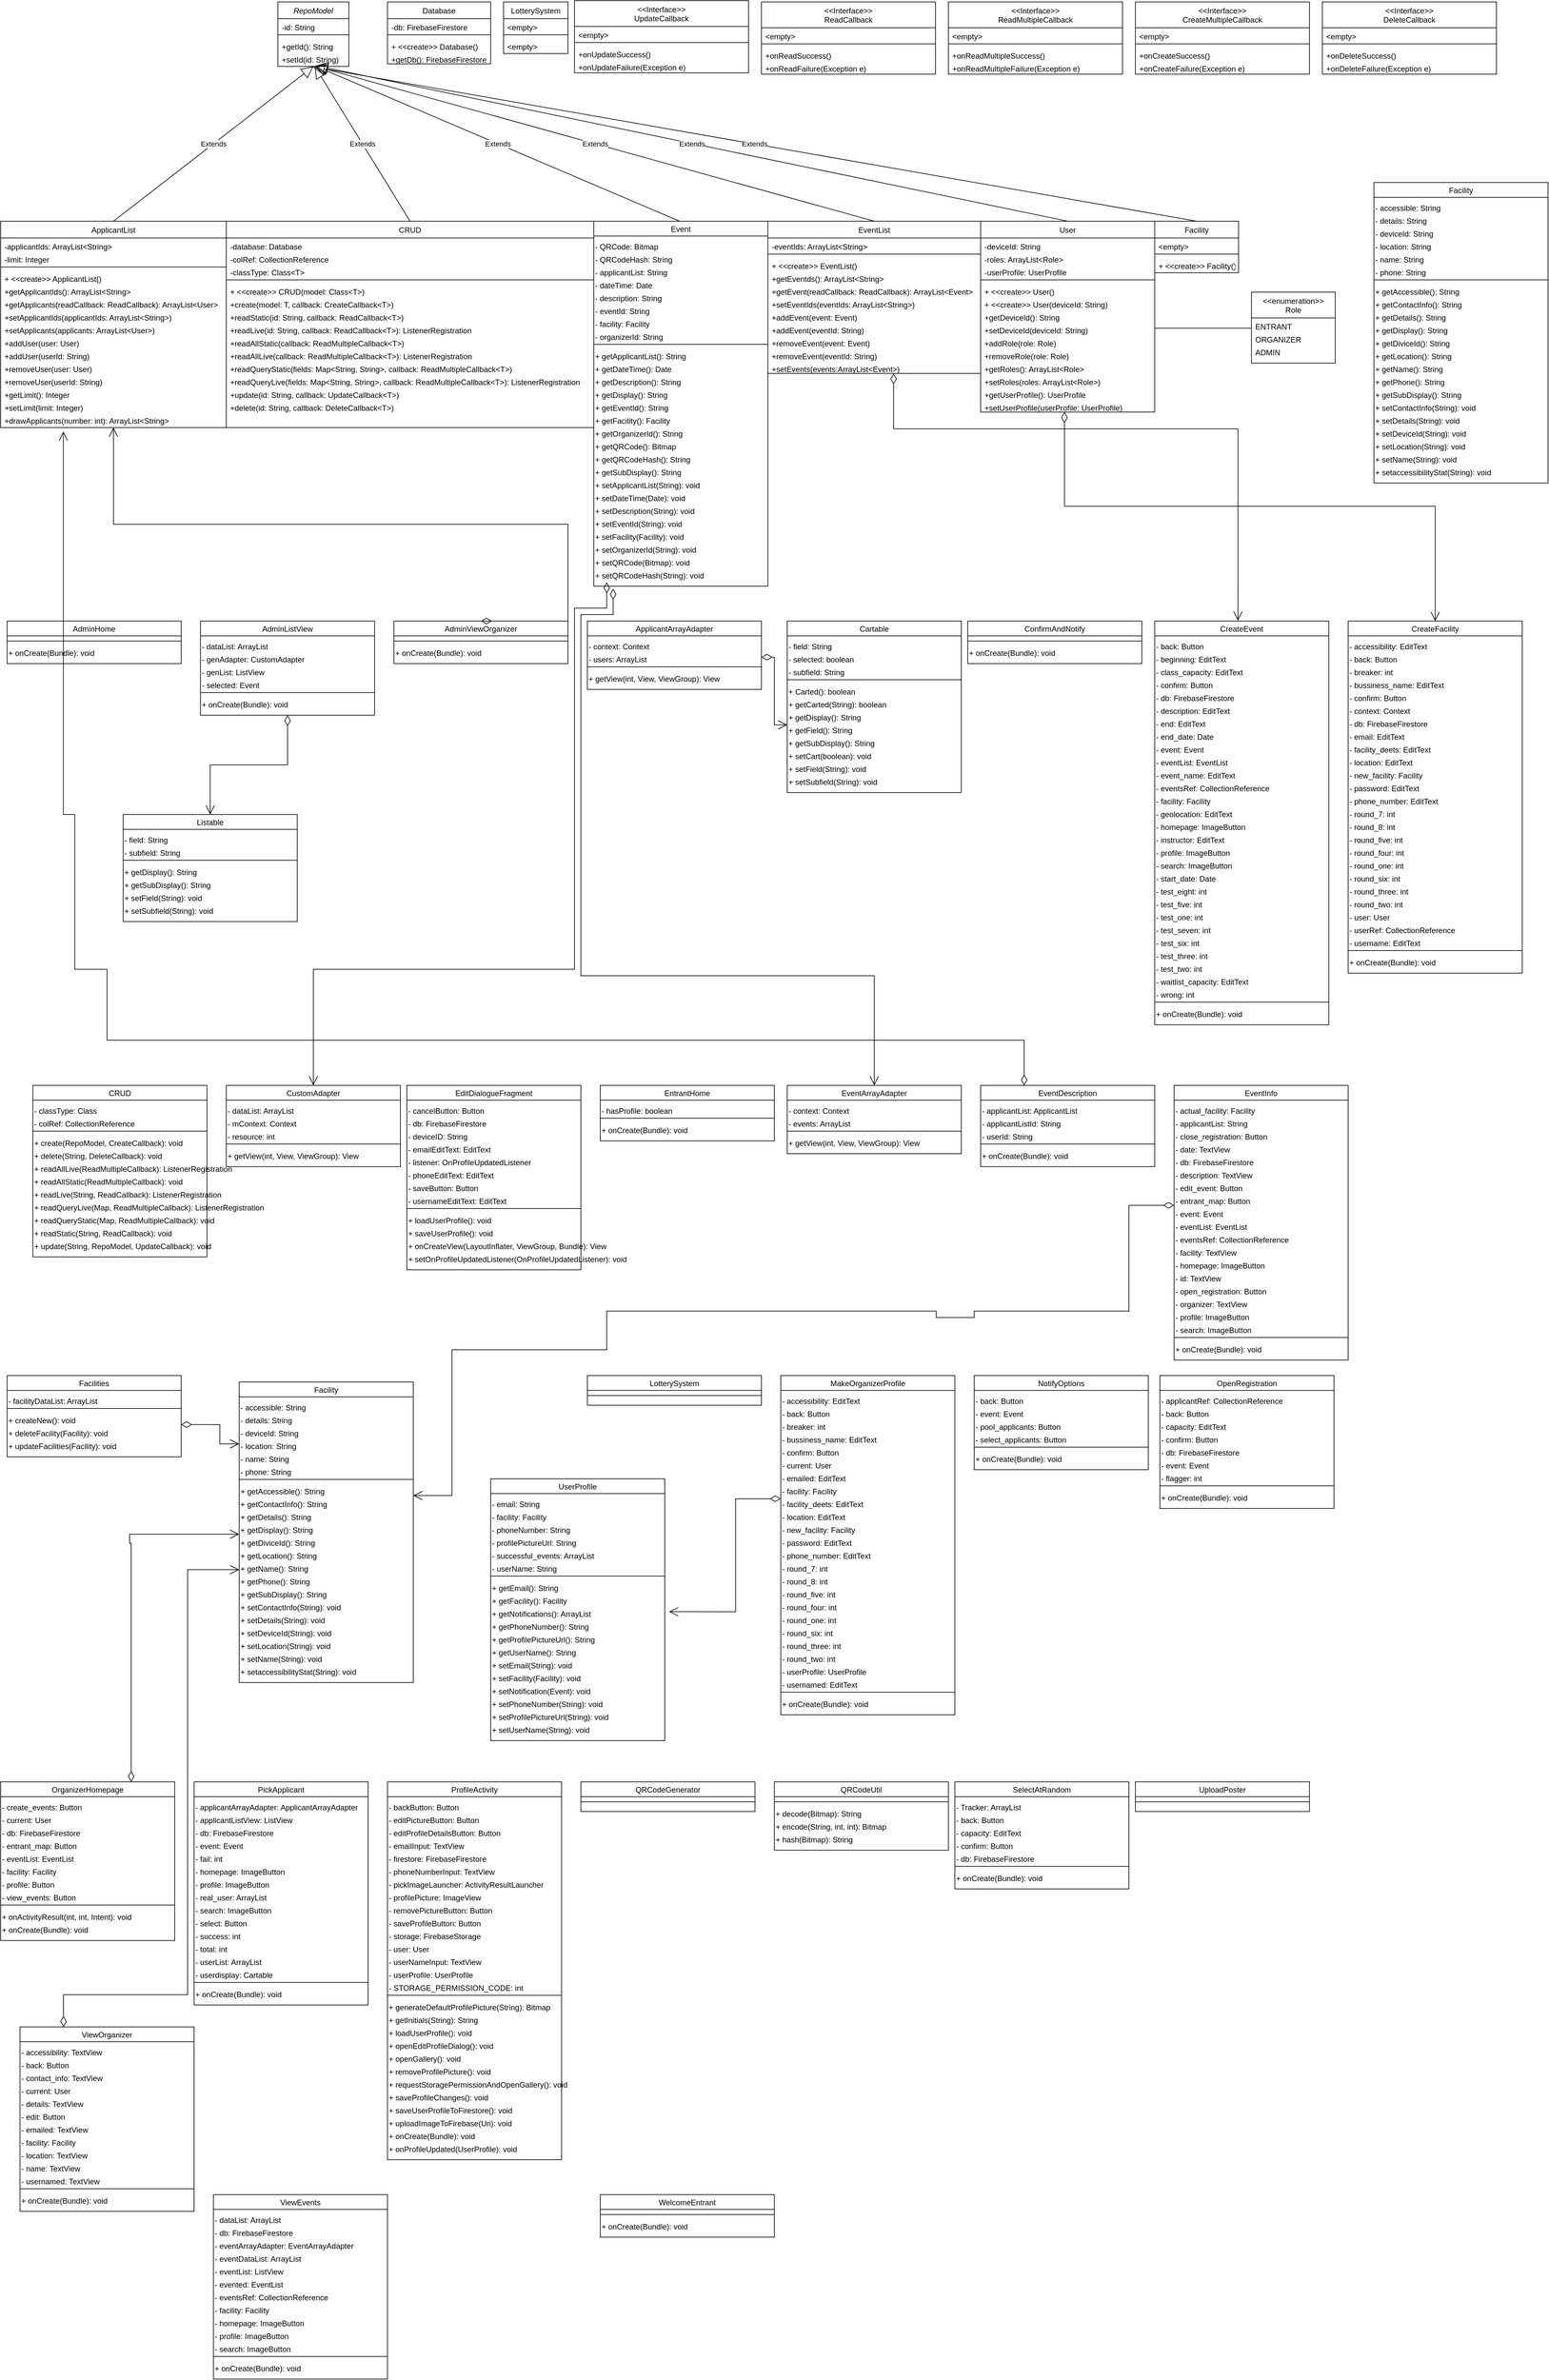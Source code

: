 <mxfile version="24.8.4">
  <diagram id="C5RBs43oDa-KdzZeNtuy" name="Page-1">
    <mxGraphModel dx="5970" dy="4429" grid="1" gridSize="10" guides="1" tooltips="1" connect="1" arrows="1" fold="1" page="1" pageScale="1" pageWidth="827" pageHeight="1169" math="0" shadow="0">
      <root>
        <mxCell id="WIyWlLk6GJQsqaUBKTNV-0" />
        <mxCell id="WIyWlLk6GJQsqaUBKTNV-1" parent="WIyWlLk6GJQsqaUBKTNV-0" />
        <mxCell id="dNJXTbA3f0h7bT_5h9su-558" value="AdminHome" style="swimlane;fontStyle=0;align=center;" vertex="1" parent="WIyWlLk6GJQsqaUBKTNV-1">
          <mxGeometry x="10" y="950" width="270" height="66" as="geometry" />
        </mxCell>
        <mxCell id="dNJXTbA3f0h7bT_5h9su-559" style="line;strokeWidth=1;" vertex="1" parent="dNJXTbA3f0h7bT_5h9su-558">
          <mxGeometry y="26" width="270" height="10" as="geometry" />
        </mxCell>
        <mxCell id="dNJXTbA3f0h7bT_5h9su-560" value="+ onCreate(Bundle): void" style="text;align=left;" vertex="1" parent="dNJXTbA3f0h7bT_5h9su-558">
          <mxGeometry y="36" width="270" height="20" as="geometry" />
        </mxCell>
        <mxCell id="EVhksR-xxD7aObuNKPsO-16" value="ApplicantList" style="swimlane;fontStyle=0;align=center;verticalAlign=top;childLayout=stackLayout;horizontal=1;startSize=26;horizontalStack=0;resizeParent=1;resizeLast=0;collapsible=1;marginBottom=0;rounded=0;shadow=0;strokeWidth=1;" parent="WIyWlLk6GJQsqaUBKTNV-1" vertex="1">
          <mxGeometry y="330" width="350" height="320" as="geometry">
            <mxRectangle x="230" y="140" width="160" height="26" as="alternateBounds" />
          </mxGeometry>
        </mxCell>
        <mxCell id="EVhksR-xxD7aObuNKPsO-17" value="-applicantIds: ArrayList&lt;String&gt;" style="text;align=left;verticalAlign=top;spacingLeft=4;spacingRight=4;overflow=hidden;rotatable=0;points=[[0,0.5],[1,0.5]];portConstraint=eastwest;rotation=0;" parent="EVhksR-xxD7aObuNKPsO-16" vertex="1">
          <mxGeometry y="26" width="350" height="20" as="geometry" />
        </mxCell>
        <mxCell id="EVhksR-xxD7aObuNKPsO-18" value="-limit: Integer" style="text;align=left;verticalAlign=top;spacingLeft=4;spacingRight=4;overflow=hidden;rotatable=0;points=[[0,0.5],[1,0.5]];portConstraint=eastwest;rounded=0;shadow=0;html=0;" parent="EVhksR-xxD7aObuNKPsO-16" vertex="1">
          <mxGeometry y="46" width="350" height="20" as="geometry" />
        </mxCell>
        <mxCell id="EVhksR-xxD7aObuNKPsO-23" value="" style="line;html=1;strokeWidth=1;align=left;verticalAlign=middle;spacingTop=-1;spacingLeft=3;spacingRight=3;rotatable=0;labelPosition=right;points=[];portConstraint=eastwest;" parent="EVhksR-xxD7aObuNKPsO-16" vertex="1">
          <mxGeometry y="66" width="350" height="10" as="geometry" />
        </mxCell>
        <mxCell id="EVhksR-xxD7aObuNKPsO-24" value="+ &lt;&lt;create&gt;&gt; ApplicantList()" style="text;align=left;verticalAlign=top;spacingLeft=4;spacingRight=4;overflow=hidden;rotatable=0;points=[[0,0.5],[1,0.5]];portConstraint=eastwest;rotation=0;" parent="EVhksR-xxD7aObuNKPsO-16" vertex="1">
          <mxGeometry y="76" width="350" height="20" as="geometry" />
        </mxCell>
        <mxCell id="EVhksR-xxD7aObuNKPsO-246" value="+getApplicantIds(): ArrayList&lt;String&gt;" style="text;align=left;verticalAlign=top;spacingLeft=4;spacingRight=4;overflow=hidden;rotatable=0;points=[[0,0.5],[1,0.5]];portConstraint=eastwest;rotation=0;" parent="EVhksR-xxD7aObuNKPsO-16" vertex="1">
          <mxGeometry y="96" width="350" height="20" as="geometry" />
        </mxCell>
        <mxCell id="EVhksR-xxD7aObuNKPsO-25" value="+getApplicants(readCallback: ReadCallback): ArrayList&lt;User&gt;" style="text;align=left;verticalAlign=top;spacingLeft=4;spacingRight=4;overflow=hidden;rotatable=0;points=[[0,0.5],[1,0.5]];portConstraint=eastwest;rotation=0;" parent="EVhksR-xxD7aObuNKPsO-16" vertex="1">
          <mxGeometry y="116" width="350" height="20" as="geometry" />
        </mxCell>
        <mxCell id="EVhksR-xxD7aObuNKPsO-26" value="+setApplicantIds(applicantIds: ArrayList&lt;String&gt;)" style="text;align=left;verticalAlign=top;spacingLeft=4;spacingRight=4;overflow=hidden;rotatable=0;points=[[0,0.5],[1,0.5]];portConstraint=eastwest;rotation=0;" parent="EVhksR-xxD7aObuNKPsO-16" vertex="1">
          <mxGeometry y="136" width="350" height="20" as="geometry" />
        </mxCell>
        <mxCell id="EVhksR-xxD7aObuNKPsO-27" value="+setApplicants(applicants: ArrayList&lt;User&gt;)" style="text;align=left;verticalAlign=top;spacingLeft=4;spacingRight=4;overflow=hidden;rotatable=0;points=[[0,0.5],[1,0.5]];portConstraint=eastwest;rotation=0;" parent="EVhksR-xxD7aObuNKPsO-16" vertex="1">
          <mxGeometry y="156" width="350" height="20" as="geometry" />
        </mxCell>
        <mxCell id="EVhksR-xxD7aObuNKPsO-28" value="+addUser(user: User)" style="text;align=left;verticalAlign=top;spacingLeft=4;spacingRight=4;overflow=hidden;rotatable=0;points=[[0,0.5],[1,0.5]];portConstraint=eastwest;rotation=0;" parent="EVhksR-xxD7aObuNKPsO-16" vertex="1">
          <mxGeometry y="176" width="350" height="20" as="geometry" />
        </mxCell>
        <mxCell id="EVhksR-xxD7aObuNKPsO-29" value="+addUser(userId: String)" style="text;align=left;verticalAlign=top;spacingLeft=4;spacingRight=4;overflow=hidden;rotatable=0;points=[[0,0.5],[1,0.5]];portConstraint=eastwest;rotation=0;" parent="EVhksR-xxD7aObuNKPsO-16" vertex="1">
          <mxGeometry y="196" width="350" height="20" as="geometry" />
        </mxCell>
        <mxCell id="EVhksR-xxD7aObuNKPsO-30" value="+removeUser(user: User)" style="text;align=left;verticalAlign=top;spacingLeft=4;spacingRight=4;overflow=hidden;rotatable=0;points=[[0,0.5],[1,0.5]];portConstraint=eastwest;rotation=0;" parent="EVhksR-xxD7aObuNKPsO-16" vertex="1">
          <mxGeometry y="216" width="350" height="20" as="geometry" />
        </mxCell>
        <mxCell id="EVhksR-xxD7aObuNKPsO-31" value="+removeUser(userId: String)" style="text;align=left;verticalAlign=top;spacingLeft=4;spacingRight=4;overflow=hidden;rotatable=0;points=[[0,0.5],[1,0.5]];portConstraint=eastwest;rotation=0;" parent="EVhksR-xxD7aObuNKPsO-16" vertex="1">
          <mxGeometry y="236" width="350" height="20" as="geometry" />
        </mxCell>
        <mxCell id="EVhksR-xxD7aObuNKPsO-32" value="+getLimit(): Integer" style="text;align=left;verticalAlign=top;spacingLeft=4;spacingRight=4;overflow=hidden;rotatable=0;points=[[0,0.5],[1,0.5]];portConstraint=eastwest;rotation=0;" parent="EVhksR-xxD7aObuNKPsO-16" vertex="1">
          <mxGeometry y="256" width="350" height="20" as="geometry" />
        </mxCell>
        <mxCell id="EVhksR-xxD7aObuNKPsO-33" value="+setLimit(limit: Integer)" style="text;align=left;verticalAlign=top;spacingLeft=4;spacingRight=4;overflow=hidden;rotatable=0;points=[[0,0.5],[1,0.5]];portConstraint=eastwest;rotation=0;" parent="EVhksR-xxD7aObuNKPsO-16" vertex="1">
          <mxGeometry y="276" width="350" height="20" as="geometry" />
        </mxCell>
        <mxCell id="EVhksR-xxD7aObuNKPsO-34" value="+drawApplicants(number: int): ArrayList&lt;String&gt;" style="text;align=left;verticalAlign=top;spacingLeft=4;spacingRight=4;overflow=hidden;rotatable=0;points=[[0,0.5],[1,0.5]];portConstraint=eastwest;rotation=0;" parent="EVhksR-xxD7aObuNKPsO-16" vertex="1">
          <mxGeometry y="296" width="350" height="20" as="geometry" />
        </mxCell>
        <mxCell id="EVhksR-xxD7aObuNKPsO-36" value="CRUD" style="swimlane;fontStyle=0;align=center;verticalAlign=top;childLayout=stackLayout;horizontal=1;startSize=26;horizontalStack=0;resizeParent=1;resizeLast=0;collapsible=1;marginBottom=0;rounded=0;shadow=0;strokeWidth=1;" parent="WIyWlLk6GJQsqaUBKTNV-1" vertex="1">
          <mxGeometry x="350" y="330" width="570" height="320" as="geometry">
            <mxRectangle x="230" y="140" width="160" height="26" as="alternateBounds" />
          </mxGeometry>
        </mxCell>
        <mxCell id="EVhksR-xxD7aObuNKPsO-37" value="-database: Database" style="text;align=left;verticalAlign=top;spacingLeft=4;spacingRight=4;overflow=hidden;rotatable=0;points=[[0,0.5],[1,0.5]];portConstraint=eastwest;rotation=0;" parent="EVhksR-xxD7aObuNKPsO-36" vertex="1">
          <mxGeometry y="26" width="570" height="20" as="geometry" />
        </mxCell>
        <mxCell id="EVhksR-xxD7aObuNKPsO-38" value="-colRef: CollectionReference" style="text;align=left;verticalAlign=top;spacingLeft=4;spacingRight=4;overflow=hidden;rotatable=0;points=[[0,0.5],[1,0.5]];portConstraint=eastwest;rounded=0;shadow=0;html=0;" parent="EVhksR-xxD7aObuNKPsO-36" vertex="1">
          <mxGeometry y="46" width="570" height="20" as="geometry" />
        </mxCell>
        <mxCell id="EVhksR-xxD7aObuNKPsO-39" value="-classType: Class&lt;T&gt;" style="text;align=left;verticalAlign=top;spacingLeft=4;spacingRight=4;overflow=hidden;rotatable=0;points=[[0,0.5],[1,0.5]];portConstraint=eastwest;rounded=0;shadow=0;html=0;" parent="EVhksR-xxD7aObuNKPsO-36" vertex="1">
          <mxGeometry y="66" width="570" height="20" as="geometry" />
        </mxCell>
        <mxCell id="EVhksR-xxD7aObuNKPsO-43" value="" style="line;html=1;strokeWidth=1;align=left;verticalAlign=middle;spacingTop=-1;spacingLeft=3;spacingRight=3;rotatable=0;labelPosition=right;points=[];portConstraint=eastwest;" parent="EVhksR-xxD7aObuNKPsO-36" vertex="1">
          <mxGeometry y="86" width="570" height="10" as="geometry" />
        </mxCell>
        <mxCell id="EVhksR-xxD7aObuNKPsO-247" value="+ &lt;&lt;create&gt;&gt; CRUD(model: Class&lt;T&gt;)" style="text;align=left;verticalAlign=top;spacingLeft=4;spacingRight=4;overflow=hidden;rotatable=0;points=[[0,0.5],[1,0.5]];portConstraint=eastwest;rotation=0;" parent="EVhksR-xxD7aObuNKPsO-36" vertex="1">
          <mxGeometry y="96" width="570" height="20" as="geometry" />
        </mxCell>
        <mxCell id="EVhksR-xxD7aObuNKPsO-44" value="+create(model: T, callback: CreateCallback&lt;T&gt;)" style="text;align=left;verticalAlign=top;spacingLeft=4;spacingRight=4;overflow=hidden;rotatable=0;points=[[0,0.5],[1,0.5]];portConstraint=eastwest;rotation=0;" parent="EVhksR-xxD7aObuNKPsO-36" vertex="1">
          <mxGeometry y="116" width="570" height="20" as="geometry" />
        </mxCell>
        <mxCell id="EVhksR-xxD7aObuNKPsO-45" value="+readStatic(id: String, callback: ReadCallback&lt;T&gt;)" style="text;align=left;verticalAlign=top;spacingLeft=4;spacingRight=4;overflow=hidden;rotatable=0;points=[[0,0.5],[1,0.5]];portConstraint=eastwest;rotation=0;" parent="EVhksR-xxD7aObuNKPsO-36" vertex="1">
          <mxGeometry y="136" width="570" height="20" as="geometry" />
        </mxCell>
        <mxCell id="7Pmp2TDPIbplRNiimCEF-27" value="+readLive(id: String, callback: ReadCallback&lt;T&gt;): ListenerRegistration " style="text;align=left;verticalAlign=top;spacingLeft=4;spacingRight=4;overflow=hidden;rotatable=0;points=[[0,0.5],[1,0.5]];portConstraint=eastwest;rotation=0;" parent="EVhksR-xxD7aObuNKPsO-36" vertex="1">
          <mxGeometry y="156" width="570" height="20" as="geometry" />
        </mxCell>
        <mxCell id="7Pmp2TDPIbplRNiimCEF-28" value="+readAllStatic(callback: ReadMultipleCallback&lt;T&gt;)" style="text;align=left;verticalAlign=top;spacingLeft=4;spacingRight=4;overflow=hidden;rotatable=0;points=[[0,0.5],[1,0.5]];portConstraint=eastwest;rotation=0;" parent="EVhksR-xxD7aObuNKPsO-36" vertex="1">
          <mxGeometry y="176" width="570" height="20" as="geometry" />
        </mxCell>
        <mxCell id="7Pmp2TDPIbplRNiimCEF-29" value="+readAllLive(callback: ReadMultipleCallback&lt;T&gt;): ListenerRegistration " style="text;align=left;verticalAlign=top;spacingLeft=4;spacingRight=4;overflow=hidden;rotatable=0;points=[[0,0.5],[1,0.5]];portConstraint=eastwest;rotation=0;" parent="EVhksR-xxD7aObuNKPsO-36" vertex="1">
          <mxGeometry y="196" width="570" height="20" as="geometry" />
        </mxCell>
        <mxCell id="7Pmp2TDPIbplRNiimCEF-30" value="+readQueryStatic(fields: Map&lt;String, String&gt;, callback: ReadMultipleCallback&lt;T&gt;)" style="text;align=left;verticalAlign=top;spacingLeft=4;spacingRight=4;overflow=hidden;rotatable=0;points=[[0,0.5],[1,0.5]];portConstraint=eastwest;rotation=0;" parent="EVhksR-xxD7aObuNKPsO-36" vertex="1">
          <mxGeometry y="216" width="570" height="20" as="geometry" />
        </mxCell>
        <mxCell id="7Pmp2TDPIbplRNiimCEF-31" value="+readQueryLive(fields: Map&lt;String, String&gt;, callback: ReadMultipleCallback&lt;T&gt;): ListenerRegistration " style="text;align=left;verticalAlign=top;spacingLeft=4;spacingRight=4;overflow=hidden;rotatable=0;points=[[0,0.5],[1,0.5]];portConstraint=eastwest;rotation=0;" parent="EVhksR-xxD7aObuNKPsO-36" vertex="1">
          <mxGeometry y="236" width="570" height="20" as="geometry" />
        </mxCell>
        <mxCell id="7Pmp2TDPIbplRNiimCEF-32" value="+update(id: String, callback: UpdateCallback&lt;T&gt;)" style="text;align=left;verticalAlign=top;spacingLeft=4;spacingRight=4;overflow=hidden;rotatable=0;points=[[0,0.5],[1,0.5]];portConstraint=eastwest;rotation=0;" parent="EVhksR-xxD7aObuNKPsO-36" vertex="1">
          <mxGeometry y="256" width="570" height="20" as="geometry" />
        </mxCell>
        <mxCell id="7Pmp2TDPIbplRNiimCEF-33" value="+delete(id: String, callback: DeleteCallback&lt;T&gt;)" style="text;align=left;verticalAlign=top;spacingLeft=4;spacingRight=4;overflow=hidden;rotatable=0;points=[[0,0.5],[1,0.5]];portConstraint=eastwest;rotation=0;" parent="EVhksR-xxD7aObuNKPsO-36" vertex="1">
          <mxGeometry y="276" width="570" height="20" as="geometry" />
        </mxCell>
        <mxCell id="EVhksR-xxD7aObuNKPsO-56" value="Database" style="swimlane;fontStyle=0;align=center;verticalAlign=top;childLayout=stackLayout;horizontal=1;startSize=26;horizontalStack=0;resizeParent=1;resizeLast=0;collapsible=1;marginBottom=0;rounded=0;shadow=0;strokeWidth=1;" parent="WIyWlLk6GJQsqaUBKTNV-1" vertex="1">
          <mxGeometry x="600" y="-10" width="160" height="96" as="geometry">
            <mxRectangle x="230" y="140" width="160" height="26" as="alternateBounds" />
          </mxGeometry>
        </mxCell>
        <mxCell id="EVhksR-xxD7aObuNKPsO-57" value="-db: FirebaseFirestore" style="text;align=left;verticalAlign=top;spacingLeft=4;spacingRight=4;overflow=hidden;rotatable=0;points=[[0,0.5],[1,0.5]];portConstraint=eastwest;rotation=0;" parent="EVhksR-xxD7aObuNKPsO-56" vertex="1">
          <mxGeometry y="26" width="160" height="20" as="geometry" />
        </mxCell>
        <mxCell id="EVhksR-xxD7aObuNKPsO-63" value="" style="line;html=1;strokeWidth=1;align=left;verticalAlign=middle;spacingTop=-1;spacingLeft=3;spacingRight=3;rotatable=0;labelPosition=right;points=[];portConstraint=eastwest;" parent="EVhksR-xxD7aObuNKPsO-56" vertex="1">
          <mxGeometry y="46" width="160" height="10" as="geometry" />
        </mxCell>
        <mxCell id="EVhksR-xxD7aObuNKPsO-248" value="+ &lt;&lt;create&gt;&gt; Database()" style="text;align=left;verticalAlign=top;spacingLeft=4;spacingRight=4;overflow=hidden;rotatable=0;points=[[0,0.5],[1,0.5]];portConstraint=eastwest;rotation=0;" parent="EVhksR-xxD7aObuNKPsO-56" vertex="1">
          <mxGeometry y="56" width="160" height="20" as="geometry" />
        </mxCell>
        <mxCell id="EVhksR-xxD7aObuNKPsO-64" value="+getDb(): FirebaseFirestore" style="text;align=left;verticalAlign=top;spacingLeft=4;spacingRight=4;overflow=hidden;rotatable=0;points=[[0,0.5],[1,0.5]];portConstraint=eastwest;rotation=0;" parent="EVhksR-xxD7aObuNKPsO-56" vertex="1">
          <mxGeometry y="76" width="160" height="20" as="geometry" />
        </mxCell>
        <mxCell id="EVhksR-xxD7aObuNKPsO-76" value="EventList" style="swimlane;fontStyle=0;align=center;verticalAlign=top;childLayout=stackLayout;horizontal=1;startSize=26;horizontalStack=0;resizeParent=1;resizeLast=0;collapsible=1;marginBottom=0;rounded=0;shadow=0;strokeWidth=1;" parent="WIyWlLk6GJQsqaUBKTNV-1" vertex="1">
          <mxGeometry x="1190" y="330" width="330" height="236" as="geometry">
            <mxRectangle x="230" y="140" width="160" height="26" as="alternateBounds" />
          </mxGeometry>
        </mxCell>
        <mxCell id="EVhksR-xxD7aObuNKPsO-77" value="-eventIds: ArrayList&lt;String&gt;" style="text;align=left;verticalAlign=top;spacingLeft=4;spacingRight=4;overflow=hidden;rotatable=0;points=[[0,0.5],[1,0.5]];portConstraint=eastwest;rotation=0;" parent="EVhksR-xxD7aObuNKPsO-76" vertex="1">
          <mxGeometry y="26" width="330" height="20" as="geometry" />
        </mxCell>
        <mxCell id="EVhksR-xxD7aObuNKPsO-83" value="" style="line;html=1;strokeWidth=1;align=left;verticalAlign=middle;spacingTop=-1;spacingLeft=3;spacingRight=3;rotatable=0;labelPosition=right;points=[];portConstraint=eastwest;" parent="EVhksR-xxD7aObuNKPsO-76" vertex="1">
          <mxGeometry y="46" width="330" height="10" as="geometry" />
        </mxCell>
        <mxCell id="EVhksR-xxD7aObuNKPsO-250" value="+ &lt;&lt;create&gt;&gt; EventList()" style="text;align=left;verticalAlign=top;spacingLeft=4;spacingRight=4;overflow=hidden;rotatable=0;points=[[0,0.5],[1,0.5]];portConstraint=eastwest;rotation=0;" parent="EVhksR-xxD7aObuNKPsO-76" vertex="1">
          <mxGeometry y="56" width="330" height="20" as="geometry" />
        </mxCell>
        <mxCell id="EVhksR-xxD7aObuNKPsO-84" value="+getEventds(): ArrayList&lt;String&gt; " style="text;align=left;verticalAlign=top;spacingLeft=4;spacingRight=4;overflow=hidden;rotatable=0;points=[[0,0.5],[1,0.5]];portConstraint=eastwest;rotation=0;" parent="EVhksR-xxD7aObuNKPsO-76" vertex="1">
          <mxGeometry y="76" width="330" height="20" as="geometry" />
        </mxCell>
        <mxCell id="EVhksR-xxD7aObuNKPsO-85" value="+getEvent(readCallback: ReadCallback): ArrayList&lt;Event&gt;" style="text;align=left;verticalAlign=top;spacingLeft=4;spacingRight=4;overflow=hidden;rotatable=0;points=[[0,0.5],[1,0.5]];portConstraint=eastwest;rotation=0;" parent="EVhksR-xxD7aObuNKPsO-76" vertex="1">
          <mxGeometry y="96" width="330" height="20" as="geometry" />
        </mxCell>
        <mxCell id="EVhksR-xxD7aObuNKPsO-86" value="+setEventIds(eventIds: ArrayList&lt;String&gt;)" style="text;align=left;verticalAlign=top;spacingLeft=4;spacingRight=4;overflow=hidden;rotatable=0;points=[[0,0.5],[1,0.5]];portConstraint=eastwest;rotation=0;" parent="EVhksR-xxD7aObuNKPsO-76" vertex="1">
          <mxGeometry y="116" width="330" height="20" as="geometry" />
        </mxCell>
        <mxCell id="EVhksR-xxD7aObuNKPsO-87" value="+addEvent(event: Event)" style="text;align=left;verticalAlign=top;spacingLeft=4;spacingRight=4;overflow=hidden;rotatable=0;points=[[0,0.5],[1,0.5]];portConstraint=eastwest;rotation=0;" parent="EVhksR-xxD7aObuNKPsO-76" vertex="1">
          <mxGeometry y="136" width="330" height="20" as="geometry" />
        </mxCell>
        <mxCell id="EVhksR-xxD7aObuNKPsO-88" value="+addEvent(eventId: String)" style="text;align=left;verticalAlign=top;spacingLeft=4;spacingRight=4;overflow=hidden;rotatable=0;points=[[0,0.5],[1,0.5]];portConstraint=eastwest;rotation=0;" parent="EVhksR-xxD7aObuNKPsO-76" vertex="1">
          <mxGeometry y="156" width="330" height="20" as="geometry" />
        </mxCell>
        <mxCell id="EVhksR-xxD7aObuNKPsO-89" value="+removeEvent(event: Event)" style="text;align=left;verticalAlign=top;spacingLeft=4;spacingRight=4;overflow=hidden;rotatable=0;points=[[0,0.5],[1,0.5]];portConstraint=eastwest;rotation=0;" parent="EVhksR-xxD7aObuNKPsO-76" vertex="1">
          <mxGeometry y="176" width="330" height="20" as="geometry" />
        </mxCell>
        <mxCell id="EVhksR-xxD7aObuNKPsO-90" value="+removeEvent(eventId: String)" style="text;align=left;verticalAlign=top;spacingLeft=4;spacingRight=4;overflow=hidden;rotatable=0;points=[[0,0.5],[1,0.5]];portConstraint=eastwest;rotation=0;" parent="EVhksR-xxD7aObuNKPsO-76" vertex="1">
          <mxGeometry y="196" width="330" height="20" as="geometry" />
        </mxCell>
        <mxCell id="EVhksR-xxD7aObuNKPsO-91" value="+setEvents(events:ArrayList&lt;Event&gt;)" style="text;align=left;verticalAlign=top;spacingLeft=4;spacingRight=4;overflow=hidden;rotatable=0;points=[[0,0.5],[1,0.5]];portConstraint=eastwest;rotation=0;" parent="EVhksR-xxD7aObuNKPsO-76" vertex="1">
          <mxGeometry y="216" width="330" height="20" as="geometry" />
        </mxCell>
        <mxCell id="EVhksR-xxD7aObuNKPsO-96" value="Facility" style="swimlane;fontStyle=0;align=center;verticalAlign=top;childLayout=stackLayout;horizontal=1;startSize=26;horizontalStack=0;resizeParent=1;resizeLast=0;collapsible=1;marginBottom=0;rounded=0;shadow=0;strokeWidth=1;" parent="WIyWlLk6GJQsqaUBKTNV-1" vertex="1">
          <mxGeometry x="1790" y="330" width="130" height="80" as="geometry">
            <mxRectangle x="230" y="140" width="160" height="26" as="alternateBounds" />
          </mxGeometry>
        </mxCell>
        <mxCell id="EVhksR-xxD7aObuNKPsO-97" value="&lt;empty&gt;" style="text;align=left;verticalAlign=top;spacingLeft=4;spacingRight=4;overflow=hidden;rotatable=0;points=[[0,0.5],[1,0.5]];portConstraint=eastwest;rotation=0;" parent="EVhksR-xxD7aObuNKPsO-96" vertex="1">
          <mxGeometry y="26" width="130" height="20" as="geometry" />
        </mxCell>
        <mxCell id="EVhksR-xxD7aObuNKPsO-103" value="" style="line;html=1;strokeWidth=1;align=left;verticalAlign=middle;spacingTop=-1;spacingLeft=3;spacingRight=3;rotatable=0;labelPosition=right;points=[];portConstraint=eastwest;" parent="EVhksR-xxD7aObuNKPsO-96" vertex="1">
          <mxGeometry y="46" width="130" height="10" as="geometry" />
        </mxCell>
        <mxCell id="EVhksR-xxD7aObuNKPsO-113" value="+ &lt;&lt;create&gt;&gt; Facility()" style="text;align=left;verticalAlign=top;spacingLeft=4;spacingRight=4;overflow=hidden;rotatable=0;points=[[0,0.5],[1,0.5]];portConstraint=eastwest;rotation=0;" parent="EVhksR-xxD7aObuNKPsO-96" vertex="1">
          <mxGeometry y="56" width="130" height="20" as="geometry" />
        </mxCell>
        <mxCell id="EVhksR-xxD7aObuNKPsO-136" value="LotterySystem" style="swimlane;fontStyle=0;align=center;verticalAlign=top;childLayout=stackLayout;horizontal=1;startSize=26;horizontalStack=0;resizeParent=1;resizeLast=0;collapsible=1;marginBottom=0;rounded=0;shadow=0;strokeWidth=1;" parent="WIyWlLk6GJQsqaUBKTNV-1" vertex="1">
          <mxGeometry x="780" y="-10" width="100" height="80" as="geometry">
            <mxRectangle x="230" y="140" width="160" height="26" as="alternateBounds" />
          </mxGeometry>
        </mxCell>
        <mxCell id="EVhksR-xxD7aObuNKPsO-137" value="&lt;empty&gt;" style="text;align=left;verticalAlign=top;spacingLeft=4;spacingRight=4;overflow=hidden;rotatable=0;points=[[0,0.5],[1,0.5]];portConstraint=eastwest;rotation=0;" parent="EVhksR-xxD7aObuNKPsO-136" vertex="1">
          <mxGeometry y="26" width="100" height="20" as="geometry" />
        </mxCell>
        <mxCell id="EVhksR-xxD7aObuNKPsO-138" value="" style="line;html=1;strokeWidth=1;align=left;verticalAlign=middle;spacingTop=-1;spacingLeft=3;spacingRight=3;rotatable=0;labelPosition=right;points=[];portConstraint=eastwest;" parent="EVhksR-xxD7aObuNKPsO-136" vertex="1">
          <mxGeometry y="46" width="100" height="10" as="geometry" />
        </mxCell>
        <mxCell id="EVhksR-xxD7aObuNKPsO-139" value="&lt;empty&gt;" style="text;align=left;verticalAlign=top;spacingLeft=4;spacingRight=4;overflow=hidden;rotatable=0;points=[[0,0.5],[1,0.5]];portConstraint=eastwest;rotation=0;" parent="EVhksR-xxD7aObuNKPsO-136" vertex="1">
          <mxGeometry y="56" width="100" height="20" as="geometry" />
        </mxCell>
        <mxCell id="EVhksR-xxD7aObuNKPsO-140" value="&lt;&lt;Interface&gt;&gt;&#xa;UpdateCallback" style="swimlane;fontStyle=0;align=center;verticalAlign=top;childLayout=stackLayout;horizontal=1;startSize=40;horizontalStack=0;resizeParent=1;resizeLast=0;collapsible=1;marginBottom=0;rounded=0;shadow=0;strokeWidth=1;" parent="WIyWlLk6GJQsqaUBKTNV-1" vertex="1">
          <mxGeometry x="890" y="-12" width="270" height="112" as="geometry">
            <mxRectangle x="230" y="140" width="160" height="26" as="alternateBounds" />
          </mxGeometry>
        </mxCell>
        <mxCell id="EVhksR-xxD7aObuNKPsO-142" value="&lt;empty&gt;" style="text;align=left;verticalAlign=top;spacingLeft=4;spacingRight=4;overflow=hidden;rotatable=0;points=[[0,0.5],[1,0.5]];portConstraint=eastwest;rounded=0;shadow=0;html=0;" parent="EVhksR-xxD7aObuNKPsO-140" vertex="1">
          <mxGeometry y="40" width="270" height="20" as="geometry" />
        </mxCell>
        <mxCell id="EVhksR-xxD7aObuNKPsO-147" value="" style="line;html=1;strokeWidth=1;align=left;verticalAlign=middle;spacingTop=-1;spacingLeft=3;spacingRight=3;rotatable=0;labelPosition=right;points=[];portConstraint=eastwest;" parent="EVhksR-xxD7aObuNKPsO-140" vertex="1">
          <mxGeometry y="60" width="270" height="10" as="geometry" />
        </mxCell>
        <mxCell id="EVhksR-xxD7aObuNKPsO-148" value="+onUpdateSuccess()" style="text;align=left;verticalAlign=top;spacingLeft=4;spacingRight=4;overflow=hidden;rotatable=0;points=[[0,0.5],[1,0.5]];portConstraint=eastwest;rotation=0;" parent="EVhksR-xxD7aObuNKPsO-140" vertex="1">
          <mxGeometry y="70" width="270" height="20" as="geometry" />
        </mxCell>
        <mxCell id="7Pmp2TDPIbplRNiimCEF-6" value="+onUpdateFailure(Exception e)" style="text;align=left;verticalAlign=top;spacingLeft=4;spacingRight=4;overflow=hidden;rotatable=0;points=[[0,0.5],[1,0.5]];portConstraint=eastwest;rotation=0;" parent="EVhksR-xxD7aObuNKPsO-140" vertex="1">
          <mxGeometry y="90" width="270" height="20" as="geometry" />
        </mxCell>
        <mxCell id="EVhksR-xxD7aObuNKPsO-160" value="RepoModel" style="swimlane;fontStyle=2;align=center;verticalAlign=top;childLayout=stackLayout;horizontal=1;startSize=26;horizontalStack=0;resizeParent=1;resizeLast=0;collapsible=1;marginBottom=0;rounded=0;shadow=0;strokeWidth=1;" parent="WIyWlLk6GJQsqaUBKTNV-1" vertex="1">
          <mxGeometry x="430" y="-10" width="110" height="100" as="geometry">
            <mxRectangle x="230" y="140" width="160" height="26" as="alternateBounds" />
          </mxGeometry>
        </mxCell>
        <mxCell id="EVhksR-xxD7aObuNKPsO-161" value="-id: String" style="text;align=left;verticalAlign=top;spacingLeft=4;spacingRight=4;overflow=hidden;rotatable=0;points=[[0,0.5],[1,0.5]];portConstraint=eastwest;rotation=0;" parent="EVhksR-xxD7aObuNKPsO-160" vertex="1">
          <mxGeometry y="26" width="110" height="20" as="geometry" />
        </mxCell>
        <mxCell id="EVhksR-xxD7aObuNKPsO-167" value="" style="line;html=1;strokeWidth=1;align=left;verticalAlign=middle;spacingTop=-1;spacingLeft=3;spacingRight=3;rotatable=0;labelPosition=right;points=[];portConstraint=eastwest;" parent="EVhksR-xxD7aObuNKPsO-160" vertex="1">
          <mxGeometry y="46" width="110" height="10" as="geometry" />
        </mxCell>
        <mxCell id="EVhksR-xxD7aObuNKPsO-168" value="+getId(): String" style="text;align=left;verticalAlign=top;spacingLeft=4;spacingRight=4;overflow=hidden;rotatable=0;points=[[0,0.5],[1,0.5]];portConstraint=eastwest;rotation=0;" parent="EVhksR-xxD7aObuNKPsO-160" vertex="1">
          <mxGeometry y="56" width="110" height="20" as="geometry" />
        </mxCell>
        <mxCell id="EVhksR-xxD7aObuNKPsO-169" value="+setId(id: String)" style="text;align=left;verticalAlign=top;spacingLeft=4;spacingRight=4;overflow=hidden;rotatable=0;points=[[0,0.5],[1,0.5]];portConstraint=eastwest;rotation=0;" parent="EVhksR-xxD7aObuNKPsO-160" vertex="1">
          <mxGeometry y="76" width="110" height="20" as="geometry" />
        </mxCell>
        <mxCell id="EVhksR-xxD7aObuNKPsO-200" value="&lt;&lt;enumeration&gt;&gt;&#xa;Role" style="swimlane;fontStyle=0;align=center;verticalAlign=top;childLayout=stackLayout;horizontal=1;startSize=40;horizontalStack=0;resizeParent=1;resizeLast=0;collapsible=1;marginBottom=0;rounded=0;shadow=0;strokeWidth=1;" parent="WIyWlLk6GJQsqaUBKTNV-1" vertex="1">
          <mxGeometry x="1940" y="440" width="130" height="110" as="geometry">
            <mxRectangle x="230" y="140" width="160" height="26" as="alternateBounds" />
          </mxGeometry>
        </mxCell>
        <mxCell id="EVhksR-xxD7aObuNKPsO-201" value="ENTRANT" style="text;align=left;verticalAlign=top;spacingLeft=4;spacingRight=4;overflow=hidden;rotatable=0;points=[[0,0.5],[1,0.5]];portConstraint=eastwest;rounded=0;shadow=0;html=0;" parent="EVhksR-xxD7aObuNKPsO-200" vertex="1">
          <mxGeometry y="40" width="130" height="20" as="geometry" />
        </mxCell>
        <mxCell id="EVhksR-xxD7aObuNKPsO-204" value="ORGANIZER" style="text;align=left;verticalAlign=top;spacingLeft=4;spacingRight=4;overflow=hidden;rotatable=0;points=[[0,0.5],[1,0.5]];portConstraint=eastwest;rounded=0;shadow=0;html=0;" parent="EVhksR-xxD7aObuNKPsO-200" vertex="1">
          <mxGeometry y="60" width="130" height="20" as="geometry" />
        </mxCell>
        <mxCell id="EVhksR-xxD7aObuNKPsO-205" value="ADMIN" style="text;align=left;verticalAlign=top;spacingLeft=4;spacingRight=4;overflow=hidden;rotatable=0;points=[[0,0.5],[1,0.5]];portConstraint=eastwest;rounded=0;shadow=0;html=0;" parent="EVhksR-xxD7aObuNKPsO-200" vertex="1">
          <mxGeometry y="80" width="130" height="20" as="geometry" />
        </mxCell>
        <mxCell id="EVhksR-xxD7aObuNKPsO-206" value="User" style="swimlane;fontStyle=0;align=center;verticalAlign=top;childLayout=stackLayout;horizontal=1;startSize=26;horizontalStack=0;resizeParent=1;resizeLast=0;collapsible=1;marginBottom=0;rounded=0;shadow=0;strokeWidth=1;" parent="WIyWlLk6GJQsqaUBKTNV-1" vertex="1">
          <mxGeometry x="1520" y="330" width="270" height="296" as="geometry">
            <mxRectangle x="230" y="140" width="160" height="26" as="alternateBounds" />
          </mxGeometry>
        </mxCell>
        <mxCell id="EVhksR-xxD7aObuNKPsO-207" value="-deviceId: String" style="text;align=left;verticalAlign=top;spacingLeft=4;spacingRight=4;overflow=hidden;rotatable=0;points=[[0,0.5],[1,0.5]];portConstraint=eastwest;rotation=0;" parent="EVhksR-xxD7aObuNKPsO-206" vertex="1">
          <mxGeometry y="26" width="270" height="20" as="geometry" />
        </mxCell>
        <mxCell id="EVhksR-xxD7aObuNKPsO-208" value="-roles: ArrayList&lt;Role&gt;" style="text;align=left;verticalAlign=top;spacingLeft=4;spacingRight=4;overflow=hidden;rotatable=0;points=[[0,0.5],[1,0.5]];portConstraint=eastwest;rounded=0;shadow=0;html=0;" parent="EVhksR-xxD7aObuNKPsO-206" vertex="1">
          <mxGeometry y="46" width="270" height="20" as="geometry" />
        </mxCell>
        <mxCell id="EVhksR-xxD7aObuNKPsO-209" value="-userProfile: UserProfile" style="text;align=left;verticalAlign=top;spacingLeft=4;spacingRight=4;overflow=hidden;rotatable=0;points=[[0,0.5],[1,0.5]];portConstraint=eastwest;rounded=0;shadow=0;html=0;" parent="EVhksR-xxD7aObuNKPsO-206" vertex="1">
          <mxGeometry y="66" width="270" height="20" as="geometry" />
        </mxCell>
        <mxCell id="EVhksR-xxD7aObuNKPsO-213" value="" style="line;html=1;strokeWidth=1;align=left;verticalAlign=middle;spacingTop=-1;spacingLeft=3;spacingRight=3;rotatable=0;labelPosition=right;points=[];portConstraint=eastwest;" parent="EVhksR-xxD7aObuNKPsO-206" vertex="1">
          <mxGeometry y="86" width="270" height="10" as="geometry" />
        </mxCell>
        <mxCell id="EVhksR-xxD7aObuNKPsO-252" value="+ &lt;&lt;create&gt;&gt; User()" style="text;align=left;verticalAlign=top;spacingLeft=4;spacingRight=4;overflow=hidden;rotatable=0;points=[[0,0.5],[1,0.5]];portConstraint=eastwest;rotation=0;" parent="EVhksR-xxD7aObuNKPsO-206" vertex="1">
          <mxGeometry y="96" width="270" height="20" as="geometry" />
        </mxCell>
        <mxCell id="EVhksR-xxD7aObuNKPsO-214" value="+ &lt;&lt;create&gt;&gt; User(deviceId: String)" style="text;align=left;verticalAlign=top;spacingLeft=4;spacingRight=4;overflow=hidden;rotatable=0;points=[[0,0.5],[1,0.5]];portConstraint=eastwest;rotation=0;" parent="EVhksR-xxD7aObuNKPsO-206" vertex="1">
          <mxGeometry y="116" width="270" height="20" as="geometry" />
        </mxCell>
        <mxCell id="EVhksR-xxD7aObuNKPsO-251" value="+getDeviceId(): String" style="text;align=left;verticalAlign=top;spacingLeft=4;spacingRight=4;overflow=hidden;rotatable=0;points=[[0,0.5],[1,0.5]];portConstraint=eastwest;rotation=0;" parent="EVhksR-xxD7aObuNKPsO-206" vertex="1">
          <mxGeometry y="136" width="270" height="20" as="geometry" />
        </mxCell>
        <mxCell id="EVhksR-xxD7aObuNKPsO-215" value="+setDeviceId(deviceId: String)" style="text;align=left;verticalAlign=top;spacingLeft=4;spacingRight=4;overflow=hidden;rotatable=0;points=[[0,0.5],[1,0.5]];portConstraint=eastwest;rotation=0;" parent="EVhksR-xxD7aObuNKPsO-206" vertex="1">
          <mxGeometry y="156" width="270" height="20" as="geometry" />
        </mxCell>
        <mxCell id="EVhksR-xxD7aObuNKPsO-216" value="+addRole(role: Role)" style="text;align=left;verticalAlign=top;spacingLeft=4;spacingRight=4;overflow=hidden;rotatable=0;points=[[0,0.5],[1,0.5]];portConstraint=eastwest;rotation=0;" parent="EVhksR-xxD7aObuNKPsO-206" vertex="1">
          <mxGeometry y="176" width="270" height="20" as="geometry" />
        </mxCell>
        <mxCell id="EVhksR-xxD7aObuNKPsO-217" value="+removeRole(role: Role)" style="text;align=left;verticalAlign=top;spacingLeft=4;spacingRight=4;overflow=hidden;rotatable=0;points=[[0,0.5],[1,0.5]];portConstraint=eastwest;rotation=0;" parent="EVhksR-xxD7aObuNKPsO-206" vertex="1">
          <mxGeometry y="196" width="270" height="20" as="geometry" />
        </mxCell>
        <mxCell id="EVhksR-xxD7aObuNKPsO-218" value="+getRoles(): ArrayList&lt;Role&gt;" style="text;align=left;verticalAlign=top;spacingLeft=4;spacingRight=4;overflow=hidden;rotatable=0;points=[[0,0.5],[1,0.5]];portConstraint=eastwest;rotation=0;" parent="EVhksR-xxD7aObuNKPsO-206" vertex="1">
          <mxGeometry y="216" width="270" height="20" as="geometry" />
        </mxCell>
        <mxCell id="EVhksR-xxD7aObuNKPsO-219" value="+setRoles(roles: ArrayList&lt;Role&gt;)" style="text;align=left;verticalAlign=top;spacingLeft=4;spacingRight=4;overflow=hidden;rotatable=0;points=[[0,0.5],[1,0.5]];portConstraint=eastwest;rotation=0;" parent="EVhksR-xxD7aObuNKPsO-206" vertex="1">
          <mxGeometry y="236" width="270" height="20" as="geometry" />
        </mxCell>
        <mxCell id="EVhksR-xxD7aObuNKPsO-220" value="+getUserProfile(): UserProfile" style="text;align=left;verticalAlign=top;spacingLeft=4;spacingRight=4;overflow=hidden;rotatable=0;points=[[0,0.5],[1,0.5]];portConstraint=eastwest;rotation=0;" parent="EVhksR-xxD7aObuNKPsO-206" vertex="1">
          <mxGeometry y="256" width="270" height="20" as="geometry" />
        </mxCell>
        <mxCell id="EVhksR-xxD7aObuNKPsO-221" value="+setUserProfile(userProfile: UserProfile)" style="text;align=left;verticalAlign=top;spacingLeft=4;spacingRight=4;overflow=hidden;rotatable=0;points=[[0,0.5],[1,0.5]];portConstraint=eastwest;rotation=0;" parent="EVhksR-xxD7aObuNKPsO-206" vertex="1">
          <mxGeometry y="276" width="270" height="20" as="geometry" />
        </mxCell>
        <mxCell id="EVhksR-xxD7aObuNKPsO-253" value="Extends" style="endArrow=block;endSize=16;endFill=0;html=1;rounded=0;exitX=0.5;exitY=0;exitDx=0;exitDy=0;entryX=0.5;entryY=1;entryDx=0;entryDy=0;" parent="WIyWlLk6GJQsqaUBKTNV-1" source="EVhksR-xxD7aObuNKPsO-16" target="EVhksR-xxD7aObuNKPsO-160" edge="1">
          <mxGeometry width="160" relative="1" as="geometry">
            <mxPoint x="90" y="250" as="sourcePoint" />
            <mxPoint x="250" y="250" as="targetPoint" />
          </mxGeometry>
        </mxCell>
        <mxCell id="EVhksR-xxD7aObuNKPsO-254" value="Extends" style="endArrow=block;endSize=16;endFill=0;html=1;rounded=0;exitX=0.5;exitY=0;exitDx=0;exitDy=0;entryX=0.533;entryY=1.19;entryDx=0;entryDy=0;entryPerimeter=0;" parent="WIyWlLk6GJQsqaUBKTNV-1" source="EVhksR-xxD7aObuNKPsO-76" target="EVhksR-xxD7aObuNKPsO-169" edge="1">
          <mxGeometry width="160" relative="1" as="geometry">
            <mxPoint x="1150.2" y="424.6" as="sourcePoint" />
            <mxPoint x="500" y="120.0" as="targetPoint" />
          </mxGeometry>
        </mxCell>
        <mxCell id="EVhksR-xxD7aObuNKPsO-256" value="Extends" style="endArrow=block;endSize=16;endFill=0;html=1;rounded=0;exitX=0.5;exitY=0;exitDx=0;exitDy=0;entryX=0.522;entryY=1.21;entryDx=0;entryDy=0;entryPerimeter=0;" parent="WIyWlLk6GJQsqaUBKTNV-1" source="EVhksR-xxD7aObuNKPsO-36" target="EVhksR-xxD7aObuNKPsO-169" edge="1">
          <mxGeometry width="160" relative="1" as="geometry">
            <mxPoint x="405" y="260" as="sourcePoint" />
            <mxPoint x="470" y="110" as="targetPoint" />
          </mxGeometry>
        </mxCell>
        <mxCell id="EVhksR-xxD7aObuNKPsO-257" value="Extends" style="endArrow=block;endSize=16;endFill=0;html=1;rounded=0;exitX=0.5;exitY=0;exitDx=0;exitDy=0;entryX=0.525;entryY=1.16;entryDx=0;entryDy=0;entryPerimeter=0;" parent="WIyWlLk6GJQsqaUBKTNV-1" target="EVhksR-xxD7aObuNKPsO-169" edge="1">
          <mxGeometry width="160" relative="1" as="geometry">
            <mxPoint x="1053" y="330" as="sourcePoint" />
            <mxPoint x="450" y="140.0" as="targetPoint" />
          </mxGeometry>
        </mxCell>
        <mxCell id="EVhksR-xxD7aObuNKPsO-258" value="Extends" style="endArrow=block;endSize=16;endFill=0;html=1;rounded=0;exitX=0.5;exitY=0;exitDx=0;exitDy=0;entryX=0.489;entryY=1.23;entryDx=0;entryDy=0;entryPerimeter=0;" parent="WIyWlLk6GJQsqaUBKTNV-1" source="EVhksR-xxD7aObuNKPsO-96" target="EVhksR-xxD7aObuNKPsO-169" edge="1">
          <mxGeometry width="160" relative="1" as="geometry">
            <mxPoint x="1350" y="342.6" as="sourcePoint" />
            <mxPoint x="552.75" y="100.0" as="targetPoint" />
          </mxGeometry>
        </mxCell>
        <mxCell id="EVhksR-xxD7aObuNKPsO-259" value="Extends" style="endArrow=block;endSize=16;endFill=0;html=1;rounded=0;exitX=0.5;exitY=0;exitDx=0;exitDy=0;entryX=0.54;entryY=1.15;entryDx=0;entryDy=0;entryPerimeter=0;" parent="WIyWlLk6GJQsqaUBKTNV-1" source="EVhksR-xxD7aObuNKPsO-206" target="EVhksR-xxD7aObuNKPsO-169" edge="1">
          <mxGeometry width="160" relative="1" as="geometry">
            <mxPoint x="185" y="340" as="sourcePoint" />
            <mxPoint x="495" y="100" as="targetPoint" />
          </mxGeometry>
        </mxCell>
        <mxCell id="EVhksR-xxD7aObuNKPsO-260" value="" style="endArrow=none;html=1;edgeStyle=orthogonalEdgeStyle;rounded=0;entryX=0;entryY=0.5;entryDx=0;entryDy=0;exitX=1;exitY=0.5;exitDx=0;exitDy=0;" parent="WIyWlLk6GJQsqaUBKTNV-1" source="EVhksR-xxD7aObuNKPsO-215" target="EVhksR-xxD7aObuNKPsO-201" edge="1">
          <mxGeometry relative="1" as="geometry">
            <mxPoint x="1832.4" y="520" as="sourcePoint" />
            <mxPoint x="620" y="710" as="targetPoint" />
            <Array as="points">
              <mxPoint x="1940" y="496" />
            </Array>
          </mxGeometry>
        </mxCell>
        <mxCell id="7Pmp2TDPIbplRNiimCEF-7" value="&lt;&lt;Interface&gt;&gt;&#xa;ReadCallback" style="swimlane;fontStyle=0;align=center;verticalAlign=top;childLayout=stackLayout;horizontal=1;startSize=40;horizontalStack=0;resizeParent=1;resizeLast=0;collapsible=1;marginBottom=0;rounded=0;shadow=0;strokeWidth=1;" parent="WIyWlLk6GJQsqaUBKTNV-1" vertex="1">
          <mxGeometry x="1180" y="-10" width="270" height="112" as="geometry">
            <mxRectangle x="230" y="140" width="160" height="26" as="alternateBounds" />
          </mxGeometry>
        </mxCell>
        <mxCell id="7Pmp2TDPIbplRNiimCEF-8" value="&lt;empty&gt;" style="text;align=left;verticalAlign=top;spacingLeft=4;spacingRight=4;overflow=hidden;rotatable=0;points=[[0,0.5],[1,0.5]];portConstraint=eastwest;rounded=0;shadow=0;html=0;" parent="7Pmp2TDPIbplRNiimCEF-7" vertex="1">
          <mxGeometry y="40" width="270" height="20" as="geometry" />
        </mxCell>
        <mxCell id="7Pmp2TDPIbplRNiimCEF-9" value="" style="line;html=1;strokeWidth=1;align=left;verticalAlign=middle;spacingTop=-1;spacingLeft=3;spacingRight=3;rotatable=0;labelPosition=right;points=[];portConstraint=eastwest;" parent="7Pmp2TDPIbplRNiimCEF-7" vertex="1">
          <mxGeometry y="60" width="270" height="10" as="geometry" />
        </mxCell>
        <mxCell id="7Pmp2TDPIbplRNiimCEF-10" value="+onReadSuccess()" style="text;align=left;verticalAlign=top;spacingLeft=4;spacingRight=4;overflow=hidden;rotatable=0;points=[[0,0.5],[1,0.5]];portConstraint=eastwest;rotation=0;" parent="7Pmp2TDPIbplRNiimCEF-7" vertex="1">
          <mxGeometry y="70" width="270" height="20" as="geometry" />
        </mxCell>
        <mxCell id="7Pmp2TDPIbplRNiimCEF-11" value="+onReadFailure(Exception e)" style="text;align=left;verticalAlign=top;spacingLeft=4;spacingRight=4;overflow=hidden;rotatable=0;points=[[0,0.5],[1,0.5]];portConstraint=eastwest;rotation=0;" parent="7Pmp2TDPIbplRNiimCEF-7" vertex="1">
          <mxGeometry y="90" width="270" height="20" as="geometry" />
        </mxCell>
        <mxCell id="7Pmp2TDPIbplRNiimCEF-12" value="&lt;&lt;Interface&gt;&gt;&#xa;ReadMultipleCallback" style="swimlane;fontStyle=0;align=center;verticalAlign=top;childLayout=stackLayout;horizontal=1;startSize=40;horizontalStack=0;resizeParent=1;resizeLast=0;collapsible=1;marginBottom=0;rounded=0;shadow=0;strokeWidth=1;" parent="WIyWlLk6GJQsqaUBKTNV-1" vertex="1">
          <mxGeometry x="1470" y="-10" width="270" height="112" as="geometry">
            <mxRectangle x="230" y="140" width="160" height="26" as="alternateBounds" />
          </mxGeometry>
        </mxCell>
        <mxCell id="7Pmp2TDPIbplRNiimCEF-13" value="&lt;empty&gt;" style="text;align=left;verticalAlign=top;spacingLeft=4;spacingRight=4;overflow=hidden;rotatable=0;points=[[0,0.5],[1,0.5]];portConstraint=eastwest;rounded=0;shadow=0;html=0;" parent="7Pmp2TDPIbplRNiimCEF-12" vertex="1">
          <mxGeometry y="40" width="270" height="20" as="geometry" />
        </mxCell>
        <mxCell id="7Pmp2TDPIbplRNiimCEF-14" value="" style="line;html=1;strokeWidth=1;align=left;verticalAlign=middle;spacingTop=-1;spacingLeft=3;spacingRight=3;rotatable=0;labelPosition=right;points=[];portConstraint=eastwest;" parent="7Pmp2TDPIbplRNiimCEF-12" vertex="1">
          <mxGeometry y="60" width="270" height="10" as="geometry" />
        </mxCell>
        <mxCell id="7Pmp2TDPIbplRNiimCEF-15" value="+onReadMultipleSuccess()" style="text;align=left;verticalAlign=top;spacingLeft=4;spacingRight=4;overflow=hidden;rotatable=0;points=[[0,0.5],[1,0.5]];portConstraint=eastwest;rotation=0;" parent="7Pmp2TDPIbplRNiimCEF-12" vertex="1">
          <mxGeometry y="70" width="270" height="20" as="geometry" />
        </mxCell>
        <mxCell id="7Pmp2TDPIbplRNiimCEF-16" value="+onReadMultipleFailure(Exception e)" style="text;align=left;verticalAlign=top;spacingLeft=4;spacingRight=4;overflow=hidden;rotatable=0;points=[[0,0.5],[1,0.5]];portConstraint=eastwest;rotation=0;" parent="7Pmp2TDPIbplRNiimCEF-12" vertex="1">
          <mxGeometry y="90" width="270" height="20" as="geometry" />
        </mxCell>
        <mxCell id="7Pmp2TDPIbplRNiimCEF-17" value="&lt;&lt;Interface&gt;&gt;&#xa;CreateMultipleCallback" style="swimlane;fontStyle=0;align=center;verticalAlign=top;childLayout=stackLayout;horizontal=1;startSize=40;horizontalStack=0;resizeParent=1;resizeLast=0;collapsible=1;marginBottom=0;rounded=0;shadow=0;strokeWidth=1;" parent="WIyWlLk6GJQsqaUBKTNV-1" vertex="1">
          <mxGeometry x="1760" y="-10" width="270" height="112" as="geometry">
            <mxRectangle x="230" y="140" width="160" height="26" as="alternateBounds" />
          </mxGeometry>
        </mxCell>
        <mxCell id="7Pmp2TDPIbplRNiimCEF-18" value="&lt;empty&gt;" style="text;align=left;verticalAlign=top;spacingLeft=4;spacingRight=4;overflow=hidden;rotatable=0;points=[[0,0.5],[1,0.5]];portConstraint=eastwest;rounded=0;shadow=0;html=0;" parent="7Pmp2TDPIbplRNiimCEF-17" vertex="1">
          <mxGeometry y="40" width="270" height="20" as="geometry" />
        </mxCell>
        <mxCell id="7Pmp2TDPIbplRNiimCEF-19" value="" style="line;html=1;strokeWidth=1;align=left;verticalAlign=middle;spacingTop=-1;spacingLeft=3;spacingRight=3;rotatable=0;labelPosition=right;points=[];portConstraint=eastwest;" parent="7Pmp2TDPIbplRNiimCEF-17" vertex="1">
          <mxGeometry y="60" width="270" height="10" as="geometry" />
        </mxCell>
        <mxCell id="7Pmp2TDPIbplRNiimCEF-20" value="+onCreateSuccess()" style="text;align=left;verticalAlign=top;spacingLeft=4;spacingRight=4;overflow=hidden;rotatable=0;points=[[0,0.5],[1,0.5]];portConstraint=eastwest;rotation=0;" parent="7Pmp2TDPIbplRNiimCEF-17" vertex="1">
          <mxGeometry y="70" width="270" height="20" as="geometry" />
        </mxCell>
        <mxCell id="7Pmp2TDPIbplRNiimCEF-21" value="+onCreateFailure(Exception e)" style="text;align=left;verticalAlign=top;spacingLeft=4;spacingRight=4;overflow=hidden;rotatable=0;points=[[0,0.5],[1,0.5]];portConstraint=eastwest;rotation=0;" parent="7Pmp2TDPIbplRNiimCEF-17" vertex="1">
          <mxGeometry y="90" width="270" height="20" as="geometry" />
        </mxCell>
        <mxCell id="7Pmp2TDPIbplRNiimCEF-22" value="&lt;&lt;Interface&gt;&gt;&#xa;DeleteCallback" style="swimlane;fontStyle=0;align=center;verticalAlign=top;childLayout=stackLayout;horizontal=1;startSize=40;horizontalStack=0;resizeParent=1;resizeLast=0;collapsible=1;marginBottom=0;rounded=0;shadow=0;strokeWidth=1;" parent="WIyWlLk6GJQsqaUBKTNV-1" vertex="1">
          <mxGeometry x="2050" y="-10" width="270" height="112" as="geometry">
            <mxRectangle x="230" y="140" width="160" height="26" as="alternateBounds" />
          </mxGeometry>
        </mxCell>
        <mxCell id="7Pmp2TDPIbplRNiimCEF-23" value="&lt;empty&gt;" style="text;align=left;verticalAlign=top;spacingLeft=4;spacingRight=4;overflow=hidden;rotatable=0;points=[[0,0.5],[1,0.5]];portConstraint=eastwest;rounded=0;shadow=0;html=0;" parent="7Pmp2TDPIbplRNiimCEF-22" vertex="1">
          <mxGeometry y="40" width="270" height="20" as="geometry" />
        </mxCell>
        <mxCell id="7Pmp2TDPIbplRNiimCEF-24" value="" style="line;html=1;strokeWidth=1;align=left;verticalAlign=middle;spacingTop=-1;spacingLeft=3;spacingRight=3;rotatable=0;labelPosition=right;points=[];portConstraint=eastwest;" parent="7Pmp2TDPIbplRNiimCEF-22" vertex="1">
          <mxGeometry y="60" width="270" height="10" as="geometry" />
        </mxCell>
        <mxCell id="7Pmp2TDPIbplRNiimCEF-25" value="+onDeleteSuccess()" style="text;align=left;verticalAlign=top;spacingLeft=4;spacingRight=4;overflow=hidden;rotatable=0;points=[[0,0.5],[1,0.5]];portConstraint=eastwest;rotation=0;" parent="7Pmp2TDPIbplRNiimCEF-22" vertex="1">
          <mxGeometry y="70" width="270" height="20" as="geometry" />
        </mxCell>
        <mxCell id="7Pmp2TDPIbplRNiimCEF-26" value="+onDeleteFailure(Exception e)" style="text;align=left;verticalAlign=top;spacingLeft=4;spacingRight=4;overflow=hidden;rotatable=0;points=[[0,0.5],[1,0.5]];portConstraint=eastwest;rotation=0;" parent="7Pmp2TDPIbplRNiimCEF-22" vertex="1">
          <mxGeometry y="90" width="270" height="20" as="geometry" />
        </mxCell>
        <mxCell id="dNJXTbA3f0h7bT_5h9su-561" value="AdminListView" style="swimlane;fontStyle=0;align=center;" vertex="1" parent="WIyWlLk6GJQsqaUBKTNV-1">
          <mxGeometry x="310" y="950" width="270" height="146" as="geometry" />
        </mxCell>
        <mxCell id="dNJXTbA3f0h7bT_5h9su-562" value="- dataList: ArrayList" style="text;align=left;" vertex="1" parent="dNJXTbA3f0h7bT_5h9su-561">
          <mxGeometry y="26" width="270" height="20" as="geometry" />
        </mxCell>
        <mxCell id="dNJXTbA3f0h7bT_5h9su-563" value="- genAdapter: CustomAdapter" style="text;align=left;" vertex="1" parent="dNJXTbA3f0h7bT_5h9su-561">
          <mxGeometry y="46" width="270" height="20" as="geometry" />
        </mxCell>
        <mxCell id="dNJXTbA3f0h7bT_5h9su-564" value="- genList: ListView" style="text;align=left;" vertex="1" parent="dNJXTbA3f0h7bT_5h9su-561">
          <mxGeometry y="66" width="270" height="20" as="geometry" />
        </mxCell>
        <mxCell id="dNJXTbA3f0h7bT_5h9su-565" value="- selected: Event" style="text;align=left;" vertex="1" parent="dNJXTbA3f0h7bT_5h9su-561">
          <mxGeometry y="86" width="270" height="20" as="geometry" />
        </mxCell>
        <mxCell id="dNJXTbA3f0h7bT_5h9su-566" style="line;strokeWidth=1;" vertex="1" parent="dNJXTbA3f0h7bT_5h9su-561">
          <mxGeometry y="106" width="270" height="10" as="geometry" />
        </mxCell>
        <mxCell id="dNJXTbA3f0h7bT_5h9su-567" value="+ onCreate(Bundle): void" style="text;align=left;" vertex="1" parent="dNJXTbA3f0h7bT_5h9su-561">
          <mxGeometry y="116" width="270" height="20" as="geometry" />
        </mxCell>
        <mxCell id="dNJXTbA3f0h7bT_5h9su-119" value="Facility" style="swimlane;fontStyle=0;align=center;" vertex="1" parent="WIyWlLk6GJQsqaUBKTNV-1">
          <mxGeometry x="2130" y="270" width="270" height="466" as="geometry" />
        </mxCell>
        <mxCell id="dNJXTbA3f0h7bT_5h9su-120" value="- accessible: String" style="text;align=left;" vertex="1" parent="dNJXTbA3f0h7bT_5h9su-119">
          <mxGeometry y="26" width="270" height="20" as="geometry" />
        </mxCell>
        <mxCell id="dNJXTbA3f0h7bT_5h9su-121" value="- details: String" style="text;align=left;" vertex="1" parent="dNJXTbA3f0h7bT_5h9su-119">
          <mxGeometry y="46" width="270" height="20" as="geometry" />
        </mxCell>
        <mxCell id="dNJXTbA3f0h7bT_5h9su-122" value="- deviceId: String" style="text;align=left;" vertex="1" parent="dNJXTbA3f0h7bT_5h9su-119">
          <mxGeometry y="66" width="270" height="20" as="geometry" />
        </mxCell>
        <mxCell id="dNJXTbA3f0h7bT_5h9su-123" value="- location: String" style="text;align=left;" vertex="1" parent="dNJXTbA3f0h7bT_5h9su-119">
          <mxGeometry y="86" width="270" height="20" as="geometry" />
        </mxCell>
        <mxCell id="dNJXTbA3f0h7bT_5h9su-124" value="- name: String" style="text;align=left;" vertex="1" parent="dNJXTbA3f0h7bT_5h9su-119">
          <mxGeometry y="106" width="270" height="20" as="geometry" />
        </mxCell>
        <mxCell id="dNJXTbA3f0h7bT_5h9su-125" value="- phone: String" style="text;align=left;" vertex="1" parent="dNJXTbA3f0h7bT_5h9su-119">
          <mxGeometry y="126" width="270" height="20" as="geometry" />
        </mxCell>
        <mxCell id="dNJXTbA3f0h7bT_5h9su-126" style="line;strokeWidth=1;" vertex="1" parent="dNJXTbA3f0h7bT_5h9su-119">
          <mxGeometry y="146" width="270" height="10" as="geometry" />
        </mxCell>
        <mxCell id="dNJXTbA3f0h7bT_5h9su-127" value="+ getAccessible(): String" style="text;align=left;" vertex="1" parent="dNJXTbA3f0h7bT_5h9su-119">
          <mxGeometry y="156" width="270" height="20" as="geometry" />
        </mxCell>
        <mxCell id="dNJXTbA3f0h7bT_5h9su-128" value="+ getContactInfo(): String" style="text;align=left;" vertex="1" parent="dNJXTbA3f0h7bT_5h9su-119">
          <mxGeometry y="176" width="270" height="20" as="geometry" />
        </mxCell>
        <mxCell id="dNJXTbA3f0h7bT_5h9su-129" value="+ getDetails(): String" style="text;align=left;" vertex="1" parent="dNJXTbA3f0h7bT_5h9su-119">
          <mxGeometry y="196" width="270" height="20" as="geometry" />
        </mxCell>
        <mxCell id="dNJXTbA3f0h7bT_5h9su-130" value="+ getDisplay(): String" style="text;align=left;" vertex="1" parent="dNJXTbA3f0h7bT_5h9su-119">
          <mxGeometry y="216" width="270" height="20" as="geometry" />
        </mxCell>
        <mxCell id="dNJXTbA3f0h7bT_5h9su-131" value="+ getDiviceId(): String" style="text;align=left;" vertex="1" parent="dNJXTbA3f0h7bT_5h9su-119">
          <mxGeometry y="236" width="270" height="20" as="geometry" />
        </mxCell>
        <mxCell id="dNJXTbA3f0h7bT_5h9su-132" value="+ getLocation(): String" style="text;align=left;" vertex="1" parent="dNJXTbA3f0h7bT_5h9su-119">
          <mxGeometry y="256" width="270" height="20" as="geometry" />
        </mxCell>
        <mxCell id="dNJXTbA3f0h7bT_5h9su-133" value="+ getName(): String" style="text;align=left;" vertex="1" parent="dNJXTbA3f0h7bT_5h9su-119">
          <mxGeometry y="276" width="270" height="20" as="geometry" />
        </mxCell>
        <mxCell id="dNJXTbA3f0h7bT_5h9su-134" value="+ getPhone(): String" style="text;align=left;" vertex="1" parent="dNJXTbA3f0h7bT_5h9su-119">
          <mxGeometry y="296" width="270" height="20" as="geometry" />
        </mxCell>
        <mxCell id="dNJXTbA3f0h7bT_5h9su-135" value="+ getSubDisplay(): String" style="text;align=left;" vertex="1" parent="dNJXTbA3f0h7bT_5h9su-119">
          <mxGeometry y="316" width="270" height="20" as="geometry" />
        </mxCell>
        <mxCell id="dNJXTbA3f0h7bT_5h9su-136" value="+ setContactInfo(String): void" style="text;align=left;" vertex="1" parent="dNJXTbA3f0h7bT_5h9su-119">
          <mxGeometry y="336" width="270" height="20" as="geometry" />
        </mxCell>
        <mxCell id="dNJXTbA3f0h7bT_5h9su-137" value="+ setDetails(String): void" style="text;align=left;" vertex="1" parent="dNJXTbA3f0h7bT_5h9su-119">
          <mxGeometry y="356" width="270" height="20" as="geometry" />
        </mxCell>
        <mxCell id="dNJXTbA3f0h7bT_5h9su-138" value="+ setDeviceId(String): void" style="text;align=left;" vertex="1" parent="dNJXTbA3f0h7bT_5h9su-119">
          <mxGeometry y="376" width="270" height="20" as="geometry" />
        </mxCell>
        <mxCell id="dNJXTbA3f0h7bT_5h9su-139" value="+ setLocation(String): void" style="text;align=left;" vertex="1" parent="dNJXTbA3f0h7bT_5h9su-119">
          <mxGeometry y="396" width="270" height="20" as="geometry" />
        </mxCell>
        <mxCell id="dNJXTbA3f0h7bT_5h9su-140" value="+ setName(String): void" style="text;align=left;" vertex="1" parent="dNJXTbA3f0h7bT_5h9su-119">
          <mxGeometry y="416" width="270" height="20" as="geometry" />
        </mxCell>
        <mxCell id="dNJXTbA3f0h7bT_5h9su-141" value="+ setaccessibilityStat(String): void" style="text;align=left;" vertex="1" parent="dNJXTbA3f0h7bT_5h9su-119">
          <mxGeometry y="436" width="270" height="20" as="geometry" />
        </mxCell>
        <mxCell id="dNJXTbA3f0h7bT_5h9su-568" value="AdminViewOrganizer" style="swimlane;fontStyle=0;align=center;" vertex="1" parent="WIyWlLk6GJQsqaUBKTNV-1">
          <mxGeometry x="610" y="950" width="270" height="66" as="geometry" />
        </mxCell>
        <mxCell id="dNJXTbA3f0h7bT_5h9su-569" style="line;strokeWidth=1;" vertex="1" parent="dNJXTbA3f0h7bT_5h9su-568">
          <mxGeometry y="26" width="270" height="10" as="geometry" />
        </mxCell>
        <mxCell id="dNJXTbA3f0h7bT_5h9su-570" value="+ onCreate(Bundle): void" style="text;align=left;" vertex="1" parent="dNJXTbA3f0h7bT_5h9su-568">
          <mxGeometry y="36" width="270" height="20" as="geometry" />
        </mxCell>
        <mxCell id="dNJXTbA3f0h7bT_5h9su-571" value="ApplicantArrayAdapter" style="swimlane;fontStyle=0;align=center;" vertex="1" parent="WIyWlLk6GJQsqaUBKTNV-1">
          <mxGeometry x="910" y="950" width="270" height="106" as="geometry" />
        </mxCell>
        <mxCell id="dNJXTbA3f0h7bT_5h9su-572" value="- context: Context" style="text;align=left;" vertex="1" parent="dNJXTbA3f0h7bT_5h9su-571">
          <mxGeometry y="26" width="270" height="20" as="geometry" />
        </mxCell>
        <mxCell id="dNJXTbA3f0h7bT_5h9su-573" value="- users: ArrayList" style="text;align=left;" vertex="1" parent="dNJXTbA3f0h7bT_5h9su-571">
          <mxGeometry y="46" width="270" height="20" as="geometry" />
        </mxCell>
        <mxCell id="dNJXTbA3f0h7bT_5h9su-574" style="line;strokeWidth=1;" vertex="1" parent="dNJXTbA3f0h7bT_5h9su-571">
          <mxGeometry y="66" width="270" height="10" as="geometry" />
        </mxCell>
        <mxCell id="dNJXTbA3f0h7bT_5h9su-575" value="+ getView(int, View, ViewGroup): View" style="text;align=left;" vertex="1" parent="dNJXTbA3f0h7bT_5h9su-571">
          <mxGeometry y="76" width="270" height="20" as="geometry" />
        </mxCell>
        <mxCell id="dNJXTbA3f0h7bT_5h9su-1056" value="" style="endArrow=open;html=1;endSize=12;startArrow=diamondThin;startSize=14;startFill=0;edgeStyle=orthogonalEdgeStyle;align=left;verticalAlign=bottom;rounded=0;entryX=0.5;entryY=0;entryDx=0;entryDy=0;" edge="1" parent="dNJXTbA3f0h7bT_5h9su-571" target="dNJXTbA3f0h7bT_5h9su-685">
          <mxGeometry x="-1" y="3" relative="1" as="geometry">
            <mxPoint x="30" y="-60" as="sourcePoint" />
            <mxPoint x="564" y="323" as="targetPoint" />
            <Array as="points">
              <mxPoint x="30" y="-20" />
              <mxPoint x="-20" y="-20" />
              <mxPoint x="-20" y="540" />
              <mxPoint x="-425" y="540" />
            </Array>
          </mxGeometry>
        </mxCell>
        <mxCell id="dNJXTbA3f0h7bT_5h9su-591" value="Cartable" style="swimlane;fontStyle=0;align=center;" vertex="1" parent="WIyWlLk6GJQsqaUBKTNV-1">
          <mxGeometry x="1220" y="950" width="270" height="266" as="geometry" />
        </mxCell>
        <mxCell id="dNJXTbA3f0h7bT_5h9su-592" value="- field: String" style="text;align=left;" vertex="1" parent="dNJXTbA3f0h7bT_5h9su-591">
          <mxGeometry y="26" width="270" height="20" as="geometry" />
        </mxCell>
        <mxCell id="dNJXTbA3f0h7bT_5h9su-593" value="- selected: boolean" style="text;align=left;" vertex="1" parent="dNJXTbA3f0h7bT_5h9su-591">
          <mxGeometry y="46" width="270" height="20" as="geometry" />
        </mxCell>
        <mxCell id="dNJXTbA3f0h7bT_5h9su-594" value="- subfield: String" style="text;align=left;" vertex="1" parent="dNJXTbA3f0h7bT_5h9su-591">
          <mxGeometry y="66" width="270" height="20" as="geometry" />
        </mxCell>
        <mxCell id="dNJXTbA3f0h7bT_5h9su-595" style="line;strokeWidth=1;" vertex="1" parent="dNJXTbA3f0h7bT_5h9su-591">
          <mxGeometry y="86" width="270" height="10" as="geometry" />
        </mxCell>
        <mxCell id="dNJXTbA3f0h7bT_5h9su-596" value="+ Carted(): boolean" style="text;align=left;" vertex="1" parent="dNJXTbA3f0h7bT_5h9su-591">
          <mxGeometry y="96" width="270" height="20" as="geometry" />
        </mxCell>
        <mxCell id="dNJXTbA3f0h7bT_5h9su-597" value="+ getCarted(String): boolean" style="text;align=left;" vertex="1" parent="dNJXTbA3f0h7bT_5h9su-591">
          <mxGeometry y="116" width="270" height="20" as="geometry" />
        </mxCell>
        <mxCell id="dNJXTbA3f0h7bT_5h9su-598" value="+ getDisplay(): String" style="text;align=left;" vertex="1" parent="dNJXTbA3f0h7bT_5h9su-591">
          <mxGeometry y="136" width="270" height="20" as="geometry" />
        </mxCell>
        <mxCell id="dNJXTbA3f0h7bT_5h9su-599" value="+ getField(): String" style="text;align=left;" vertex="1" parent="dNJXTbA3f0h7bT_5h9su-591">
          <mxGeometry y="156" width="270" height="20" as="geometry" />
        </mxCell>
        <mxCell id="dNJXTbA3f0h7bT_5h9su-600" value="+ getSubDisplay(): String" style="text;align=left;" vertex="1" parent="dNJXTbA3f0h7bT_5h9su-591">
          <mxGeometry y="176" width="270" height="20" as="geometry" />
        </mxCell>
        <mxCell id="dNJXTbA3f0h7bT_5h9su-601" value="+ setCart(boolean): void" style="text;align=left;" vertex="1" parent="dNJXTbA3f0h7bT_5h9su-591">
          <mxGeometry y="196" width="270" height="20" as="geometry" />
        </mxCell>
        <mxCell id="dNJXTbA3f0h7bT_5h9su-602" value="+ setField(String): void" style="text;align=left;" vertex="1" parent="dNJXTbA3f0h7bT_5h9su-591">
          <mxGeometry y="216" width="270" height="20" as="geometry" />
        </mxCell>
        <mxCell id="dNJXTbA3f0h7bT_5h9su-603" value="+ setSubfield(String): void" style="text;align=left;" vertex="1" parent="dNJXTbA3f0h7bT_5h9su-591">
          <mxGeometry y="236" width="270" height="20" as="geometry" />
        </mxCell>
        <mxCell id="dNJXTbA3f0h7bT_5h9su-604" value="ConfirmAndNotify" style="swimlane;fontStyle=0;align=center;" vertex="1" parent="WIyWlLk6GJQsqaUBKTNV-1">
          <mxGeometry x="1500" y="950" width="270" height="66" as="geometry" />
        </mxCell>
        <mxCell id="dNJXTbA3f0h7bT_5h9su-605" style="line;strokeWidth=1;" vertex="1" parent="dNJXTbA3f0h7bT_5h9su-604">
          <mxGeometry y="26" width="270" height="10" as="geometry" />
        </mxCell>
        <mxCell id="dNJXTbA3f0h7bT_5h9su-606" value="+ onCreate(Bundle): void" style="text;align=left;" vertex="1" parent="dNJXTbA3f0h7bT_5h9su-604">
          <mxGeometry y="36" width="270" height="20" as="geometry" />
        </mxCell>
        <mxCell id="dNJXTbA3f0h7bT_5h9su-614" value="CreateEvent" style="swimlane;fontStyle=0;align=center;" vertex="1" parent="WIyWlLk6GJQsqaUBKTNV-1">
          <mxGeometry x="1790" y="950" width="270" height="626" as="geometry" />
        </mxCell>
        <mxCell id="dNJXTbA3f0h7bT_5h9su-615" value="- back: Button" style="text;align=left;" vertex="1" parent="dNJXTbA3f0h7bT_5h9su-614">
          <mxGeometry y="26" width="270" height="20" as="geometry" />
        </mxCell>
        <mxCell id="dNJXTbA3f0h7bT_5h9su-616" value="- beginning: EditText" style="text;align=left;" vertex="1" parent="dNJXTbA3f0h7bT_5h9su-614">
          <mxGeometry y="46" width="270" height="20" as="geometry" />
        </mxCell>
        <mxCell id="dNJXTbA3f0h7bT_5h9su-617" value="- class_capacity: EditText" style="text;align=left;" vertex="1" parent="dNJXTbA3f0h7bT_5h9su-614">
          <mxGeometry y="66" width="270" height="20" as="geometry" />
        </mxCell>
        <mxCell id="dNJXTbA3f0h7bT_5h9su-618" value="- confirm: Button" style="text;align=left;" vertex="1" parent="dNJXTbA3f0h7bT_5h9su-614">
          <mxGeometry y="86" width="270" height="20" as="geometry" />
        </mxCell>
        <mxCell id="dNJXTbA3f0h7bT_5h9su-619" value="- db: FirebaseFirestore" style="text;align=left;" vertex="1" parent="dNJXTbA3f0h7bT_5h9su-614">
          <mxGeometry y="106" width="270" height="20" as="geometry" />
        </mxCell>
        <mxCell id="dNJXTbA3f0h7bT_5h9su-620" value="- description: EditText" style="text;align=left;" vertex="1" parent="dNJXTbA3f0h7bT_5h9su-614">
          <mxGeometry y="126" width="270" height="20" as="geometry" />
        </mxCell>
        <mxCell id="dNJXTbA3f0h7bT_5h9su-621" value="- end: EditText" style="text;align=left;" vertex="1" parent="dNJXTbA3f0h7bT_5h9su-614">
          <mxGeometry y="146" width="270" height="20" as="geometry" />
        </mxCell>
        <mxCell id="dNJXTbA3f0h7bT_5h9su-622" value="- end_date: Date" style="text;align=left;" vertex="1" parent="dNJXTbA3f0h7bT_5h9su-614">
          <mxGeometry y="166" width="270" height="20" as="geometry" />
        </mxCell>
        <mxCell id="dNJXTbA3f0h7bT_5h9su-623" value="- event: Event" style="text;align=left;" vertex="1" parent="dNJXTbA3f0h7bT_5h9su-614">
          <mxGeometry y="186" width="270" height="20" as="geometry" />
        </mxCell>
        <mxCell id="dNJXTbA3f0h7bT_5h9su-624" value="- eventList: EventList" style="text;align=left;" vertex="1" parent="dNJXTbA3f0h7bT_5h9su-614">
          <mxGeometry y="206" width="270" height="20" as="geometry" />
        </mxCell>
        <mxCell id="dNJXTbA3f0h7bT_5h9su-625" value="- event_name: EditText" style="text;align=left;" vertex="1" parent="dNJXTbA3f0h7bT_5h9su-614">
          <mxGeometry y="226" width="270" height="20" as="geometry" />
        </mxCell>
        <mxCell id="dNJXTbA3f0h7bT_5h9su-626" value="- eventsRef: CollectionReference" style="text;align=left;" vertex="1" parent="dNJXTbA3f0h7bT_5h9su-614">
          <mxGeometry y="246" width="270" height="20" as="geometry" />
        </mxCell>
        <mxCell id="dNJXTbA3f0h7bT_5h9su-627" value="- facility: Facility" style="text;align=left;" vertex="1" parent="dNJXTbA3f0h7bT_5h9su-614">
          <mxGeometry y="266" width="270" height="20" as="geometry" />
        </mxCell>
        <mxCell id="dNJXTbA3f0h7bT_5h9su-628" value="- geolocation: EditText" style="text;align=left;" vertex="1" parent="dNJXTbA3f0h7bT_5h9su-614">
          <mxGeometry y="286" width="270" height="20" as="geometry" />
        </mxCell>
        <mxCell id="dNJXTbA3f0h7bT_5h9su-629" value="- homepage: ImageButton" style="text;align=left;" vertex="1" parent="dNJXTbA3f0h7bT_5h9su-614">
          <mxGeometry y="306" width="270" height="20" as="geometry" />
        </mxCell>
        <mxCell id="dNJXTbA3f0h7bT_5h9su-630" value="- instructor: EditText" style="text;align=left;" vertex="1" parent="dNJXTbA3f0h7bT_5h9su-614">
          <mxGeometry y="326" width="270" height="20" as="geometry" />
        </mxCell>
        <mxCell id="dNJXTbA3f0h7bT_5h9su-631" value="- profile: ImageButton" style="text;align=left;" vertex="1" parent="dNJXTbA3f0h7bT_5h9su-614">
          <mxGeometry y="346" width="270" height="20" as="geometry" />
        </mxCell>
        <mxCell id="dNJXTbA3f0h7bT_5h9su-632" value="- search: ImageButton" style="text;align=left;" vertex="1" parent="dNJXTbA3f0h7bT_5h9su-614">
          <mxGeometry y="366" width="270" height="20" as="geometry" />
        </mxCell>
        <mxCell id="dNJXTbA3f0h7bT_5h9su-633" value="- start_date: Date" style="text;align=left;" vertex="1" parent="dNJXTbA3f0h7bT_5h9su-614">
          <mxGeometry y="386" width="270" height="20" as="geometry" />
        </mxCell>
        <mxCell id="dNJXTbA3f0h7bT_5h9su-634" value="- test_eight: int" style="text;align=left;" vertex="1" parent="dNJXTbA3f0h7bT_5h9su-614">
          <mxGeometry y="406" width="270" height="20" as="geometry" />
        </mxCell>
        <mxCell id="dNJXTbA3f0h7bT_5h9su-635" value="- test_five: int" style="text;align=left;" vertex="1" parent="dNJXTbA3f0h7bT_5h9su-614">
          <mxGeometry y="426" width="270" height="20" as="geometry" />
        </mxCell>
        <mxCell id="dNJXTbA3f0h7bT_5h9su-636" value="- test_one: int" style="text;align=left;" vertex="1" parent="dNJXTbA3f0h7bT_5h9su-614">
          <mxGeometry y="446" width="270" height="20" as="geometry" />
        </mxCell>
        <mxCell id="dNJXTbA3f0h7bT_5h9su-637" value="- test_seven: int" style="text;align=left;" vertex="1" parent="dNJXTbA3f0h7bT_5h9su-614">
          <mxGeometry y="466" width="270" height="20" as="geometry" />
        </mxCell>
        <mxCell id="dNJXTbA3f0h7bT_5h9su-638" value="- test_six: int" style="text;align=left;" vertex="1" parent="dNJXTbA3f0h7bT_5h9su-614">
          <mxGeometry y="486" width="270" height="20" as="geometry" />
        </mxCell>
        <mxCell id="dNJXTbA3f0h7bT_5h9su-639" value="- test_three: int" style="text;align=left;" vertex="1" parent="dNJXTbA3f0h7bT_5h9su-614">
          <mxGeometry y="506" width="270" height="20" as="geometry" />
        </mxCell>
        <mxCell id="dNJXTbA3f0h7bT_5h9su-640" value="- test_two: int" style="text;align=left;" vertex="1" parent="dNJXTbA3f0h7bT_5h9su-614">
          <mxGeometry y="526" width="270" height="20" as="geometry" />
        </mxCell>
        <mxCell id="dNJXTbA3f0h7bT_5h9su-641" value="- waitlist_capacity: EditText" style="text;align=left;" vertex="1" parent="dNJXTbA3f0h7bT_5h9su-614">
          <mxGeometry y="546" width="270" height="20" as="geometry" />
        </mxCell>
        <mxCell id="dNJXTbA3f0h7bT_5h9su-642" value="- wrong: int" style="text;align=left;" vertex="1" parent="dNJXTbA3f0h7bT_5h9su-614">
          <mxGeometry y="566" width="270" height="20" as="geometry" />
        </mxCell>
        <mxCell id="dNJXTbA3f0h7bT_5h9su-643" style="line;strokeWidth=1;" vertex="1" parent="dNJXTbA3f0h7bT_5h9su-614">
          <mxGeometry y="586" width="270" height="10" as="geometry" />
        </mxCell>
        <mxCell id="dNJXTbA3f0h7bT_5h9su-644" value="+ onCreate(Bundle): void" style="text;align=left;" vertex="1" parent="dNJXTbA3f0h7bT_5h9su-614">
          <mxGeometry y="596" width="270" height="20" as="geometry" />
        </mxCell>
        <mxCell id="dNJXTbA3f0h7bT_5h9su-645" value="CreateFacility" style="swimlane;fontStyle=0;align=center;" vertex="1" parent="WIyWlLk6GJQsqaUBKTNV-1">
          <mxGeometry x="2090" y="950" width="270" height="546" as="geometry" />
        </mxCell>
        <mxCell id="dNJXTbA3f0h7bT_5h9su-646" value="- accessibility: EditText" style="text;align=left;" vertex="1" parent="dNJXTbA3f0h7bT_5h9su-645">
          <mxGeometry y="26" width="270" height="20" as="geometry" />
        </mxCell>
        <mxCell id="dNJXTbA3f0h7bT_5h9su-647" value="- back: Button" style="text;align=left;" vertex="1" parent="dNJXTbA3f0h7bT_5h9su-645">
          <mxGeometry y="46" width="270" height="20" as="geometry" />
        </mxCell>
        <mxCell id="dNJXTbA3f0h7bT_5h9su-648" value="- breaker: int" style="text;align=left;" vertex="1" parent="dNJXTbA3f0h7bT_5h9su-645">
          <mxGeometry y="66" width="270" height="20" as="geometry" />
        </mxCell>
        <mxCell id="dNJXTbA3f0h7bT_5h9su-649" value="- bussiness_name: EditText" style="text;align=left;" vertex="1" parent="dNJXTbA3f0h7bT_5h9su-645">
          <mxGeometry y="86" width="270" height="20" as="geometry" />
        </mxCell>
        <mxCell id="dNJXTbA3f0h7bT_5h9su-650" value="- confirm: Button" style="text;align=left;" vertex="1" parent="dNJXTbA3f0h7bT_5h9su-645">
          <mxGeometry y="106" width="270" height="20" as="geometry" />
        </mxCell>
        <mxCell id="dNJXTbA3f0h7bT_5h9su-651" value="- context: Context" style="text;align=left;" vertex="1" parent="dNJXTbA3f0h7bT_5h9su-645">
          <mxGeometry y="126" width="270" height="20" as="geometry" />
        </mxCell>
        <mxCell id="dNJXTbA3f0h7bT_5h9su-652" value="- db: FirebaseFirestore" style="text;align=left;" vertex="1" parent="dNJXTbA3f0h7bT_5h9su-645">
          <mxGeometry y="146" width="270" height="20" as="geometry" />
        </mxCell>
        <mxCell id="dNJXTbA3f0h7bT_5h9su-653" value="- email: EditText" style="text;align=left;" vertex="1" parent="dNJXTbA3f0h7bT_5h9su-645">
          <mxGeometry y="166" width="270" height="20" as="geometry" />
        </mxCell>
        <mxCell id="dNJXTbA3f0h7bT_5h9su-654" value="- facility_deets: EditText" style="text;align=left;" vertex="1" parent="dNJXTbA3f0h7bT_5h9su-645">
          <mxGeometry y="186" width="270" height="20" as="geometry" />
        </mxCell>
        <mxCell id="dNJXTbA3f0h7bT_5h9su-655" value="- location: EditText" style="text;align=left;" vertex="1" parent="dNJXTbA3f0h7bT_5h9su-645">
          <mxGeometry y="206" width="270" height="20" as="geometry" />
        </mxCell>
        <mxCell id="dNJXTbA3f0h7bT_5h9su-656" value="- new_facility: Facility" style="text;align=left;" vertex="1" parent="dNJXTbA3f0h7bT_5h9su-645">
          <mxGeometry y="226" width="270" height="20" as="geometry" />
        </mxCell>
        <mxCell id="dNJXTbA3f0h7bT_5h9su-657" value="- password: EditText" style="text;align=left;" vertex="1" parent="dNJXTbA3f0h7bT_5h9su-645">
          <mxGeometry y="246" width="270" height="20" as="geometry" />
        </mxCell>
        <mxCell id="dNJXTbA3f0h7bT_5h9su-658" value="- phone_number: EditText" style="text;align=left;" vertex="1" parent="dNJXTbA3f0h7bT_5h9su-645">
          <mxGeometry y="266" width="270" height="20" as="geometry" />
        </mxCell>
        <mxCell id="dNJXTbA3f0h7bT_5h9su-659" value="- round_7: int" style="text;align=left;" vertex="1" parent="dNJXTbA3f0h7bT_5h9su-645">
          <mxGeometry y="286" width="270" height="20" as="geometry" />
        </mxCell>
        <mxCell id="dNJXTbA3f0h7bT_5h9su-660" value="- round_8: int" style="text;align=left;" vertex="1" parent="dNJXTbA3f0h7bT_5h9su-645">
          <mxGeometry y="306" width="270" height="20" as="geometry" />
        </mxCell>
        <mxCell id="dNJXTbA3f0h7bT_5h9su-661" value="- round_five: int" style="text;align=left;" vertex="1" parent="dNJXTbA3f0h7bT_5h9su-645">
          <mxGeometry y="326" width="270" height="20" as="geometry" />
        </mxCell>
        <mxCell id="dNJXTbA3f0h7bT_5h9su-662" value="- round_four: int" style="text;align=left;" vertex="1" parent="dNJXTbA3f0h7bT_5h9su-645">
          <mxGeometry y="346" width="270" height="20" as="geometry" />
        </mxCell>
        <mxCell id="dNJXTbA3f0h7bT_5h9su-663" value="- round_one: int" style="text;align=left;" vertex="1" parent="dNJXTbA3f0h7bT_5h9su-645">
          <mxGeometry y="366" width="270" height="20" as="geometry" />
        </mxCell>
        <mxCell id="dNJXTbA3f0h7bT_5h9su-664" value="- round_six: int" style="text;align=left;" vertex="1" parent="dNJXTbA3f0h7bT_5h9su-645">
          <mxGeometry y="386" width="270" height="20" as="geometry" />
        </mxCell>
        <mxCell id="dNJXTbA3f0h7bT_5h9su-665" value="- round_three: int" style="text;align=left;" vertex="1" parent="dNJXTbA3f0h7bT_5h9su-645">
          <mxGeometry y="406" width="270" height="20" as="geometry" />
        </mxCell>
        <mxCell id="dNJXTbA3f0h7bT_5h9su-666" value="- round_two: int" style="text;align=left;" vertex="1" parent="dNJXTbA3f0h7bT_5h9su-645">
          <mxGeometry y="426" width="270" height="20" as="geometry" />
        </mxCell>
        <mxCell id="dNJXTbA3f0h7bT_5h9su-667" value="- user: User" style="text;align=left;" vertex="1" parent="dNJXTbA3f0h7bT_5h9su-645">
          <mxGeometry y="446" width="270" height="20" as="geometry" />
        </mxCell>
        <mxCell id="dNJXTbA3f0h7bT_5h9su-668" value="- userRef: CollectionReference" style="text;align=left;" vertex="1" parent="dNJXTbA3f0h7bT_5h9su-645">
          <mxGeometry y="466" width="270" height="20" as="geometry" />
        </mxCell>
        <mxCell id="dNJXTbA3f0h7bT_5h9su-669" value="- username: EditText" style="text;align=left;" vertex="1" parent="dNJXTbA3f0h7bT_5h9su-645">
          <mxGeometry y="486" width="270" height="20" as="geometry" />
        </mxCell>
        <mxCell id="dNJXTbA3f0h7bT_5h9su-670" style="line;strokeWidth=1;" vertex="1" parent="dNJXTbA3f0h7bT_5h9su-645">
          <mxGeometry y="506" width="270" height="10" as="geometry" />
        </mxCell>
        <mxCell id="dNJXTbA3f0h7bT_5h9su-671" value="+ onCreate(Bundle): void" style="text;align=left;" vertex="1" parent="dNJXTbA3f0h7bT_5h9su-645">
          <mxGeometry y="516" width="270" height="20" as="geometry" />
        </mxCell>
        <mxCell id="dNJXTbA3f0h7bT_5h9su-672" value="CRUD" style="swimlane;fontStyle=0;align=center;" vertex="1" parent="WIyWlLk6GJQsqaUBKTNV-1">
          <mxGeometry x="50" y="1670" width="270" height="266" as="geometry" />
        </mxCell>
        <mxCell id="dNJXTbA3f0h7bT_5h9su-673" value="- classType: Class" style="text;align=left;" vertex="1" parent="dNJXTbA3f0h7bT_5h9su-672">
          <mxGeometry y="26" width="270" height="20" as="geometry" />
        </mxCell>
        <mxCell id="dNJXTbA3f0h7bT_5h9su-674" value="- colRef: CollectionReference" style="text;align=left;" vertex="1" parent="dNJXTbA3f0h7bT_5h9su-672">
          <mxGeometry y="46" width="270" height="20" as="geometry" />
        </mxCell>
        <mxCell id="dNJXTbA3f0h7bT_5h9su-675" style="line;strokeWidth=1;" vertex="1" parent="dNJXTbA3f0h7bT_5h9su-672">
          <mxGeometry y="66" width="270" height="10" as="geometry" />
        </mxCell>
        <mxCell id="dNJXTbA3f0h7bT_5h9su-676" value="+ create(RepoModel, CreateCallback): void" style="text;align=left;" vertex="1" parent="dNJXTbA3f0h7bT_5h9su-672">
          <mxGeometry y="76" width="270" height="20" as="geometry" />
        </mxCell>
        <mxCell id="dNJXTbA3f0h7bT_5h9su-677" value="+ delete(String, DeleteCallback): void" style="text;align=left;" vertex="1" parent="dNJXTbA3f0h7bT_5h9su-672">
          <mxGeometry y="96" width="270" height="20" as="geometry" />
        </mxCell>
        <mxCell id="dNJXTbA3f0h7bT_5h9su-678" value="+ readAllLive(ReadMultipleCallback): ListenerRegistration" style="text;align=left;" vertex="1" parent="dNJXTbA3f0h7bT_5h9su-672">
          <mxGeometry y="116" width="270" height="20" as="geometry" />
        </mxCell>
        <mxCell id="dNJXTbA3f0h7bT_5h9su-679" value="+ readAllStatic(ReadMultipleCallback): void" style="text;align=left;" vertex="1" parent="dNJXTbA3f0h7bT_5h9su-672">
          <mxGeometry y="136" width="270" height="20" as="geometry" />
        </mxCell>
        <mxCell id="dNJXTbA3f0h7bT_5h9su-680" value="+ readLive(String, ReadCallback): ListenerRegistration" style="text;align=left;" vertex="1" parent="dNJXTbA3f0h7bT_5h9su-672">
          <mxGeometry y="156" width="270" height="20" as="geometry" />
        </mxCell>
        <mxCell id="dNJXTbA3f0h7bT_5h9su-681" value="+ readQueryLive(Map, ReadMultipleCallback): ListenerRegistration" style="text;align=left;" vertex="1" parent="dNJXTbA3f0h7bT_5h9su-672">
          <mxGeometry y="176" width="270" height="20" as="geometry" />
        </mxCell>
        <mxCell id="dNJXTbA3f0h7bT_5h9su-682" value="+ readQueryStatic(Map, ReadMultipleCallback): void" style="text;align=left;" vertex="1" parent="dNJXTbA3f0h7bT_5h9su-672">
          <mxGeometry y="196" width="270" height="20" as="geometry" />
        </mxCell>
        <mxCell id="dNJXTbA3f0h7bT_5h9su-683" value="+ readStatic(String, ReadCallback): void" style="text;align=left;" vertex="1" parent="dNJXTbA3f0h7bT_5h9su-672">
          <mxGeometry y="216" width="270" height="20" as="geometry" />
        </mxCell>
        <mxCell id="dNJXTbA3f0h7bT_5h9su-684" value="+ update(String, RepoModel, UpdateCallback): void" style="text;align=left;" vertex="1" parent="dNJXTbA3f0h7bT_5h9su-672">
          <mxGeometry y="236" width="270" height="20" as="geometry" />
        </mxCell>
        <mxCell id="dNJXTbA3f0h7bT_5h9su-685" value="CustomAdapter" style="swimlane;fontStyle=0;align=center;" vertex="1" parent="WIyWlLk6GJQsqaUBKTNV-1">
          <mxGeometry x="350" y="1670" width="270" height="126" as="geometry" />
        </mxCell>
        <mxCell id="dNJXTbA3f0h7bT_5h9su-686" value="- dataList: ArrayList" style="text;align=left;" vertex="1" parent="dNJXTbA3f0h7bT_5h9su-685">
          <mxGeometry y="26" width="270" height="20" as="geometry" />
        </mxCell>
        <mxCell id="dNJXTbA3f0h7bT_5h9su-687" value="- mContext: Context" style="text;align=left;" vertex="1" parent="dNJXTbA3f0h7bT_5h9su-685">
          <mxGeometry y="46" width="270" height="20" as="geometry" />
        </mxCell>
        <mxCell id="dNJXTbA3f0h7bT_5h9su-688" value="- resource: int" style="text;align=left;" vertex="1" parent="dNJXTbA3f0h7bT_5h9su-685">
          <mxGeometry y="66" width="270" height="20" as="geometry" />
        </mxCell>
        <mxCell id="dNJXTbA3f0h7bT_5h9su-689" style="line;strokeWidth=1;" vertex="1" parent="dNJXTbA3f0h7bT_5h9su-685">
          <mxGeometry y="86" width="270" height="10" as="geometry" />
        </mxCell>
        <mxCell id="dNJXTbA3f0h7bT_5h9su-690" value="+ getView(int, View, ViewGroup): View" style="text;align=left;" vertex="1" parent="dNJXTbA3f0h7bT_5h9su-685">
          <mxGeometry y="96" width="270" height="20" as="geometry" />
        </mxCell>
        <mxCell id="dNJXTbA3f0h7bT_5h9su-699" value="EditDialogueFragment" style="swimlane;fontStyle=0;align=center;" vertex="1" parent="WIyWlLk6GJQsqaUBKTNV-1">
          <mxGeometry x="630" y="1670" width="270" height="286" as="geometry" />
        </mxCell>
        <mxCell id="dNJXTbA3f0h7bT_5h9su-700" value="- cancelButton: Button" style="text;align=left;" vertex="1" parent="dNJXTbA3f0h7bT_5h9su-699">
          <mxGeometry y="26" width="270" height="20" as="geometry" />
        </mxCell>
        <mxCell id="dNJXTbA3f0h7bT_5h9su-701" value="- db: FirebaseFirestore" style="text;align=left;" vertex="1" parent="dNJXTbA3f0h7bT_5h9su-699">
          <mxGeometry y="46" width="270" height="20" as="geometry" />
        </mxCell>
        <mxCell id="dNJXTbA3f0h7bT_5h9su-702" value="- deviceID: String" style="text;align=left;" vertex="1" parent="dNJXTbA3f0h7bT_5h9su-699">
          <mxGeometry y="66" width="270" height="20" as="geometry" />
        </mxCell>
        <mxCell id="dNJXTbA3f0h7bT_5h9su-703" value="- emailEditText: EditText" style="text;align=left;" vertex="1" parent="dNJXTbA3f0h7bT_5h9su-699">
          <mxGeometry y="86" width="270" height="20" as="geometry" />
        </mxCell>
        <mxCell id="dNJXTbA3f0h7bT_5h9su-704" value="- listener: OnProfileUpdatedListener" style="text;align=left;" vertex="1" parent="dNJXTbA3f0h7bT_5h9su-699">
          <mxGeometry y="106" width="270" height="20" as="geometry" />
        </mxCell>
        <mxCell id="dNJXTbA3f0h7bT_5h9su-705" value="- phoneEditText: EditText" style="text;align=left;" vertex="1" parent="dNJXTbA3f0h7bT_5h9su-699">
          <mxGeometry y="126" width="270" height="20" as="geometry" />
        </mxCell>
        <mxCell id="dNJXTbA3f0h7bT_5h9su-706" value="- saveButton: Button" style="text;align=left;" vertex="1" parent="dNJXTbA3f0h7bT_5h9su-699">
          <mxGeometry y="146" width="270" height="20" as="geometry" />
        </mxCell>
        <mxCell id="dNJXTbA3f0h7bT_5h9su-707" value="- usernameEditText: EditText" style="text;align=left;" vertex="1" parent="dNJXTbA3f0h7bT_5h9su-699">
          <mxGeometry y="166" width="270" height="20" as="geometry" />
        </mxCell>
        <mxCell id="dNJXTbA3f0h7bT_5h9su-708" style="line;strokeWidth=1;" vertex="1" parent="dNJXTbA3f0h7bT_5h9su-699">
          <mxGeometry y="186" width="270" height="10" as="geometry" />
        </mxCell>
        <mxCell id="dNJXTbA3f0h7bT_5h9su-709" value="+ loadUserProfile(): void" style="text;align=left;" vertex="1" parent="dNJXTbA3f0h7bT_5h9su-699">
          <mxGeometry y="196" width="270" height="20" as="geometry" />
        </mxCell>
        <mxCell id="dNJXTbA3f0h7bT_5h9su-710" value="+ saveUserProfile(): void" style="text;align=left;" vertex="1" parent="dNJXTbA3f0h7bT_5h9su-699">
          <mxGeometry y="216" width="270" height="20" as="geometry" />
        </mxCell>
        <mxCell id="dNJXTbA3f0h7bT_5h9su-711" value="+ onCreateView(LayoutInflater, ViewGroup, Bundle): View" style="text;align=left;" vertex="1" parent="dNJXTbA3f0h7bT_5h9su-699">
          <mxGeometry y="236" width="270" height="20" as="geometry" />
        </mxCell>
        <mxCell id="dNJXTbA3f0h7bT_5h9su-712" value="+ setOnProfileUpdatedListener(OnProfileUpdatedListener): void" style="text;align=left;" vertex="1" parent="dNJXTbA3f0h7bT_5h9su-699">
          <mxGeometry y="256" width="270" height="20" as="geometry" />
        </mxCell>
        <mxCell id="dNJXTbA3f0h7bT_5h9su-713" value="EntrantHome" style="swimlane;fontStyle=0;align=center;" vertex="1" parent="WIyWlLk6GJQsqaUBKTNV-1">
          <mxGeometry x="930" y="1670" width="270" height="86" as="geometry" />
        </mxCell>
        <mxCell id="dNJXTbA3f0h7bT_5h9su-714" value="- hasProfile: boolean" style="text;align=left;" vertex="1" parent="dNJXTbA3f0h7bT_5h9su-713">
          <mxGeometry y="26" width="270" height="20" as="geometry" />
        </mxCell>
        <mxCell id="dNJXTbA3f0h7bT_5h9su-715" style="line;strokeWidth=1;" vertex="1" parent="dNJXTbA3f0h7bT_5h9su-713">
          <mxGeometry y="46" width="270" height="10" as="geometry" />
        </mxCell>
        <mxCell id="dNJXTbA3f0h7bT_5h9su-716" value="+ onCreate(Bundle): void" style="text;align=left;" vertex="1" parent="dNJXTbA3f0h7bT_5h9su-713">
          <mxGeometry y="56" width="270" height="20" as="geometry" />
        </mxCell>
        <mxCell id="dNJXTbA3f0h7bT_5h9su-717" value="Event" style="swimlane;fontStyle=0;align=center;" vertex="1" parent="WIyWlLk6GJQsqaUBKTNV-1">
          <mxGeometry x="920" y="330" width="270" height="566" as="geometry" />
        </mxCell>
        <mxCell id="dNJXTbA3f0h7bT_5h9su-718" value="- QRCode: Bitmap" style="text;align=left;" vertex="1" parent="dNJXTbA3f0h7bT_5h9su-717">
          <mxGeometry y="26" width="270" height="20" as="geometry" />
        </mxCell>
        <mxCell id="dNJXTbA3f0h7bT_5h9su-719" value="- QRCodeHash: String" style="text;align=left;" vertex="1" parent="dNJXTbA3f0h7bT_5h9su-717">
          <mxGeometry y="46" width="270" height="20" as="geometry" />
        </mxCell>
        <mxCell id="dNJXTbA3f0h7bT_5h9su-720" value="- applicantList: String" style="text;align=left;" vertex="1" parent="dNJXTbA3f0h7bT_5h9su-717">
          <mxGeometry y="66" width="270" height="20" as="geometry" />
        </mxCell>
        <mxCell id="dNJXTbA3f0h7bT_5h9su-721" value="- dateTime: Date" style="text;align=left;" vertex="1" parent="dNJXTbA3f0h7bT_5h9su-717">
          <mxGeometry y="86" width="270" height="20" as="geometry" />
        </mxCell>
        <mxCell id="dNJXTbA3f0h7bT_5h9su-722" value="- description: String" style="text;align=left;" vertex="1" parent="dNJXTbA3f0h7bT_5h9su-717">
          <mxGeometry y="106" width="270" height="20" as="geometry" />
        </mxCell>
        <mxCell id="dNJXTbA3f0h7bT_5h9su-723" value="- eventId: String" style="text;align=left;" vertex="1" parent="dNJXTbA3f0h7bT_5h9su-717">
          <mxGeometry y="126" width="270" height="20" as="geometry" />
        </mxCell>
        <mxCell id="dNJXTbA3f0h7bT_5h9su-724" value="- facility: Facility" style="text;align=left;" vertex="1" parent="dNJXTbA3f0h7bT_5h9su-717">
          <mxGeometry y="146" width="270" height="20" as="geometry" />
        </mxCell>
        <mxCell id="dNJXTbA3f0h7bT_5h9su-725" value="- organizerId: String" style="text;align=left;" vertex="1" parent="dNJXTbA3f0h7bT_5h9su-717">
          <mxGeometry y="166" width="270" height="20" as="geometry" />
        </mxCell>
        <mxCell id="dNJXTbA3f0h7bT_5h9su-726" style="line;strokeWidth=1;" vertex="1" parent="dNJXTbA3f0h7bT_5h9su-717">
          <mxGeometry y="186" width="270" height="10" as="geometry" />
        </mxCell>
        <mxCell id="dNJXTbA3f0h7bT_5h9su-727" value="+ getApplicantList(): String" style="text;align=left;" vertex="1" parent="dNJXTbA3f0h7bT_5h9su-717">
          <mxGeometry y="196" width="270" height="20" as="geometry" />
        </mxCell>
        <mxCell id="dNJXTbA3f0h7bT_5h9su-728" value="+ getDateTime(): Date" style="text;align=left;" vertex="1" parent="dNJXTbA3f0h7bT_5h9su-717">
          <mxGeometry y="216" width="270" height="20" as="geometry" />
        </mxCell>
        <mxCell id="dNJXTbA3f0h7bT_5h9su-729" value="+ getDescription(): String" style="text;align=left;" vertex="1" parent="dNJXTbA3f0h7bT_5h9su-717">
          <mxGeometry y="236" width="270" height="20" as="geometry" />
        </mxCell>
        <mxCell id="dNJXTbA3f0h7bT_5h9su-730" value="+ getDisplay(): String" style="text;align=left;" vertex="1" parent="dNJXTbA3f0h7bT_5h9su-717">
          <mxGeometry y="256" width="270" height="20" as="geometry" />
        </mxCell>
        <mxCell id="dNJXTbA3f0h7bT_5h9su-731" value="+ getEventId(): String" style="text;align=left;" vertex="1" parent="dNJXTbA3f0h7bT_5h9su-717">
          <mxGeometry y="276" width="270" height="20" as="geometry" />
        </mxCell>
        <mxCell id="dNJXTbA3f0h7bT_5h9su-732" value="+ getFacility(): Facility" style="text;align=left;" vertex="1" parent="dNJXTbA3f0h7bT_5h9su-717">
          <mxGeometry y="296" width="270" height="20" as="geometry" />
        </mxCell>
        <mxCell id="dNJXTbA3f0h7bT_5h9su-733" value="+ getOrganizerId(): String" style="text;align=left;" vertex="1" parent="dNJXTbA3f0h7bT_5h9su-717">
          <mxGeometry y="316" width="270" height="20" as="geometry" />
        </mxCell>
        <mxCell id="dNJXTbA3f0h7bT_5h9su-734" value="+ getQRCode(): Bitmap" style="text;align=left;" vertex="1" parent="dNJXTbA3f0h7bT_5h9su-717">
          <mxGeometry y="336" width="270" height="20" as="geometry" />
        </mxCell>
        <mxCell id="dNJXTbA3f0h7bT_5h9su-735" value="+ getQRCodeHash(): String" style="text;align=left;" vertex="1" parent="dNJXTbA3f0h7bT_5h9su-717">
          <mxGeometry y="356" width="270" height="20" as="geometry" />
        </mxCell>
        <mxCell id="dNJXTbA3f0h7bT_5h9su-736" value="+ getSubDisplay(): String" style="text;align=left;" vertex="1" parent="dNJXTbA3f0h7bT_5h9su-717">
          <mxGeometry y="376" width="270" height="20" as="geometry" />
        </mxCell>
        <mxCell id="dNJXTbA3f0h7bT_5h9su-737" value="+ setApplicantList(String): void" style="text;align=left;" vertex="1" parent="dNJXTbA3f0h7bT_5h9su-717">
          <mxGeometry y="396" width="270" height="20" as="geometry" />
        </mxCell>
        <mxCell id="dNJXTbA3f0h7bT_5h9su-738" value="+ setDateTime(Date): void" style="text;align=left;" vertex="1" parent="dNJXTbA3f0h7bT_5h9su-717">
          <mxGeometry y="416" width="270" height="20" as="geometry" />
        </mxCell>
        <mxCell id="dNJXTbA3f0h7bT_5h9su-739" value="+ setDescription(String): void" style="text;align=left;" vertex="1" parent="dNJXTbA3f0h7bT_5h9su-717">
          <mxGeometry y="436" width="270" height="20" as="geometry" />
        </mxCell>
        <mxCell id="dNJXTbA3f0h7bT_5h9su-740" value="+ setEventId(String): void" style="text;align=left;" vertex="1" parent="dNJXTbA3f0h7bT_5h9su-717">
          <mxGeometry y="456" width="270" height="20" as="geometry" />
        </mxCell>
        <mxCell id="dNJXTbA3f0h7bT_5h9su-741" value="+ setFacility(Facility): void" style="text;align=left;" vertex="1" parent="dNJXTbA3f0h7bT_5h9su-717">
          <mxGeometry y="476" width="270" height="20" as="geometry" />
        </mxCell>
        <mxCell id="dNJXTbA3f0h7bT_5h9su-742" value="+ setOrganizerId(String): void" style="text;align=left;" vertex="1" parent="dNJXTbA3f0h7bT_5h9su-717">
          <mxGeometry y="496" width="270" height="20" as="geometry" />
        </mxCell>
        <mxCell id="dNJXTbA3f0h7bT_5h9su-743" value="+ setQRCode(Bitmap): void" style="text;align=left;" vertex="1" parent="dNJXTbA3f0h7bT_5h9su-717">
          <mxGeometry y="516" width="270" height="20" as="geometry" />
        </mxCell>
        <mxCell id="dNJXTbA3f0h7bT_5h9su-744" value="+ setQRCodeHash(String): void" style="text;align=left;" vertex="1" parent="dNJXTbA3f0h7bT_5h9su-717">
          <mxGeometry y="536" width="270" height="20" as="geometry" />
        </mxCell>
        <mxCell id="dNJXTbA3f0h7bT_5h9su-745" value="EventArrayAdapter" style="swimlane;fontStyle=0;align=center;" vertex="1" parent="WIyWlLk6GJQsqaUBKTNV-1">
          <mxGeometry x="1220" y="1670" width="270" height="106" as="geometry" />
        </mxCell>
        <mxCell id="dNJXTbA3f0h7bT_5h9su-746" value="- context: Context" style="text;align=left;" vertex="1" parent="dNJXTbA3f0h7bT_5h9su-745">
          <mxGeometry y="26" width="270" height="20" as="geometry" />
        </mxCell>
        <mxCell id="dNJXTbA3f0h7bT_5h9su-747" value="- events: ArrayList" style="text;align=left;" vertex="1" parent="dNJXTbA3f0h7bT_5h9su-745">
          <mxGeometry y="46" width="270" height="20" as="geometry" />
        </mxCell>
        <mxCell id="dNJXTbA3f0h7bT_5h9su-748" style="line;strokeWidth=1;" vertex="1" parent="dNJXTbA3f0h7bT_5h9su-745">
          <mxGeometry y="66" width="270" height="10" as="geometry" />
        </mxCell>
        <mxCell id="dNJXTbA3f0h7bT_5h9su-749" value="+ getView(int, View, ViewGroup): View" style="text;align=left;" vertex="1" parent="dNJXTbA3f0h7bT_5h9su-745">
          <mxGeometry y="76" width="270" height="20" as="geometry" />
        </mxCell>
        <mxCell id="dNJXTbA3f0h7bT_5h9su-750" value="EventDescription" style="swimlane;fontStyle=0;align=center;" vertex="1" parent="WIyWlLk6GJQsqaUBKTNV-1">
          <mxGeometry x="1520" y="1670" width="270" height="126" as="geometry" />
        </mxCell>
        <mxCell id="dNJXTbA3f0h7bT_5h9su-751" value="- applicantList: ApplicantList" style="text;align=left;" vertex="1" parent="dNJXTbA3f0h7bT_5h9su-750">
          <mxGeometry y="26" width="270" height="20" as="geometry" />
        </mxCell>
        <mxCell id="dNJXTbA3f0h7bT_5h9su-752" value="- applicantListId: String" style="text;align=left;" vertex="1" parent="dNJXTbA3f0h7bT_5h9su-750">
          <mxGeometry y="46" width="270" height="20" as="geometry" />
        </mxCell>
        <mxCell id="dNJXTbA3f0h7bT_5h9su-753" value="- userId: String" style="text;align=left;" vertex="1" parent="dNJXTbA3f0h7bT_5h9su-750">
          <mxGeometry y="66" width="270" height="20" as="geometry" />
        </mxCell>
        <mxCell id="dNJXTbA3f0h7bT_5h9su-754" style="line;strokeWidth=1;" vertex="1" parent="dNJXTbA3f0h7bT_5h9su-750">
          <mxGeometry y="86" width="270" height="10" as="geometry" />
        </mxCell>
        <mxCell id="dNJXTbA3f0h7bT_5h9su-755" value="+ onCreate(Bundle): void" style="text;align=left;" vertex="1" parent="dNJXTbA3f0h7bT_5h9su-750">
          <mxGeometry y="96" width="270" height="20" as="geometry" />
        </mxCell>
        <mxCell id="dNJXTbA3f0h7bT_5h9su-756" value="EventInfo" style="swimlane;fontStyle=0;align=center;" vertex="1" parent="WIyWlLk6GJQsqaUBKTNV-1">
          <mxGeometry x="1820" y="1670" width="270" height="426" as="geometry" />
        </mxCell>
        <mxCell id="dNJXTbA3f0h7bT_5h9su-757" value="- actual_facility: Facility" style="text;align=left;" vertex="1" parent="dNJXTbA3f0h7bT_5h9su-756">
          <mxGeometry y="26" width="270" height="20" as="geometry" />
        </mxCell>
        <mxCell id="dNJXTbA3f0h7bT_5h9su-758" value="- applicantList: String" style="text;align=left;" vertex="1" parent="dNJXTbA3f0h7bT_5h9su-756">
          <mxGeometry y="46" width="270" height="20" as="geometry" />
        </mxCell>
        <mxCell id="dNJXTbA3f0h7bT_5h9su-759" value="- close_registration: Button" style="text;align=left;" vertex="1" parent="dNJXTbA3f0h7bT_5h9su-756">
          <mxGeometry y="66" width="270" height="20" as="geometry" />
        </mxCell>
        <mxCell id="dNJXTbA3f0h7bT_5h9su-760" value="- date: TextView" style="text;align=left;" vertex="1" parent="dNJXTbA3f0h7bT_5h9su-756">
          <mxGeometry y="86" width="270" height="20" as="geometry" />
        </mxCell>
        <mxCell id="dNJXTbA3f0h7bT_5h9su-761" value="- db: FirebaseFirestore" style="text;align=left;" vertex="1" parent="dNJXTbA3f0h7bT_5h9su-756">
          <mxGeometry y="106" width="270" height="20" as="geometry" />
        </mxCell>
        <mxCell id="dNJXTbA3f0h7bT_5h9su-762" value="- description: TextView" style="text;align=left;" vertex="1" parent="dNJXTbA3f0h7bT_5h9su-756">
          <mxGeometry y="126" width="270" height="20" as="geometry" />
        </mxCell>
        <mxCell id="dNJXTbA3f0h7bT_5h9su-763" value="- edit_event: Button" style="text;align=left;" vertex="1" parent="dNJXTbA3f0h7bT_5h9su-756">
          <mxGeometry y="146" width="270" height="20" as="geometry" />
        </mxCell>
        <mxCell id="dNJXTbA3f0h7bT_5h9su-764" value="- entrant_map: Button" style="text;align=left;" vertex="1" parent="dNJXTbA3f0h7bT_5h9su-756">
          <mxGeometry y="166" width="270" height="20" as="geometry" />
        </mxCell>
        <mxCell id="dNJXTbA3f0h7bT_5h9su-765" value="- event: Event" style="text;align=left;" vertex="1" parent="dNJXTbA3f0h7bT_5h9su-756">
          <mxGeometry y="186" width="270" height="20" as="geometry" />
        </mxCell>
        <mxCell id="dNJXTbA3f0h7bT_5h9su-766" value="- eventList: EventList" style="text;align=left;" vertex="1" parent="dNJXTbA3f0h7bT_5h9su-756">
          <mxGeometry y="206" width="270" height="20" as="geometry" />
        </mxCell>
        <mxCell id="dNJXTbA3f0h7bT_5h9su-767" value="- eventsRef: CollectionReference" style="text;align=left;" vertex="1" parent="dNJXTbA3f0h7bT_5h9su-756">
          <mxGeometry y="226" width="270" height="20" as="geometry" />
        </mxCell>
        <mxCell id="dNJXTbA3f0h7bT_5h9su-768" value="- facility: TextView" style="text;align=left;" vertex="1" parent="dNJXTbA3f0h7bT_5h9su-756">
          <mxGeometry y="246" width="270" height="20" as="geometry" />
        </mxCell>
        <mxCell id="dNJXTbA3f0h7bT_5h9su-769" value="- homepage: ImageButton" style="text;align=left;" vertex="1" parent="dNJXTbA3f0h7bT_5h9su-756">
          <mxGeometry y="266" width="270" height="20" as="geometry" />
        </mxCell>
        <mxCell id="dNJXTbA3f0h7bT_5h9su-770" value="- id: TextView" style="text;align=left;" vertex="1" parent="dNJXTbA3f0h7bT_5h9su-756">
          <mxGeometry y="286" width="270" height="20" as="geometry" />
        </mxCell>
        <mxCell id="dNJXTbA3f0h7bT_5h9su-771" value="- open_registration: Button" style="text;align=left;" vertex="1" parent="dNJXTbA3f0h7bT_5h9su-756">
          <mxGeometry y="306" width="270" height="20" as="geometry" />
        </mxCell>
        <mxCell id="dNJXTbA3f0h7bT_5h9su-772" value="- organizer: TextView" style="text;align=left;" vertex="1" parent="dNJXTbA3f0h7bT_5h9su-756">
          <mxGeometry y="326" width="270" height="20" as="geometry" />
        </mxCell>
        <mxCell id="dNJXTbA3f0h7bT_5h9su-773" value="- profile: ImageButton" style="text;align=left;" vertex="1" parent="dNJXTbA3f0h7bT_5h9su-756">
          <mxGeometry y="346" width="270" height="20" as="geometry" />
        </mxCell>
        <mxCell id="dNJXTbA3f0h7bT_5h9su-774" value="- search: ImageButton" style="text;align=left;" vertex="1" parent="dNJXTbA3f0h7bT_5h9su-756">
          <mxGeometry y="366" width="270" height="20" as="geometry" />
        </mxCell>
        <mxCell id="dNJXTbA3f0h7bT_5h9su-775" style="line;strokeWidth=1;" vertex="1" parent="dNJXTbA3f0h7bT_5h9su-756">
          <mxGeometry y="386" width="270" height="10" as="geometry" />
        </mxCell>
        <mxCell id="dNJXTbA3f0h7bT_5h9su-776" value="+ onCreate(Bundle): void" style="text;align=left;" vertex="1" parent="dNJXTbA3f0h7bT_5h9su-756">
          <mxGeometry y="396" width="270" height="20" as="geometry" />
        </mxCell>
        <mxCell id="dNJXTbA3f0h7bT_5h9su-788" value="Facilities" style="swimlane;fontStyle=0;align=center;" vertex="1" parent="WIyWlLk6GJQsqaUBKTNV-1">
          <mxGeometry x="10" y="2120" width="270" height="126" as="geometry" />
        </mxCell>
        <mxCell id="dNJXTbA3f0h7bT_5h9su-789" value="- facilityDataList: ArrayList" style="text;align=left;" vertex="1" parent="dNJXTbA3f0h7bT_5h9su-788">
          <mxGeometry y="26" width="270" height="20" as="geometry" />
        </mxCell>
        <mxCell id="dNJXTbA3f0h7bT_5h9su-790" style="line;strokeWidth=1;" vertex="1" parent="dNJXTbA3f0h7bT_5h9su-788">
          <mxGeometry y="46" width="270" height="10" as="geometry" />
        </mxCell>
        <mxCell id="dNJXTbA3f0h7bT_5h9su-791" value="+ createNew(): void" style="text;align=left;" vertex="1" parent="dNJXTbA3f0h7bT_5h9su-788">
          <mxGeometry y="56" width="270" height="20" as="geometry" />
        </mxCell>
        <mxCell id="dNJXTbA3f0h7bT_5h9su-792" value="+ deleteFacility(Facility): void" style="text;align=left;" vertex="1" parent="dNJXTbA3f0h7bT_5h9su-788">
          <mxGeometry y="76" width="270" height="20" as="geometry" />
        </mxCell>
        <mxCell id="dNJXTbA3f0h7bT_5h9su-793" value="+ updateFacilities(Facility): void" style="text;align=left;" vertex="1" parent="dNJXTbA3f0h7bT_5h9su-788">
          <mxGeometry y="96" width="270" height="20" as="geometry" />
        </mxCell>
        <mxCell id="dNJXTbA3f0h7bT_5h9su-794" value="Facility" style="swimlane;fontStyle=0;align=center;" vertex="1" parent="WIyWlLk6GJQsqaUBKTNV-1">
          <mxGeometry x="370" y="2130" width="270" height="466" as="geometry" />
        </mxCell>
        <mxCell id="dNJXTbA3f0h7bT_5h9su-795" value="- accessible: String" style="text;align=left;" vertex="1" parent="dNJXTbA3f0h7bT_5h9su-794">
          <mxGeometry y="26" width="270" height="20" as="geometry" />
        </mxCell>
        <mxCell id="dNJXTbA3f0h7bT_5h9su-796" value="- details: String" style="text;align=left;" vertex="1" parent="dNJXTbA3f0h7bT_5h9su-794">
          <mxGeometry y="46" width="270" height="20" as="geometry" />
        </mxCell>
        <mxCell id="dNJXTbA3f0h7bT_5h9su-797" value="- deviceId: String" style="text;align=left;" vertex="1" parent="dNJXTbA3f0h7bT_5h9su-794">
          <mxGeometry y="66" width="270" height="20" as="geometry" />
        </mxCell>
        <mxCell id="dNJXTbA3f0h7bT_5h9su-798" value="- location: String" style="text;align=left;" vertex="1" parent="dNJXTbA3f0h7bT_5h9su-794">
          <mxGeometry y="86" width="270" height="20" as="geometry" />
        </mxCell>
        <mxCell id="dNJXTbA3f0h7bT_5h9su-799" value="- name: String" style="text;align=left;" vertex="1" parent="dNJXTbA3f0h7bT_5h9su-794">
          <mxGeometry y="106" width="270" height="20" as="geometry" />
        </mxCell>
        <mxCell id="dNJXTbA3f0h7bT_5h9su-800" value="- phone: String" style="text;align=left;" vertex="1" parent="dNJXTbA3f0h7bT_5h9su-794">
          <mxGeometry y="126" width="270" height="20" as="geometry" />
        </mxCell>
        <mxCell id="dNJXTbA3f0h7bT_5h9su-801" style="line;strokeWidth=1;" vertex="1" parent="dNJXTbA3f0h7bT_5h9su-794">
          <mxGeometry y="146" width="270" height="10" as="geometry" />
        </mxCell>
        <mxCell id="dNJXTbA3f0h7bT_5h9su-802" value="+ getAccessible(): String" style="text;align=left;" vertex="1" parent="dNJXTbA3f0h7bT_5h9su-794">
          <mxGeometry y="156" width="270" height="20" as="geometry" />
        </mxCell>
        <mxCell id="dNJXTbA3f0h7bT_5h9su-803" value="+ getContactInfo(): String" style="text;align=left;" vertex="1" parent="dNJXTbA3f0h7bT_5h9su-794">
          <mxGeometry y="176" width="270" height="20" as="geometry" />
        </mxCell>
        <mxCell id="dNJXTbA3f0h7bT_5h9su-804" value="+ getDetails(): String" style="text;align=left;" vertex="1" parent="dNJXTbA3f0h7bT_5h9su-794">
          <mxGeometry y="196" width="270" height="20" as="geometry" />
        </mxCell>
        <mxCell id="dNJXTbA3f0h7bT_5h9su-805" value="+ getDisplay(): String" style="text;align=left;" vertex="1" parent="dNJXTbA3f0h7bT_5h9su-794">
          <mxGeometry y="216" width="270" height="20" as="geometry" />
        </mxCell>
        <mxCell id="dNJXTbA3f0h7bT_5h9su-806" value="+ getDiviceId(): String" style="text;align=left;" vertex="1" parent="dNJXTbA3f0h7bT_5h9su-794">
          <mxGeometry y="236" width="270" height="20" as="geometry" />
        </mxCell>
        <mxCell id="dNJXTbA3f0h7bT_5h9su-807" value="+ getLocation(): String" style="text;align=left;" vertex="1" parent="dNJXTbA3f0h7bT_5h9su-794">
          <mxGeometry y="256" width="270" height="20" as="geometry" />
        </mxCell>
        <mxCell id="dNJXTbA3f0h7bT_5h9su-808" value="+ getName(): String" style="text;align=left;" vertex="1" parent="dNJXTbA3f0h7bT_5h9su-794">
          <mxGeometry y="276" width="270" height="20" as="geometry" />
        </mxCell>
        <mxCell id="dNJXTbA3f0h7bT_5h9su-809" value="+ getPhone(): String" style="text;align=left;" vertex="1" parent="dNJXTbA3f0h7bT_5h9su-794">
          <mxGeometry y="296" width="270" height="20" as="geometry" />
        </mxCell>
        <mxCell id="dNJXTbA3f0h7bT_5h9su-810" value="+ getSubDisplay(): String" style="text;align=left;" vertex="1" parent="dNJXTbA3f0h7bT_5h9su-794">
          <mxGeometry y="316" width="270" height="20" as="geometry" />
        </mxCell>
        <mxCell id="dNJXTbA3f0h7bT_5h9su-811" value="+ setContactInfo(String): void" style="text;align=left;" vertex="1" parent="dNJXTbA3f0h7bT_5h9su-794">
          <mxGeometry y="336" width="270" height="20" as="geometry" />
        </mxCell>
        <mxCell id="dNJXTbA3f0h7bT_5h9su-812" value="+ setDetails(String): void" style="text;align=left;" vertex="1" parent="dNJXTbA3f0h7bT_5h9su-794">
          <mxGeometry y="356" width="270" height="20" as="geometry" />
        </mxCell>
        <mxCell id="dNJXTbA3f0h7bT_5h9su-813" value="+ setDeviceId(String): void" style="text;align=left;" vertex="1" parent="dNJXTbA3f0h7bT_5h9su-794">
          <mxGeometry y="376" width="270" height="20" as="geometry" />
        </mxCell>
        <mxCell id="dNJXTbA3f0h7bT_5h9su-814" value="+ setLocation(String): void" style="text;align=left;" vertex="1" parent="dNJXTbA3f0h7bT_5h9su-794">
          <mxGeometry y="396" width="270" height="20" as="geometry" />
        </mxCell>
        <mxCell id="dNJXTbA3f0h7bT_5h9su-815" value="+ setName(String): void" style="text;align=left;" vertex="1" parent="dNJXTbA3f0h7bT_5h9su-794">
          <mxGeometry y="416" width="270" height="20" as="geometry" />
        </mxCell>
        <mxCell id="dNJXTbA3f0h7bT_5h9su-816" value="+ setaccessibilityStat(String): void" style="text;align=left;" vertex="1" parent="dNJXTbA3f0h7bT_5h9su-794">
          <mxGeometry y="436" width="270" height="20" as="geometry" />
        </mxCell>
        <mxCell id="dNJXTbA3f0h7bT_5h9su-817" value="Listable" style="swimlane;fontStyle=0;align=center;" vertex="1" parent="WIyWlLk6GJQsqaUBKTNV-1">
          <mxGeometry x="190" y="1250" width="270" height="166" as="geometry" />
        </mxCell>
        <mxCell id="dNJXTbA3f0h7bT_5h9su-818" value="- field: String" style="text;align=left;" vertex="1" parent="dNJXTbA3f0h7bT_5h9su-817">
          <mxGeometry y="26" width="270" height="20" as="geometry" />
        </mxCell>
        <mxCell id="dNJXTbA3f0h7bT_5h9su-819" value="- subfield: String" style="text;align=left;" vertex="1" parent="dNJXTbA3f0h7bT_5h9su-817">
          <mxGeometry y="46" width="270" height="20" as="geometry" />
        </mxCell>
        <mxCell id="dNJXTbA3f0h7bT_5h9su-820" style="line;strokeWidth=1;" vertex="1" parent="dNJXTbA3f0h7bT_5h9su-817">
          <mxGeometry y="66" width="270" height="10" as="geometry" />
        </mxCell>
        <mxCell id="dNJXTbA3f0h7bT_5h9su-821" value="+ getDisplay(): String" style="text;align=left;" vertex="1" parent="dNJXTbA3f0h7bT_5h9su-817">
          <mxGeometry y="76" width="270" height="20" as="geometry" />
        </mxCell>
        <mxCell id="dNJXTbA3f0h7bT_5h9su-822" value="+ getSubDisplay(): String" style="text;align=left;" vertex="1" parent="dNJXTbA3f0h7bT_5h9su-817">
          <mxGeometry y="96" width="270" height="20" as="geometry" />
        </mxCell>
        <mxCell id="dNJXTbA3f0h7bT_5h9su-823" value="+ setField(String): void" style="text;align=left;" vertex="1" parent="dNJXTbA3f0h7bT_5h9su-817">
          <mxGeometry y="116" width="270" height="20" as="geometry" />
        </mxCell>
        <mxCell id="dNJXTbA3f0h7bT_5h9su-824" value="+ setSubfield(String): void" style="text;align=left;" vertex="1" parent="dNJXTbA3f0h7bT_5h9su-817">
          <mxGeometry y="136" width="270" height="20" as="geometry" />
        </mxCell>
        <mxCell id="dNJXTbA3f0h7bT_5h9su-825" value="LotterySystem" style="swimlane;fontStyle=0;align=center;" vertex="1" parent="WIyWlLk6GJQsqaUBKTNV-1">
          <mxGeometry x="910" y="2120" width="270" height="46" as="geometry" />
        </mxCell>
        <mxCell id="dNJXTbA3f0h7bT_5h9su-826" style="line;strokeWidth=1;" vertex="1" parent="dNJXTbA3f0h7bT_5h9su-825">
          <mxGeometry y="26" width="270" height="10" as="geometry" />
        </mxCell>
        <mxCell id="dNJXTbA3f0h7bT_5h9su-827" value="MakeOrganizerProfile" style="swimlane;fontStyle=0;align=center;" vertex="1" parent="WIyWlLk6GJQsqaUBKTNV-1">
          <mxGeometry x="1210" y="2120" width="270" height="526" as="geometry" />
        </mxCell>
        <mxCell id="dNJXTbA3f0h7bT_5h9su-828" value="- accessibility: EditText" style="text;align=left;" vertex="1" parent="dNJXTbA3f0h7bT_5h9su-827">
          <mxGeometry y="26" width="270" height="20" as="geometry" />
        </mxCell>
        <mxCell id="dNJXTbA3f0h7bT_5h9su-829" value="- back: Button" style="text;align=left;" vertex="1" parent="dNJXTbA3f0h7bT_5h9su-827">
          <mxGeometry y="46" width="270" height="20" as="geometry" />
        </mxCell>
        <mxCell id="dNJXTbA3f0h7bT_5h9su-830" value="- breaker: int" style="text;align=left;" vertex="1" parent="dNJXTbA3f0h7bT_5h9su-827">
          <mxGeometry y="66" width="270" height="20" as="geometry" />
        </mxCell>
        <mxCell id="dNJXTbA3f0h7bT_5h9su-831" value="- bussiness_name: EditText" style="text;align=left;" vertex="1" parent="dNJXTbA3f0h7bT_5h9su-827">
          <mxGeometry y="86" width="270" height="20" as="geometry" />
        </mxCell>
        <mxCell id="dNJXTbA3f0h7bT_5h9su-832" value="- confirm: Button" style="text;align=left;" vertex="1" parent="dNJXTbA3f0h7bT_5h9su-827">
          <mxGeometry y="106" width="270" height="20" as="geometry" />
        </mxCell>
        <mxCell id="dNJXTbA3f0h7bT_5h9su-833" value="- current: User" style="text;align=left;" vertex="1" parent="dNJXTbA3f0h7bT_5h9su-827">
          <mxGeometry y="126" width="270" height="20" as="geometry" />
        </mxCell>
        <mxCell id="dNJXTbA3f0h7bT_5h9su-834" value="- emailed: EditText" style="text;align=left;" vertex="1" parent="dNJXTbA3f0h7bT_5h9su-827">
          <mxGeometry y="146" width="270" height="20" as="geometry" />
        </mxCell>
        <mxCell id="dNJXTbA3f0h7bT_5h9su-835" value="- facility: Facility" style="text;align=left;" vertex="1" parent="dNJXTbA3f0h7bT_5h9su-827">
          <mxGeometry y="166" width="270" height="20" as="geometry" />
        </mxCell>
        <mxCell id="dNJXTbA3f0h7bT_5h9su-836" value="- facility_deets: EditText" style="text;align=left;" vertex="1" parent="dNJXTbA3f0h7bT_5h9su-827">
          <mxGeometry y="186" width="270" height="20" as="geometry" />
        </mxCell>
        <mxCell id="dNJXTbA3f0h7bT_5h9su-837" value="- location: EditText" style="text;align=left;" vertex="1" parent="dNJXTbA3f0h7bT_5h9su-827">
          <mxGeometry y="206" width="270" height="20" as="geometry" />
        </mxCell>
        <mxCell id="dNJXTbA3f0h7bT_5h9su-838" value="- new_facility: Facility" style="text;align=left;" vertex="1" parent="dNJXTbA3f0h7bT_5h9su-827">
          <mxGeometry y="226" width="270" height="20" as="geometry" />
        </mxCell>
        <mxCell id="dNJXTbA3f0h7bT_5h9su-839" value="- password: EditText" style="text;align=left;" vertex="1" parent="dNJXTbA3f0h7bT_5h9su-827">
          <mxGeometry y="246" width="270" height="20" as="geometry" />
        </mxCell>
        <mxCell id="dNJXTbA3f0h7bT_5h9su-840" value="- phone_number: EditText" style="text;align=left;" vertex="1" parent="dNJXTbA3f0h7bT_5h9su-827">
          <mxGeometry y="266" width="270" height="20" as="geometry" />
        </mxCell>
        <mxCell id="dNJXTbA3f0h7bT_5h9su-841" value="- round_7: int" style="text;align=left;" vertex="1" parent="dNJXTbA3f0h7bT_5h9su-827">
          <mxGeometry y="286" width="270" height="20" as="geometry" />
        </mxCell>
        <mxCell id="dNJXTbA3f0h7bT_5h9su-842" value="- round_8: int" style="text;align=left;" vertex="1" parent="dNJXTbA3f0h7bT_5h9su-827">
          <mxGeometry y="306" width="270" height="20" as="geometry" />
        </mxCell>
        <mxCell id="dNJXTbA3f0h7bT_5h9su-843" value="- round_five: int" style="text;align=left;" vertex="1" parent="dNJXTbA3f0h7bT_5h9su-827">
          <mxGeometry y="326" width="270" height="20" as="geometry" />
        </mxCell>
        <mxCell id="dNJXTbA3f0h7bT_5h9su-844" value="- round_four: int" style="text;align=left;" vertex="1" parent="dNJXTbA3f0h7bT_5h9su-827">
          <mxGeometry y="346" width="270" height="20" as="geometry" />
        </mxCell>
        <mxCell id="dNJXTbA3f0h7bT_5h9su-845" value="- round_one: int" style="text;align=left;" vertex="1" parent="dNJXTbA3f0h7bT_5h9su-827">
          <mxGeometry y="366" width="270" height="20" as="geometry" />
        </mxCell>
        <mxCell id="dNJXTbA3f0h7bT_5h9su-846" value="- round_six: int" style="text;align=left;" vertex="1" parent="dNJXTbA3f0h7bT_5h9su-827">
          <mxGeometry y="386" width="270" height="20" as="geometry" />
        </mxCell>
        <mxCell id="dNJXTbA3f0h7bT_5h9su-847" value="- round_three: int" style="text;align=left;" vertex="1" parent="dNJXTbA3f0h7bT_5h9su-827">
          <mxGeometry y="406" width="270" height="20" as="geometry" />
        </mxCell>
        <mxCell id="dNJXTbA3f0h7bT_5h9su-848" value="- round_two: int" style="text;align=left;" vertex="1" parent="dNJXTbA3f0h7bT_5h9su-827">
          <mxGeometry y="426" width="270" height="20" as="geometry" />
        </mxCell>
        <mxCell id="dNJXTbA3f0h7bT_5h9su-849" value="- userProfile: UserProfile" style="text;align=left;" vertex="1" parent="dNJXTbA3f0h7bT_5h9su-827">
          <mxGeometry y="446" width="270" height="20" as="geometry" />
        </mxCell>
        <mxCell id="dNJXTbA3f0h7bT_5h9su-850" value="- usernamed: EditText" style="text;align=left;" vertex="1" parent="dNJXTbA3f0h7bT_5h9su-827">
          <mxGeometry y="466" width="270" height="20" as="geometry" />
        </mxCell>
        <mxCell id="dNJXTbA3f0h7bT_5h9su-851" style="line;strokeWidth=1;" vertex="1" parent="dNJXTbA3f0h7bT_5h9su-827">
          <mxGeometry y="486" width="270" height="10" as="geometry" />
        </mxCell>
        <mxCell id="dNJXTbA3f0h7bT_5h9su-852" value="+ onCreate(Bundle): void" style="text;align=left;" vertex="1" parent="dNJXTbA3f0h7bT_5h9su-827">
          <mxGeometry y="496" width="270" height="20" as="geometry" />
        </mxCell>
        <mxCell id="dNJXTbA3f0h7bT_5h9su-853" value="NotifyOptions" style="swimlane;fontStyle=0;align=center;" vertex="1" parent="WIyWlLk6GJQsqaUBKTNV-1">
          <mxGeometry x="1510.0" y="2120" width="270" height="146" as="geometry" />
        </mxCell>
        <mxCell id="dNJXTbA3f0h7bT_5h9su-854" value="- back: Button" style="text;align=left;" vertex="1" parent="dNJXTbA3f0h7bT_5h9su-853">
          <mxGeometry y="26" width="270" height="20" as="geometry" />
        </mxCell>
        <mxCell id="dNJXTbA3f0h7bT_5h9su-855" value="- event: Event" style="text;align=left;" vertex="1" parent="dNJXTbA3f0h7bT_5h9su-853">
          <mxGeometry y="46" width="270" height="20" as="geometry" />
        </mxCell>
        <mxCell id="dNJXTbA3f0h7bT_5h9su-856" value="- pool_applicants: Button" style="text;align=left;" vertex="1" parent="dNJXTbA3f0h7bT_5h9su-853">
          <mxGeometry y="66" width="270" height="20" as="geometry" />
        </mxCell>
        <mxCell id="dNJXTbA3f0h7bT_5h9su-857" value="- select_applicants: Button" style="text;align=left;" vertex="1" parent="dNJXTbA3f0h7bT_5h9su-853">
          <mxGeometry y="86" width="270" height="20" as="geometry" />
        </mxCell>
        <mxCell id="dNJXTbA3f0h7bT_5h9su-858" style="line;strokeWidth=1;" vertex="1" parent="dNJXTbA3f0h7bT_5h9su-853">
          <mxGeometry y="106" width="270" height="10" as="geometry" />
        </mxCell>
        <mxCell id="dNJXTbA3f0h7bT_5h9su-859" value="+ onCreate(Bundle): void" style="text;align=left;" vertex="1" parent="dNJXTbA3f0h7bT_5h9su-853">
          <mxGeometry y="116" width="270" height="20" as="geometry" />
        </mxCell>
        <mxCell id="dNJXTbA3f0h7bT_5h9su-860" value="OpenRegistration" style="swimlane;fontStyle=0;align=center;" vertex="1" parent="WIyWlLk6GJQsqaUBKTNV-1">
          <mxGeometry x="1798" y="2120" width="270" height="206" as="geometry" />
        </mxCell>
        <mxCell id="dNJXTbA3f0h7bT_5h9su-861" value="- applicantRef: CollectionReference" style="text;align=left;" vertex="1" parent="dNJXTbA3f0h7bT_5h9su-860">
          <mxGeometry y="26" width="270" height="20" as="geometry" />
        </mxCell>
        <mxCell id="dNJXTbA3f0h7bT_5h9su-862" value="- back: Button" style="text;align=left;" vertex="1" parent="dNJXTbA3f0h7bT_5h9su-860">
          <mxGeometry y="46" width="270" height="20" as="geometry" />
        </mxCell>
        <mxCell id="dNJXTbA3f0h7bT_5h9su-863" value="- capacity: EditText" style="text;align=left;" vertex="1" parent="dNJXTbA3f0h7bT_5h9su-860">
          <mxGeometry y="66" width="270" height="20" as="geometry" />
        </mxCell>
        <mxCell id="dNJXTbA3f0h7bT_5h9su-864" value="- confirm: Button" style="text;align=left;" vertex="1" parent="dNJXTbA3f0h7bT_5h9su-860">
          <mxGeometry y="86" width="270" height="20" as="geometry" />
        </mxCell>
        <mxCell id="dNJXTbA3f0h7bT_5h9su-865" value="- db: FirebaseFirestore" style="text;align=left;" vertex="1" parent="dNJXTbA3f0h7bT_5h9su-860">
          <mxGeometry y="106" width="270" height="20" as="geometry" />
        </mxCell>
        <mxCell id="dNJXTbA3f0h7bT_5h9su-866" value="- event: Event" style="text;align=left;" vertex="1" parent="dNJXTbA3f0h7bT_5h9su-860">
          <mxGeometry y="126" width="270" height="20" as="geometry" />
        </mxCell>
        <mxCell id="dNJXTbA3f0h7bT_5h9su-867" value="- flagger: int" style="text;align=left;" vertex="1" parent="dNJXTbA3f0h7bT_5h9su-860">
          <mxGeometry y="146" width="270" height="20" as="geometry" />
        </mxCell>
        <mxCell id="dNJXTbA3f0h7bT_5h9su-868" style="line;strokeWidth=1;" vertex="1" parent="dNJXTbA3f0h7bT_5h9su-860">
          <mxGeometry y="166" width="270" height="10" as="geometry" />
        </mxCell>
        <mxCell id="dNJXTbA3f0h7bT_5h9su-869" value="+ onCreate(Bundle): void" style="text;align=left;" vertex="1" parent="dNJXTbA3f0h7bT_5h9su-860">
          <mxGeometry y="176" width="270" height="20" as="geometry" />
        </mxCell>
        <mxCell id="dNJXTbA3f0h7bT_5h9su-870" value="OrganizerHomepage" style="swimlane;fontStyle=0;align=center;" vertex="1" parent="WIyWlLk6GJQsqaUBKTNV-1">
          <mxGeometry y="2750" width="270" height="246" as="geometry" />
        </mxCell>
        <mxCell id="dNJXTbA3f0h7bT_5h9su-871" value="- create_events: Button" style="text;align=left;" vertex="1" parent="dNJXTbA3f0h7bT_5h9su-870">
          <mxGeometry y="26" width="270" height="20" as="geometry" />
        </mxCell>
        <mxCell id="dNJXTbA3f0h7bT_5h9su-872" value="- current: User" style="text;align=left;" vertex="1" parent="dNJXTbA3f0h7bT_5h9su-870">
          <mxGeometry y="46" width="270" height="20" as="geometry" />
        </mxCell>
        <mxCell id="dNJXTbA3f0h7bT_5h9su-873" value="- db: FirebaseFirestore" style="text;align=left;" vertex="1" parent="dNJXTbA3f0h7bT_5h9su-870">
          <mxGeometry y="66" width="270" height="20" as="geometry" />
        </mxCell>
        <mxCell id="dNJXTbA3f0h7bT_5h9su-874" value="- entrant_map: Button" style="text;align=left;" vertex="1" parent="dNJXTbA3f0h7bT_5h9su-870">
          <mxGeometry y="86" width="270" height="20" as="geometry" />
        </mxCell>
        <mxCell id="dNJXTbA3f0h7bT_5h9su-875" value="- eventList: EventList" style="text;align=left;" vertex="1" parent="dNJXTbA3f0h7bT_5h9su-870">
          <mxGeometry y="106" width="270" height="20" as="geometry" />
        </mxCell>
        <mxCell id="dNJXTbA3f0h7bT_5h9su-876" value="- facility: Facility" style="text;align=left;" vertex="1" parent="dNJXTbA3f0h7bT_5h9su-870">
          <mxGeometry y="126" width="270" height="20" as="geometry" />
        </mxCell>
        <mxCell id="dNJXTbA3f0h7bT_5h9su-877" value="- profile: Button" style="text;align=left;" vertex="1" parent="dNJXTbA3f0h7bT_5h9su-870">
          <mxGeometry y="146" width="270" height="20" as="geometry" />
        </mxCell>
        <mxCell id="dNJXTbA3f0h7bT_5h9su-878" value="- view_events: Button" style="text;align=left;" vertex="1" parent="dNJXTbA3f0h7bT_5h9su-870">
          <mxGeometry y="166" width="270" height="20" as="geometry" />
        </mxCell>
        <mxCell id="dNJXTbA3f0h7bT_5h9su-879" style="line;strokeWidth=1;" vertex="1" parent="dNJXTbA3f0h7bT_5h9su-870">
          <mxGeometry y="186" width="270" height="10" as="geometry" />
        </mxCell>
        <mxCell id="dNJXTbA3f0h7bT_5h9su-880" value="+ onActivityResult(int, int, Intent): void" style="text;align=left;" vertex="1" parent="dNJXTbA3f0h7bT_5h9su-870">
          <mxGeometry y="196" width="270" height="20" as="geometry" />
        </mxCell>
        <mxCell id="dNJXTbA3f0h7bT_5h9su-881" value="+ onCreate(Bundle): void" style="text;align=left;" vertex="1" parent="dNJXTbA3f0h7bT_5h9su-870">
          <mxGeometry y="216" width="270" height="20" as="geometry" />
        </mxCell>
        <mxCell id="dNJXTbA3f0h7bT_5h9su-882" value="PickApplicant" style="swimlane;fontStyle=0;align=center;" vertex="1" parent="WIyWlLk6GJQsqaUBKTNV-1">
          <mxGeometry x="300" y="2750" width="270" height="346" as="geometry" />
        </mxCell>
        <mxCell id="dNJXTbA3f0h7bT_5h9su-883" value="- applicantArrayAdapter: ApplicantArrayAdapter" style="text;align=left;" vertex="1" parent="dNJXTbA3f0h7bT_5h9su-882">
          <mxGeometry y="26" width="270" height="20" as="geometry" />
        </mxCell>
        <mxCell id="dNJXTbA3f0h7bT_5h9su-884" value="- applicantListView: ListView" style="text;align=left;" vertex="1" parent="dNJXTbA3f0h7bT_5h9su-882">
          <mxGeometry y="46" width="270" height="20" as="geometry" />
        </mxCell>
        <mxCell id="dNJXTbA3f0h7bT_5h9su-885" value="- db: FirebaseFirestore" style="text;align=left;" vertex="1" parent="dNJXTbA3f0h7bT_5h9su-882">
          <mxGeometry y="66" width="270" height="20" as="geometry" />
        </mxCell>
        <mxCell id="dNJXTbA3f0h7bT_5h9su-886" value="- event: Event" style="text;align=left;" vertex="1" parent="dNJXTbA3f0h7bT_5h9su-882">
          <mxGeometry y="86" width="270" height="20" as="geometry" />
        </mxCell>
        <mxCell id="dNJXTbA3f0h7bT_5h9su-887" value="- fail: int" style="text;align=left;" vertex="1" parent="dNJXTbA3f0h7bT_5h9su-882">
          <mxGeometry y="106" width="270" height="20" as="geometry" />
        </mxCell>
        <mxCell id="dNJXTbA3f0h7bT_5h9su-888" value="- homepage: ImageButton" style="text;align=left;" vertex="1" parent="dNJXTbA3f0h7bT_5h9su-882">
          <mxGeometry y="126" width="270" height="20" as="geometry" />
        </mxCell>
        <mxCell id="dNJXTbA3f0h7bT_5h9su-889" value="- profile: ImageButton" style="text;align=left;" vertex="1" parent="dNJXTbA3f0h7bT_5h9su-882">
          <mxGeometry y="146" width="270" height="20" as="geometry" />
        </mxCell>
        <mxCell id="dNJXTbA3f0h7bT_5h9su-890" value="- real_user: ArrayList" style="text;align=left;" vertex="1" parent="dNJXTbA3f0h7bT_5h9su-882">
          <mxGeometry y="166" width="270" height="20" as="geometry" />
        </mxCell>
        <mxCell id="dNJXTbA3f0h7bT_5h9su-891" value="- search: ImageButton" style="text;align=left;" vertex="1" parent="dNJXTbA3f0h7bT_5h9su-882">
          <mxGeometry y="186" width="270" height="20" as="geometry" />
        </mxCell>
        <mxCell id="dNJXTbA3f0h7bT_5h9su-892" value="- select: Button" style="text;align=left;" vertex="1" parent="dNJXTbA3f0h7bT_5h9su-882">
          <mxGeometry y="206" width="270" height="20" as="geometry" />
        </mxCell>
        <mxCell id="dNJXTbA3f0h7bT_5h9su-893" value="- success: int" style="text;align=left;" vertex="1" parent="dNJXTbA3f0h7bT_5h9su-882">
          <mxGeometry y="226" width="270" height="20" as="geometry" />
        </mxCell>
        <mxCell id="dNJXTbA3f0h7bT_5h9su-894" value="- total: int" style="text;align=left;" vertex="1" parent="dNJXTbA3f0h7bT_5h9su-882">
          <mxGeometry y="246" width="270" height="20" as="geometry" />
        </mxCell>
        <mxCell id="dNJXTbA3f0h7bT_5h9su-895" value="- userList: ArrayList" style="text;align=left;" vertex="1" parent="dNJXTbA3f0h7bT_5h9su-882">
          <mxGeometry y="266" width="270" height="20" as="geometry" />
        </mxCell>
        <mxCell id="dNJXTbA3f0h7bT_5h9su-896" value="- userdisplay: Cartable" style="text;align=left;" vertex="1" parent="dNJXTbA3f0h7bT_5h9su-882">
          <mxGeometry y="286" width="270" height="20" as="geometry" />
        </mxCell>
        <mxCell id="dNJXTbA3f0h7bT_5h9su-897" style="line;strokeWidth=1;" vertex="1" parent="dNJXTbA3f0h7bT_5h9su-882">
          <mxGeometry y="306" width="270" height="10" as="geometry" />
        </mxCell>
        <mxCell id="dNJXTbA3f0h7bT_5h9su-898" value="+ onCreate(Bundle): void" style="text;align=left;" vertex="1" parent="dNJXTbA3f0h7bT_5h9su-882">
          <mxGeometry y="316" width="270" height="20" as="geometry" />
        </mxCell>
        <mxCell id="dNJXTbA3f0h7bT_5h9su-899" value="ProfileActivity" style="swimlane;fontStyle=0;align=center;" vertex="1" parent="WIyWlLk6GJQsqaUBKTNV-1">
          <mxGeometry x="600" y="2750" width="270" height="586" as="geometry" />
        </mxCell>
        <mxCell id="dNJXTbA3f0h7bT_5h9su-900" value="- backButton: Button" style="text;align=left;" vertex="1" parent="dNJXTbA3f0h7bT_5h9su-899">
          <mxGeometry y="26" width="270" height="20" as="geometry" />
        </mxCell>
        <mxCell id="dNJXTbA3f0h7bT_5h9su-901" value="- editPictureButton: Button" style="text;align=left;" vertex="1" parent="dNJXTbA3f0h7bT_5h9su-899">
          <mxGeometry y="46" width="270" height="20" as="geometry" />
        </mxCell>
        <mxCell id="dNJXTbA3f0h7bT_5h9su-902" value="- editProfileDetailsButton: Button" style="text;align=left;" vertex="1" parent="dNJXTbA3f0h7bT_5h9su-899">
          <mxGeometry y="66" width="270" height="20" as="geometry" />
        </mxCell>
        <mxCell id="dNJXTbA3f0h7bT_5h9su-903" value="- emailInput: TextView" style="text;align=left;" vertex="1" parent="dNJXTbA3f0h7bT_5h9su-899">
          <mxGeometry y="86" width="270" height="20" as="geometry" />
        </mxCell>
        <mxCell id="dNJXTbA3f0h7bT_5h9su-904" value="- firestore: FirebaseFirestore" style="text;align=left;" vertex="1" parent="dNJXTbA3f0h7bT_5h9su-899">
          <mxGeometry y="106" width="270" height="20" as="geometry" />
        </mxCell>
        <mxCell id="dNJXTbA3f0h7bT_5h9su-905" value="- phoneNumberInput: TextView" style="text;align=left;" vertex="1" parent="dNJXTbA3f0h7bT_5h9su-899">
          <mxGeometry y="126" width="270" height="20" as="geometry" />
        </mxCell>
        <mxCell id="dNJXTbA3f0h7bT_5h9su-906" value="- pickImageLauncher: ActivityResultLauncher" style="text;align=left;" vertex="1" parent="dNJXTbA3f0h7bT_5h9su-899">
          <mxGeometry y="146" width="270" height="20" as="geometry" />
        </mxCell>
        <mxCell id="dNJXTbA3f0h7bT_5h9su-907" value="- profilePicture: ImageView" style="text;align=left;" vertex="1" parent="dNJXTbA3f0h7bT_5h9su-899">
          <mxGeometry y="166" width="270" height="20" as="geometry" />
        </mxCell>
        <mxCell id="dNJXTbA3f0h7bT_5h9su-908" value="- removePictureButton: Button" style="text;align=left;" vertex="1" parent="dNJXTbA3f0h7bT_5h9su-899">
          <mxGeometry y="186" width="270" height="20" as="geometry" />
        </mxCell>
        <mxCell id="dNJXTbA3f0h7bT_5h9su-909" value="- saveProfileButton: Button" style="text;align=left;" vertex="1" parent="dNJXTbA3f0h7bT_5h9su-899">
          <mxGeometry y="206" width="270" height="20" as="geometry" />
        </mxCell>
        <mxCell id="dNJXTbA3f0h7bT_5h9su-910" value="- storage: FirebaseStorage" style="text;align=left;" vertex="1" parent="dNJXTbA3f0h7bT_5h9su-899">
          <mxGeometry y="226" width="270" height="20" as="geometry" />
        </mxCell>
        <mxCell id="dNJXTbA3f0h7bT_5h9su-911" value="- user: User" style="text;align=left;" vertex="1" parent="dNJXTbA3f0h7bT_5h9su-899">
          <mxGeometry y="246" width="270" height="20" as="geometry" />
        </mxCell>
        <mxCell id="dNJXTbA3f0h7bT_5h9su-912" value="- userNameInput: TextView" style="text;align=left;" vertex="1" parent="dNJXTbA3f0h7bT_5h9su-899">
          <mxGeometry y="266" width="270" height="20" as="geometry" />
        </mxCell>
        <mxCell id="dNJXTbA3f0h7bT_5h9su-913" value="- userProfile: UserProfile" style="text;align=left;" vertex="1" parent="dNJXTbA3f0h7bT_5h9su-899">
          <mxGeometry y="286" width="270" height="20" as="geometry" />
        </mxCell>
        <mxCell id="dNJXTbA3f0h7bT_5h9su-914" value="- STORAGE_PERMISSION_CODE: int" style="text;align=left;" vertex="1" parent="dNJXTbA3f0h7bT_5h9su-899">
          <mxGeometry y="306" width="270" height="20" as="geometry" />
        </mxCell>
        <mxCell id="dNJXTbA3f0h7bT_5h9su-915" style="line;strokeWidth=1;" vertex="1" parent="dNJXTbA3f0h7bT_5h9su-899">
          <mxGeometry y="326" width="270" height="10" as="geometry" />
        </mxCell>
        <mxCell id="dNJXTbA3f0h7bT_5h9su-916" value="+ generateDefaultProfilePicture(String): Bitmap" style="text;align=left;" vertex="1" parent="dNJXTbA3f0h7bT_5h9su-899">
          <mxGeometry y="336" width="270" height="20" as="geometry" />
        </mxCell>
        <mxCell id="dNJXTbA3f0h7bT_5h9su-917" value="+ getInitials(String): String" style="text;align=left;" vertex="1" parent="dNJXTbA3f0h7bT_5h9su-899">
          <mxGeometry y="356" width="270" height="20" as="geometry" />
        </mxCell>
        <mxCell id="dNJXTbA3f0h7bT_5h9su-918" value="+ loadUserProfile(): void" style="text;align=left;" vertex="1" parent="dNJXTbA3f0h7bT_5h9su-899">
          <mxGeometry y="376" width="270" height="20" as="geometry" />
        </mxCell>
        <mxCell id="dNJXTbA3f0h7bT_5h9su-919" value="+ openEditProfileDialog(): void" style="text;align=left;" vertex="1" parent="dNJXTbA3f0h7bT_5h9su-899">
          <mxGeometry y="396" width="270" height="20" as="geometry" />
        </mxCell>
        <mxCell id="dNJXTbA3f0h7bT_5h9su-920" value="+ openGallery(): void" style="text;align=left;" vertex="1" parent="dNJXTbA3f0h7bT_5h9su-899">
          <mxGeometry y="416" width="270" height="20" as="geometry" />
        </mxCell>
        <mxCell id="dNJXTbA3f0h7bT_5h9su-921" value="+ removeProfilePicture(): void" style="text;align=left;" vertex="1" parent="dNJXTbA3f0h7bT_5h9su-899">
          <mxGeometry y="436" width="270" height="20" as="geometry" />
        </mxCell>
        <mxCell id="dNJXTbA3f0h7bT_5h9su-922" value="+ requestStoragePermissionAndOpenGallery(): void" style="text;align=left;" vertex="1" parent="dNJXTbA3f0h7bT_5h9su-899">
          <mxGeometry y="456" width="270" height="20" as="geometry" />
        </mxCell>
        <mxCell id="dNJXTbA3f0h7bT_5h9su-923" value="+ saveProfileChanges(): void" style="text;align=left;" vertex="1" parent="dNJXTbA3f0h7bT_5h9su-899">
          <mxGeometry y="476" width="270" height="20" as="geometry" />
        </mxCell>
        <mxCell id="dNJXTbA3f0h7bT_5h9su-924" value="+ saveUserProfileToFirestore(): void" style="text;align=left;" vertex="1" parent="dNJXTbA3f0h7bT_5h9su-899">
          <mxGeometry y="496" width="270" height="20" as="geometry" />
        </mxCell>
        <mxCell id="dNJXTbA3f0h7bT_5h9su-925" value="+ uploadImageToFirebase(Uri): void" style="text;align=left;" vertex="1" parent="dNJXTbA3f0h7bT_5h9su-899">
          <mxGeometry y="516" width="270" height="20" as="geometry" />
        </mxCell>
        <mxCell id="dNJXTbA3f0h7bT_5h9su-926" value="+ onCreate(Bundle): void" style="text;align=left;" vertex="1" parent="dNJXTbA3f0h7bT_5h9su-899">
          <mxGeometry y="536" width="270" height="20" as="geometry" />
        </mxCell>
        <mxCell id="dNJXTbA3f0h7bT_5h9su-927" value="+ onProfileUpdated(UserProfile): void" style="text;align=left;" vertex="1" parent="dNJXTbA3f0h7bT_5h9su-899">
          <mxGeometry y="556" width="270" height="20" as="geometry" />
        </mxCell>
        <mxCell id="dNJXTbA3f0h7bT_5h9su-928" value="QRCodeGenerator" style="swimlane;fontStyle=0;align=center;" vertex="1" parent="WIyWlLk6GJQsqaUBKTNV-1">
          <mxGeometry x="900" y="2750" width="270" height="46" as="geometry" />
        </mxCell>
        <mxCell id="dNJXTbA3f0h7bT_5h9su-929" style="line;strokeWidth=1;" vertex="1" parent="dNJXTbA3f0h7bT_5h9su-928">
          <mxGeometry y="26" width="270" height="10" as="geometry" />
        </mxCell>
        <mxCell id="dNJXTbA3f0h7bT_5h9su-930" value="QRCodeUtil" style="swimlane;fontStyle=0;align=center;" vertex="1" parent="WIyWlLk6GJQsqaUBKTNV-1">
          <mxGeometry x="1200" y="2750" width="270" height="106" as="geometry" />
        </mxCell>
        <mxCell id="dNJXTbA3f0h7bT_5h9su-931" style="line;strokeWidth=1;" vertex="1" parent="dNJXTbA3f0h7bT_5h9su-930">
          <mxGeometry y="26" width="270" height="10" as="geometry" />
        </mxCell>
        <mxCell id="dNJXTbA3f0h7bT_5h9su-932" value="+ decode(Bitmap): String" style="text;align=left;" vertex="1" parent="dNJXTbA3f0h7bT_5h9su-930">
          <mxGeometry y="36" width="270" height="20" as="geometry" />
        </mxCell>
        <mxCell id="dNJXTbA3f0h7bT_5h9su-933" value="+ encode(String, int, int): Bitmap" style="text;align=left;" vertex="1" parent="dNJXTbA3f0h7bT_5h9su-930">
          <mxGeometry y="56" width="270" height="20" as="geometry" />
        </mxCell>
        <mxCell id="dNJXTbA3f0h7bT_5h9su-934" value="+ hash(Bitmap): String" style="text;align=left;" vertex="1" parent="dNJXTbA3f0h7bT_5h9su-930">
          <mxGeometry y="76" width="270" height="20" as="geometry" />
        </mxCell>
        <mxCell id="dNJXTbA3f0h7bT_5h9su-956" value="SelectAtRandom" style="swimlane;fontStyle=0;align=center;" vertex="1" parent="WIyWlLk6GJQsqaUBKTNV-1">
          <mxGeometry x="1480" y="2750" width="270" height="166" as="geometry" />
        </mxCell>
        <mxCell id="dNJXTbA3f0h7bT_5h9su-957" value="- Tracker: ArrayList" style="text;align=left;" vertex="1" parent="dNJXTbA3f0h7bT_5h9su-956">
          <mxGeometry y="26" width="270" height="20" as="geometry" />
        </mxCell>
        <mxCell id="dNJXTbA3f0h7bT_5h9su-958" value="- back: Button" style="text;align=left;" vertex="1" parent="dNJXTbA3f0h7bT_5h9su-956">
          <mxGeometry y="46" width="270" height="20" as="geometry" />
        </mxCell>
        <mxCell id="dNJXTbA3f0h7bT_5h9su-959" value="- capacity: EditText" style="text;align=left;" vertex="1" parent="dNJXTbA3f0h7bT_5h9su-956">
          <mxGeometry y="66" width="270" height="20" as="geometry" />
        </mxCell>
        <mxCell id="dNJXTbA3f0h7bT_5h9su-960" value="- confirm: Button" style="text;align=left;" vertex="1" parent="dNJXTbA3f0h7bT_5h9su-956">
          <mxGeometry y="86" width="270" height="20" as="geometry" />
        </mxCell>
        <mxCell id="dNJXTbA3f0h7bT_5h9su-961" value="- db: FirebaseFirestore" style="text;align=left;" vertex="1" parent="dNJXTbA3f0h7bT_5h9su-956">
          <mxGeometry y="106" width="270" height="20" as="geometry" />
        </mxCell>
        <mxCell id="dNJXTbA3f0h7bT_5h9su-962" style="line;strokeWidth=1;" vertex="1" parent="dNJXTbA3f0h7bT_5h9su-956">
          <mxGeometry y="126" width="270" height="10" as="geometry" />
        </mxCell>
        <mxCell id="dNJXTbA3f0h7bT_5h9su-963" value="+ onCreate(Bundle): void" style="text;align=left;" vertex="1" parent="dNJXTbA3f0h7bT_5h9su-956">
          <mxGeometry y="136" width="270" height="20" as="geometry" />
        </mxCell>
        <mxCell id="dNJXTbA3f0h7bT_5h9su-968" value="UploadPoster" style="swimlane;fontStyle=0;align=center;" vertex="1" parent="WIyWlLk6GJQsqaUBKTNV-1">
          <mxGeometry x="1760" y="2750" width="270" height="46" as="geometry" />
        </mxCell>
        <mxCell id="dNJXTbA3f0h7bT_5h9su-969" style="line;strokeWidth=1;" vertex="1" parent="dNJXTbA3f0h7bT_5h9su-968">
          <mxGeometry y="26" width="270" height="10" as="geometry" />
        </mxCell>
        <mxCell id="dNJXTbA3f0h7bT_5h9su-983" value="UserProfile" style="swimlane;fontStyle=0;align=center;" vertex="1" parent="WIyWlLk6GJQsqaUBKTNV-1">
          <mxGeometry x="760" y="2280" width="270" height="406" as="geometry" />
        </mxCell>
        <mxCell id="dNJXTbA3f0h7bT_5h9su-984" value="- email: String" style="text;align=left;" vertex="1" parent="dNJXTbA3f0h7bT_5h9su-983">
          <mxGeometry y="26" width="270" height="20" as="geometry" />
        </mxCell>
        <mxCell id="dNJXTbA3f0h7bT_5h9su-985" value="- facility: Facility" style="text;align=left;" vertex="1" parent="dNJXTbA3f0h7bT_5h9su-983">
          <mxGeometry y="46" width="270" height="20" as="geometry" />
        </mxCell>
        <mxCell id="dNJXTbA3f0h7bT_5h9su-986" value="- phoneNumber: String" style="text;align=left;" vertex="1" parent="dNJXTbA3f0h7bT_5h9su-983">
          <mxGeometry y="66" width="270" height="20" as="geometry" />
        </mxCell>
        <mxCell id="dNJXTbA3f0h7bT_5h9su-987" value="- profilePictureUrl: String" style="text;align=left;" vertex="1" parent="dNJXTbA3f0h7bT_5h9su-983">
          <mxGeometry y="86" width="270" height="20" as="geometry" />
        </mxCell>
        <mxCell id="dNJXTbA3f0h7bT_5h9su-988" value="- successful_events: ArrayList" style="text;align=left;" vertex="1" parent="dNJXTbA3f0h7bT_5h9su-983">
          <mxGeometry y="106" width="270" height="20" as="geometry" />
        </mxCell>
        <mxCell id="dNJXTbA3f0h7bT_5h9su-989" value="- userName: String" style="text;align=left;" vertex="1" parent="dNJXTbA3f0h7bT_5h9su-983">
          <mxGeometry y="126" width="270" height="20" as="geometry" />
        </mxCell>
        <mxCell id="dNJXTbA3f0h7bT_5h9su-990" style="line;strokeWidth=1;" vertex="1" parent="dNJXTbA3f0h7bT_5h9su-983">
          <mxGeometry y="146" width="270" height="10" as="geometry" />
        </mxCell>
        <mxCell id="dNJXTbA3f0h7bT_5h9su-991" value="+ getEmail(): String" style="text;align=left;" vertex="1" parent="dNJXTbA3f0h7bT_5h9su-983">
          <mxGeometry y="156" width="270" height="20" as="geometry" />
        </mxCell>
        <mxCell id="dNJXTbA3f0h7bT_5h9su-992" value="+ getFacility(): Facility" style="text;align=left;" vertex="1" parent="dNJXTbA3f0h7bT_5h9su-983">
          <mxGeometry y="176" width="270" height="20" as="geometry" />
        </mxCell>
        <mxCell id="dNJXTbA3f0h7bT_5h9su-993" value="+ getNotifications(): ArrayList" style="text;align=left;" vertex="1" parent="dNJXTbA3f0h7bT_5h9su-983">
          <mxGeometry y="196" width="270" height="20" as="geometry" />
        </mxCell>
        <mxCell id="dNJXTbA3f0h7bT_5h9su-994" value="+ getPhoneNumber(): String" style="text;align=left;" vertex="1" parent="dNJXTbA3f0h7bT_5h9su-983">
          <mxGeometry y="216" width="270" height="20" as="geometry" />
        </mxCell>
        <mxCell id="dNJXTbA3f0h7bT_5h9su-995" value="+ getProfilePictureUrl(): String" style="text;align=left;" vertex="1" parent="dNJXTbA3f0h7bT_5h9su-983">
          <mxGeometry y="236" width="270" height="20" as="geometry" />
        </mxCell>
        <mxCell id="dNJXTbA3f0h7bT_5h9su-996" value="+ getUserName(): String" style="text;align=left;" vertex="1" parent="dNJXTbA3f0h7bT_5h9su-983">
          <mxGeometry y="256" width="270" height="20" as="geometry" />
        </mxCell>
        <mxCell id="dNJXTbA3f0h7bT_5h9su-997" value="+ setEmail(String): void" style="text;align=left;" vertex="1" parent="dNJXTbA3f0h7bT_5h9su-983">
          <mxGeometry y="276" width="270" height="20" as="geometry" />
        </mxCell>
        <mxCell id="dNJXTbA3f0h7bT_5h9su-998" value="+ setFacility(Facility): void" style="text;align=left;" vertex="1" parent="dNJXTbA3f0h7bT_5h9su-983">
          <mxGeometry y="296" width="270" height="20" as="geometry" />
        </mxCell>
        <mxCell id="dNJXTbA3f0h7bT_5h9su-999" value="+ setNotification(Event): void" style="text;align=left;" vertex="1" parent="dNJXTbA3f0h7bT_5h9su-983">
          <mxGeometry y="316" width="270" height="20" as="geometry" />
        </mxCell>
        <mxCell id="dNJXTbA3f0h7bT_5h9su-1000" value="+ setPhoneNumber(String): void" style="text;align=left;" vertex="1" parent="dNJXTbA3f0h7bT_5h9su-983">
          <mxGeometry y="336" width="270" height="20" as="geometry" />
        </mxCell>
        <mxCell id="dNJXTbA3f0h7bT_5h9su-1001" value="+ setProfilePictureUrl(String): void" style="text;align=left;" vertex="1" parent="dNJXTbA3f0h7bT_5h9su-983">
          <mxGeometry y="356" width="270" height="20" as="geometry" />
        </mxCell>
        <mxCell id="dNJXTbA3f0h7bT_5h9su-1002" value="+ setUserName(String): void" style="text;align=left;" vertex="1" parent="dNJXTbA3f0h7bT_5h9su-983">
          <mxGeometry y="376" width="270" height="20" as="geometry" />
        </mxCell>
        <mxCell id="dNJXTbA3f0h7bT_5h9su-1003" value="ViewEvents" style="swimlane;fontStyle=0;align=center;" vertex="1" parent="WIyWlLk6GJQsqaUBKTNV-1">
          <mxGeometry x="330" y="3390" width="270" height="286" as="geometry" />
        </mxCell>
        <mxCell id="dNJXTbA3f0h7bT_5h9su-1004" value="- dataList: ArrayList" style="text;align=left;" vertex="1" parent="dNJXTbA3f0h7bT_5h9su-1003">
          <mxGeometry y="26" width="270" height="20" as="geometry" />
        </mxCell>
        <mxCell id="dNJXTbA3f0h7bT_5h9su-1005" value="- db: FirebaseFirestore" style="text;align=left;" vertex="1" parent="dNJXTbA3f0h7bT_5h9su-1003">
          <mxGeometry y="46" width="270" height="20" as="geometry" />
        </mxCell>
        <mxCell id="dNJXTbA3f0h7bT_5h9su-1006" value="- eventArrayAdapter: EventArrayAdapter" style="text;align=left;" vertex="1" parent="dNJXTbA3f0h7bT_5h9su-1003">
          <mxGeometry y="66" width="270" height="20" as="geometry" />
        </mxCell>
        <mxCell id="dNJXTbA3f0h7bT_5h9su-1007" value="- eventDataList: ArrayList" style="text;align=left;" vertex="1" parent="dNJXTbA3f0h7bT_5h9su-1003">
          <mxGeometry y="86" width="270" height="20" as="geometry" />
        </mxCell>
        <mxCell id="dNJXTbA3f0h7bT_5h9su-1008" value="- eventList: ListView" style="text;align=left;" vertex="1" parent="dNJXTbA3f0h7bT_5h9su-1003">
          <mxGeometry y="106" width="270" height="20" as="geometry" />
        </mxCell>
        <mxCell id="dNJXTbA3f0h7bT_5h9su-1009" value="- evented: EventList" style="text;align=left;" vertex="1" parent="dNJXTbA3f0h7bT_5h9su-1003">
          <mxGeometry y="126" width="270" height="20" as="geometry" />
        </mxCell>
        <mxCell id="dNJXTbA3f0h7bT_5h9su-1010" value="- eventsRef: CollectionReference" style="text;align=left;" vertex="1" parent="dNJXTbA3f0h7bT_5h9su-1003">
          <mxGeometry y="146" width="270" height="20" as="geometry" />
        </mxCell>
        <mxCell id="dNJXTbA3f0h7bT_5h9su-1011" value="- facility: Facility" style="text;align=left;" vertex="1" parent="dNJXTbA3f0h7bT_5h9su-1003">
          <mxGeometry y="166" width="270" height="20" as="geometry" />
        </mxCell>
        <mxCell id="dNJXTbA3f0h7bT_5h9su-1012" value="- homepage: ImageButton" style="text;align=left;" vertex="1" parent="dNJXTbA3f0h7bT_5h9su-1003">
          <mxGeometry y="186" width="270" height="20" as="geometry" />
        </mxCell>
        <mxCell id="dNJXTbA3f0h7bT_5h9su-1013" value="- profile: ImageButton" style="text;align=left;" vertex="1" parent="dNJXTbA3f0h7bT_5h9su-1003">
          <mxGeometry y="206" width="270" height="20" as="geometry" />
        </mxCell>
        <mxCell id="dNJXTbA3f0h7bT_5h9su-1014" value="- search: ImageButton" style="text;align=left;" vertex="1" parent="dNJXTbA3f0h7bT_5h9su-1003">
          <mxGeometry y="226" width="270" height="20" as="geometry" />
        </mxCell>
        <mxCell id="dNJXTbA3f0h7bT_5h9su-1015" style="line;strokeWidth=1;" vertex="1" parent="dNJXTbA3f0h7bT_5h9su-1003">
          <mxGeometry y="246" width="270" height="10" as="geometry" />
        </mxCell>
        <mxCell id="dNJXTbA3f0h7bT_5h9su-1016" value="+ onCreate(Bundle): void" style="text;align=left;" vertex="1" parent="dNJXTbA3f0h7bT_5h9su-1003">
          <mxGeometry y="256" width="270" height="20" as="geometry" />
        </mxCell>
        <mxCell id="dNJXTbA3f0h7bT_5h9su-1017" value="ViewOrganizer" style="swimlane;fontStyle=0;align=center;" vertex="1" parent="WIyWlLk6GJQsqaUBKTNV-1">
          <mxGeometry x="30" y="3130" width="270" height="286" as="geometry" />
        </mxCell>
        <mxCell id="dNJXTbA3f0h7bT_5h9su-1018" value="- accessibility: TextView" style="text;align=left;" vertex="1" parent="dNJXTbA3f0h7bT_5h9su-1017">
          <mxGeometry y="26" width="270" height="20" as="geometry" />
        </mxCell>
        <mxCell id="dNJXTbA3f0h7bT_5h9su-1019" value="- back: Button" style="text;align=left;" vertex="1" parent="dNJXTbA3f0h7bT_5h9su-1017">
          <mxGeometry y="46" width="270" height="20" as="geometry" />
        </mxCell>
        <mxCell id="dNJXTbA3f0h7bT_5h9su-1020" value="- contact_info: TextView" style="text;align=left;" vertex="1" parent="dNJXTbA3f0h7bT_5h9su-1017">
          <mxGeometry y="66" width="270" height="20" as="geometry" />
        </mxCell>
        <mxCell id="dNJXTbA3f0h7bT_5h9su-1021" value="- current: User" style="text;align=left;" vertex="1" parent="dNJXTbA3f0h7bT_5h9su-1017">
          <mxGeometry y="86" width="270" height="20" as="geometry" />
        </mxCell>
        <mxCell id="dNJXTbA3f0h7bT_5h9su-1022" value="- details: TextView" style="text;align=left;" vertex="1" parent="dNJXTbA3f0h7bT_5h9su-1017">
          <mxGeometry y="106" width="270" height="20" as="geometry" />
        </mxCell>
        <mxCell id="dNJXTbA3f0h7bT_5h9su-1023" value="- edit: Button" style="text;align=left;" vertex="1" parent="dNJXTbA3f0h7bT_5h9su-1017">
          <mxGeometry y="126" width="270" height="20" as="geometry" />
        </mxCell>
        <mxCell id="dNJXTbA3f0h7bT_5h9su-1024" value="- emailed: TextView" style="text;align=left;" vertex="1" parent="dNJXTbA3f0h7bT_5h9su-1017">
          <mxGeometry y="146" width="270" height="20" as="geometry" />
        </mxCell>
        <mxCell id="dNJXTbA3f0h7bT_5h9su-1025" value="- facility: Facility" style="text;align=left;" vertex="1" parent="dNJXTbA3f0h7bT_5h9su-1017">
          <mxGeometry y="166" width="270" height="20" as="geometry" />
        </mxCell>
        <mxCell id="dNJXTbA3f0h7bT_5h9su-1026" value="- location: TextView" style="text;align=left;" vertex="1" parent="dNJXTbA3f0h7bT_5h9su-1017">
          <mxGeometry y="186" width="270" height="20" as="geometry" />
        </mxCell>
        <mxCell id="dNJXTbA3f0h7bT_5h9su-1027" value="- name: TextView" style="text;align=left;" vertex="1" parent="dNJXTbA3f0h7bT_5h9su-1017">
          <mxGeometry y="206" width="270" height="20" as="geometry" />
        </mxCell>
        <mxCell id="dNJXTbA3f0h7bT_5h9su-1028" value="- usernamed: TextView" style="text;align=left;" vertex="1" parent="dNJXTbA3f0h7bT_5h9su-1017">
          <mxGeometry y="226" width="270" height="20" as="geometry" />
        </mxCell>
        <mxCell id="dNJXTbA3f0h7bT_5h9su-1029" style="line;strokeWidth=1;" vertex="1" parent="dNJXTbA3f0h7bT_5h9su-1017">
          <mxGeometry y="246" width="270" height="10" as="geometry" />
        </mxCell>
        <mxCell id="dNJXTbA3f0h7bT_5h9su-1030" value="+ onCreate(Bundle): void" style="text;align=left;" vertex="1" parent="dNJXTbA3f0h7bT_5h9su-1017">
          <mxGeometry y="256" width="270" height="20" as="geometry" />
        </mxCell>
        <mxCell id="dNJXTbA3f0h7bT_5h9su-1031" value="WelcomeEntrant" style="swimlane;fontStyle=0;align=center;" vertex="1" parent="WIyWlLk6GJQsqaUBKTNV-1">
          <mxGeometry x="930" y="3390" width="270" height="66" as="geometry" />
        </mxCell>
        <mxCell id="dNJXTbA3f0h7bT_5h9su-1032" style="line;strokeWidth=1;" vertex="1" parent="dNJXTbA3f0h7bT_5h9su-1031">
          <mxGeometry y="26" width="270" height="10" as="geometry" />
        </mxCell>
        <mxCell id="dNJXTbA3f0h7bT_5h9su-1033" value="+ onCreate(Bundle): void" style="text;align=left;" vertex="1" parent="dNJXTbA3f0h7bT_5h9su-1031">
          <mxGeometry y="36" width="270" height="20" as="geometry" />
        </mxCell>
        <mxCell id="dNJXTbA3f0h7bT_5h9su-1049" value="" style="endArrow=open;html=1;endSize=12;startArrow=diamondThin;startSize=14;startFill=0;edgeStyle=orthogonalEdgeStyle;align=left;verticalAlign=bottom;rounded=0;exitX=0.5;exitY=1;exitDx=0;exitDy=0;entryX=0.5;entryY=0;entryDx=0;entryDy=0;" edge="1" parent="WIyWlLk6GJQsqaUBKTNV-1" source="dNJXTbA3f0h7bT_5h9su-561" target="dNJXTbA3f0h7bT_5h9su-817">
          <mxGeometry x="-1" y="3" relative="1" as="geometry">
            <mxPoint x="440" y="1130.0" as="sourcePoint" />
            <mxPoint x="620" y="1364" as="targetPoint" />
          </mxGeometry>
        </mxCell>
        <mxCell id="dNJXTbA3f0h7bT_5h9su-1050" value="" style="endArrow=open;html=1;endSize=12;startArrow=diamondThin;startSize=14;startFill=0;edgeStyle=orthogonalEdgeStyle;align=left;verticalAlign=bottom;rounded=0;exitX=0.5;exitY=0;exitDx=0;exitDy=0;entryX=0.5;entryY=1;entryDx=0;entryDy=0;" edge="1" parent="WIyWlLk6GJQsqaUBKTNV-1" source="dNJXTbA3f0h7bT_5h9su-568" target="EVhksR-xxD7aObuNKPsO-16">
          <mxGeometry x="-1" y="3" relative="1" as="geometry">
            <mxPoint x="520" y="720" as="sourcePoint" />
            <mxPoint x="400" y="874" as="targetPoint" />
            <Array as="points">
              <mxPoint x="880" y="950" />
              <mxPoint x="880" y="800" />
              <mxPoint x="175" y="800" />
            </Array>
          </mxGeometry>
        </mxCell>
        <mxCell id="dNJXTbA3f0h7bT_5h9su-1053" value="" style="endArrow=open;html=1;endSize=12;startArrow=diamondThin;startSize=14;startFill=0;edgeStyle=orthogonalEdgeStyle;align=left;verticalAlign=bottom;rounded=0;entryX=0;entryY=0.25;entryDx=0;entryDy=0;exitX=1;exitY=0.5;exitDx=0;exitDy=0;" edge="1" parent="WIyWlLk6GJQsqaUBKTNV-1" source="dNJXTbA3f0h7bT_5h9su-573" target="dNJXTbA3f0h7bT_5h9su-599">
          <mxGeometry x="-1" y="3" relative="1" as="geometry">
            <mxPoint x="950" y="1140" as="sourcePoint" />
            <mxPoint x="1110" y="1140" as="targetPoint" />
          </mxGeometry>
        </mxCell>
        <mxCell id="dNJXTbA3f0h7bT_5h9su-1054" value="" style="endArrow=open;html=1;endSize=12;startArrow=diamondThin;startSize=14;startFill=0;edgeStyle=orthogonalEdgeStyle;align=left;verticalAlign=bottom;rounded=0;entryX=0.478;entryY=-0.001;entryDx=0;entryDy=0;entryPerimeter=0;" edge="1" parent="WIyWlLk6GJQsqaUBKTNV-1" target="dNJXTbA3f0h7bT_5h9su-614">
          <mxGeometry x="-1" y="3" relative="1" as="geometry">
            <mxPoint x="1385" y="566" as="sourcePoint" />
            <mxPoint x="1920" y="936" as="targetPoint" />
            <Array as="points">
              <mxPoint x="1385" y="652" />
              <mxPoint x="1919" y="652" />
            </Array>
          </mxGeometry>
        </mxCell>
        <mxCell id="dNJXTbA3f0h7bT_5h9su-1055" value="" style="endArrow=open;html=1;endSize=12;startArrow=diamondThin;startSize=14;startFill=0;edgeStyle=orthogonalEdgeStyle;align=left;verticalAlign=bottom;rounded=0;entryX=0.5;entryY=0;entryDx=0;entryDy=0;" edge="1" parent="WIyWlLk6GJQsqaUBKTNV-1" target="dNJXTbA3f0h7bT_5h9su-645">
          <mxGeometry x="-1" y="3" relative="1" as="geometry">
            <mxPoint x="1650" y="626" as="sourcePoint" />
            <mxPoint x="2184" y="1069" as="targetPoint" />
            <Array as="points">
              <mxPoint x="1650" y="772" />
              <mxPoint x="2225" y="772" />
            </Array>
          </mxGeometry>
        </mxCell>
        <mxCell id="dNJXTbA3f0h7bT_5h9su-1057" value="" style="endArrow=open;html=1;endSize=12;startArrow=diamondThin;startSize=14;startFill=0;edgeStyle=orthogonalEdgeStyle;align=left;verticalAlign=bottom;rounded=0;entryX=0.5;entryY=0;entryDx=0;entryDy=0;" edge="1" parent="WIyWlLk6GJQsqaUBKTNV-1" target="dNJXTbA3f0h7bT_5h9su-745">
          <mxGeometry x="-1" y="3" relative="1" as="geometry">
            <mxPoint x="950" y="900" as="sourcePoint" />
            <mxPoint x="1370" y="1620" as="targetPoint" />
            <Array as="points">
              <mxPoint x="950" y="940" />
              <mxPoint x="900" y="940" />
              <mxPoint x="900" y="1500" />
              <mxPoint x="1355" y="1500" />
            </Array>
          </mxGeometry>
        </mxCell>
        <mxCell id="dNJXTbA3f0h7bT_5h9su-1058" value="" style="endArrow=open;html=1;endSize=12;startArrow=diamondThin;startSize=14;startFill=0;edgeStyle=orthogonalEdgeStyle;align=left;verticalAlign=bottom;rounded=0;entryX=0.278;entryY=1.505;entryDx=0;entryDy=0;exitX=0.25;exitY=0;exitDx=0;exitDy=0;entryPerimeter=0;" edge="1" parent="WIyWlLk6GJQsqaUBKTNV-1" source="dNJXTbA3f0h7bT_5h9su-750" target="EVhksR-xxD7aObuNKPsO-34">
          <mxGeometry x="-1" y="3" relative="1" as="geometry">
            <mxPoint x="165" y="650" as="sourcePoint" />
            <mxPoint x="570" y="1420" as="targetPoint" />
            <Array as="points">
              <mxPoint x="1588" y="1600" />
              <mxPoint x="165" y="1600" />
              <mxPoint x="165" y="1490" />
              <mxPoint x="115" y="1490" />
              <mxPoint x="115" y="1250" />
              <mxPoint x="97" y="1250" />
            </Array>
          </mxGeometry>
        </mxCell>
        <mxCell id="dNJXTbA3f0h7bT_5h9su-1060" value="" style="endArrow=open;html=1;endSize=12;startArrow=diamondThin;startSize=14;startFill=0;edgeStyle=orthogonalEdgeStyle;align=left;verticalAlign=bottom;rounded=0;entryX=0;entryY=0.5;entryDx=0;entryDy=0;exitX=1;exitY=1;exitDx=0;exitDy=0;" edge="1" parent="WIyWlLk6GJQsqaUBKTNV-1" source="dNJXTbA3f0h7bT_5h9su-791" target="dNJXTbA3f0h7bT_5h9su-798">
          <mxGeometry x="-1" y="3" relative="1" as="geometry">
            <mxPoint x="164.75" y="2320" as="sourcePoint" />
            <mxPoint x="204.75" y="2425" as="targetPoint" />
            <Array as="points">
              <mxPoint x="340" y="2196" />
              <mxPoint x="340" y="2226" />
            </Array>
          </mxGeometry>
        </mxCell>
        <mxCell id="dNJXTbA3f0h7bT_5h9su-1076" value="" style="endArrow=open;html=1;endSize=12;startArrow=diamondThin;startSize=14;startFill=0;edgeStyle=orthogonalEdgeStyle;align=left;verticalAlign=bottom;rounded=0;entryX=1.025;entryY=0.509;entryDx=0;entryDy=0;exitX=0;exitY=0.25;exitDx=0;exitDy=0;entryPerimeter=0;" edge="1" parent="WIyWlLk6GJQsqaUBKTNV-1" source="dNJXTbA3f0h7bT_5h9su-836">
          <mxGeometry x="-1" y="3" relative="1" as="geometry">
            <mxPoint x="1050" y="2510" as="sourcePoint" />
            <mxPoint x="1036.75" y="2486.18" as="targetPoint" />
            <Array as="points">
              <mxPoint x="1140" y="2311" />
              <mxPoint x="1140" y="2486" />
            </Array>
          </mxGeometry>
        </mxCell>
        <mxCell id="dNJXTbA3f0h7bT_5h9su-1077" value="" style="endArrow=open;html=1;endSize=12;startArrow=diamondThin;startSize=14;startFill=0;edgeStyle=orthogonalEdgeStyle;align=left;verticalAlign=bottom;rounded=0;entryX=0;entryY=1;entryDx=0;entryDy=0;exitX=0.75;exitY=0;exitDx=0;exitDy=0;" edge="1" parent="WIyWlLk6GJQsqaUBKTNV-1" source="dNJXTbA3f0h7bT_5h9su-870" target="dNJXTbA3f0h7bT_5h9su-805">
          <mxGeometry x="-1" y="3" relative="1" as="geometry">
            <mxPoint x="290" y="2206" as="sourcePoint" />
            <mxPoint x="380" y="2236" as="targetPoint" />
            <Array as="points">
              <mxPoint x="202" y="2380" />
              <mxPoint x="200" y="2380" />
              <mxPoint x="200" y="2366" />
            </Array>
          </mxGeometry>
        </mxCell>
        <mxCell id="dNJXTbA3f0h7bT_5h9su-1079" value="" style="endArrow=open;html=1;endSize=12;startArrow=diamondThin;startSize=14;startFill=0;edgeStyle=orthogonalEdgeStyle;align=left;verticalAlign=bottom;rounded=0;exitX=0.25;exitY=0;exitDx=0;exitDy=0;entryX=0;entryY=0.75;entryDx=0;entryDy=0;" edge="1" parent="WIyWlLk6GJQsqaUBKTNV-1" source="dNJXTbA3f0h7bT_5h9su-1017" target="dNJXTbA3f0h7bT_5h9su-808">
          <mxGeometry x="-1" y="3" relative="1" as="geometry">
            <mxPoint x="370" y="2506" as="sourcePoint" />
            <mxPoint x="360" y="2660" as="targetPoint" />
            <Array as="points">
              <mxPoint x="98" y="3080" />
              <mxPoint x="290" y="3080" />
              <mxPoint x="290" y="2421" />
            </Array>
          </mxGeometry>
        </mxCell>
        <mxCell id="dNJXTbA3f0h7bT_5h9su-1059" value="" style="endArrow=open;html=1;endSize=12;startArrow=diamondThin;startSize=14;startFill=0;edgeStyle=orthogonalEdgeStyle;align=left;verticalAlign=bottom;rounded=0;exitX=0;exitY=0;exitDx=0;exitDy=0;entryX=1;entryY=1;entryDx=0;entryDy=0;" edge="1" parent="WIyWlLk6GJQsqaUBKTNV-1" source="dNJXTbA3f0h7bT_5h9su-765" target="dNJXTbA3f0h7bT_5h9su-802">
          <mxGeometry x="-1" y="3" relative="1" as="geometry">
            <mxPoint x="630" y="2300" as="sourcePoint" />
            <mxPoint x="1450" y="2060" as="targetPoint" />
            <Array as="points">
              <mxPoint x="1750" y="1856" />
              <mxPoint x="1750" y="2020" />
              <mxPoint x="1510" y="2020" />
              <mxPoint x="1510" y="2030" />
              <mxPoint x="1451" y="2030" />
              <mxPoint x="1451" y="2020" />
              <mxPoint x="940" y="2020" />
              <mxPoint x="940" y="2080" />
              <mxPoint x="700" y="2080" />
              <mxPoint x="700" y="2306" />
            </Array>
          </mxGeometry>
        </mxCell>
      </root>
    </mxGraphModel>
  </diagram>
</mxfile>
